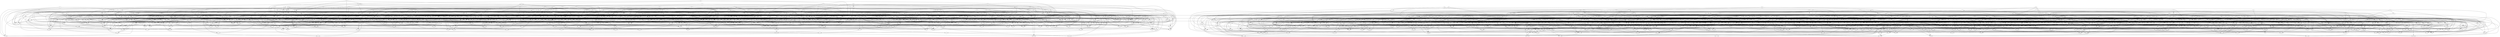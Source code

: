digraph RGL__DirectedAdjacencyGraph {
    stv [
        fontsize = 8,
        label = stv
    ]

    fjt [
        fontsize = 8,
        label = fjt
    ]

    tjt [
        fontsize = 8,
        label = tjt
    ]

    xdx [
        fontsize = 8,
        label = xdx
    ]

    dgq [
        fontsize = 8,
        label = dgq
    ]

    vmd [
        fontsize = 8,
        label = vmd
    ]

    nbk [
        fontsize = 8,
        label = nbk
    ]

    vgc [
        fontsize = 8,
        label = vgc
    ]

    jxk [
        fontsize = 8,
        label = jxk
    ]

    jzd [
        fontsize = 8,
        label = jzd
    ]

    gmt [
        fontsize = 8,
        label = gmt
    ]

    vjn [
        fontsize = 8,
        label = vjn
    ]

    cdz [
        fontsize = 8,
        label = cdz
    ]

    mkf [
        fontsize = 8,
        label = mkf
    ]

    jbv [
        fontsize = 8,
        label = jbv
    ]

    qrq [
        fontsize = 8,
        label = qrq
    ]

    lts [
        fontsize = 8,
        label = lts
    ]

    bpd [
        fontsize = 8,
        label = bpd
    ]

    mlk [
        fontsize = 8,
        label = mlk
    ]

    tvq [
        fontsize = 8,
        label = tvq
    ]

    gzz [
        fontsize = 8,
        label = gzz
    ]

    pxt [
        fontsize = 8,
        label = pxt
    ]

    cpm [
        fontsize = 8,
        label = cpm
    ]

    ffm [
        fontsize = 8,
        label = ffm
    ]

    qjt [
        fontsize = 8,
        label = qjt
    ]

    dnr [
        fontsize = 8,
        label = dnr
    ]

    vnl [
        fontsize = 8,
        label = vnl
    ]

    fgg [
        fontsize = 8,
        label = fgg
    ]

    ddh [
        fontsize = 8,
        label = ddh
    ]

    kfq [
        fontsize = 8,
        label = kfq
    ]

    mjp [
        fontsize = 8,
        label = mjp
    ]

    lkl [
        fontsize = 8,
        label = lkl
    ]

    gnl [
        fontsize = 8,
        label = gnl
    ]

    cdh [
        fontsize = 8,
        label = cdh
    ]

    cqt [
        fontsize = 8,
        label = cqt
    ]

    zmx [
        fontsize = 8,
        label = zmx
    ]

    chh [
        fontsize = 8,
        label = chh
    ]

    sjx [
        fontsize = 8,
        label = sjx
    ]

    tzq [
        fontsize = 8,
        label = tzq
    ]

    gql [
        fontsize = 8,
        label = gql
    ]

    prh [
        fontsize = 8,
        label = prh
    ]

    qmc [
        fontsize = 8,
        label = qmc
    ]

    szv [
        fontsize = 8,
        label = szv
    ]

    vzr [
        fontsize = 8,
        label = vzr
    ]

    qch [
        fontsize = 8,
        label = qch
    ]

    tql [
        fontsize = 8,
        label = tql
    ]

    krp [
        fontsize = 8,
        label = krp
    ]

    vbt [
        fontsize = 8,
        label = vbt
    ]

    mtx [
        fontsize = 8,
        label = mtx
    ]

    zmr [
        fontsize = 8,
        label = zmr
    ]

    hpk [
        fontsize = 8,
        label = hpk
    ]

    qxf [
        fontsize = 8,
        label = qxf
    ]

    cpj [
        fontsize = 8,
        label = cpj
    ]

    dzs [
        fontsize = 8,
        label = dzs
    ]

    trm [
        fontsize = 8,
        label = trm
    ]

    sgj [
        fontsize = 8,
        label = sgj
    ]

    vth [
        fontsize = 8,
        label = vth
    ]

    lsm [
        fontsize = 8,
        label = lsm
    ]

    qhk [
        fontsize = 8,
        label = qhk
    ]

    qpq [
        fontsize = 8,
        label = qpq
    ]

    cjz [
        fontsize = 8,
        label = cjz
    ]

    hrl [
        fontsize = 8,
        label = hrl
    ]

    gjh [
        fontsize = 8,
        label = gjh
    ]

    fqh [
        fontsize = 8,
        label = fqh
    ]

    gtg [
        fontsize = 8,
        label = gtg
    ]

    vqf [
        fontsize = 8,
        label = vqf
    ]

    ttl [
        fontsize = 8,
        label = ttl
    ]

    jvt [
        fontsize = 8,
        label = jvt
    ]

    gsx [
        fontsize = 8,
        label = gsx
    ]

    hrv [
        fontsize = 8,
        label = hrv
    ]

    hdd [
        fontsize = 8,
        label = hdd
    ]

    pjf [
        fontsize = 8,
        label = pjf
    ]

    mql [
        fontsize = 8,
        label = mql
    ]

    cxk [
        fontsize = 8,
        label = cxk
    ]

    glk [
        fontsize = 8,
        label = glk
    ]

    mnt [
        fontsize = 8,
        label = mnt
    ]

    lxd [
        fontsize = 8,
        label = lxd
    ]

    xpl [
        fontsize = 8,
        label = xpl
    ]

    cbb [
        fontsize = 8,
        label = cbb
    ]

    vds [
        fontsize = 8,
        label = vds
    ]

    lgj [
        fontsize = 8,
        label = lgj
    ]

    jbj [
        fontsize = 8,
        label = jbj
    ]

    jsd [
        fontsize = 8,
        label = jsd
    ]

    jbk [
        fontsize = 8,
        label = jbk
    ]

    jbt [
        fontsize = 8,
        label = jbt
    ]

    jrs [
        fontsize = 8,
        label = jrs
    ]

    hhv [
        fontsize = 8,
        label = hhv
    ]

    ttg [
        fontsize = 8,
        label = ttg
    ]

    tkg [
        fontsize = 8,
        label = tkg
    ]

    bcz [
        fontsize = 8,
        label = bcz
    ]

    gkc [
        fontsize = 8,
        label = gkc
    ]

    scj [
        fontsize = 8,
        label = scj
    ]

    xhl [
        fontsize = 8,
        label = xhl
    ]

    xrx [
        fontsize = 8,
        label = xrx
    ]

    pdp [
        fontsize = 8,
        label = pdp
    ]

    lvn [
        fontsize = 8,
        label = lvn
    ]

    nns [
        fontsize = 8,
        label = nns
    ]

    zhm [
        fontsize = 8,
        label = zhm
    ]

    kkq [
        fontsize = 8,
        label = kkq
    ]

    hpf [
        fontsize = 8,
        label = hpf
    ]

    bnv [
        fontsize = 8,
        label = bnv
    ]

    jvz [
        fontsize = 8,
        label = jvz
    ]

    tmk [
        fontsize = 8,
        label = tmk
    ]

    zrk [
        fontsize = 8,
        label = zrk
    ]

    zch [
        fontsize = 8,
        label = zch
    ]

    tzj [
        fontsize = 8,
        label = tzj
    ]

    tbj [
        fontsize = 8,
        label = tbj
    ]

    crx [
        fontsize = 8,
        label = crx
    ]

    tdl [
        fontsize = 8,
        label = tdl
    ]

    hxx [
        fontsize = 8,
        label = hxx
    ]

    mst [
        fontsize = 8,
        label = mst
    ]

    sqj [
        fontsize = 8,
        label = sqj
    ]

    rkz [
        fontsize = 8,
        label = rkz
    ]

    pth [
        fontsize = 8,
        label = pth
    ]

    ptn [
        fontsize = 8,
        label = ptn
    ]

    fbd [
        fontsize = 8,
        label = fbd
    ]

    hhd [
        fontsize = 8,
        label = hhd
    ]

    npg [
        fontsize = 8,
        label = npg
    ]

    mdc [
        fontsize = 8,
        label = mdc
    ]

    zdc [
        fontsize = 8,
        label = zdc
    ]

    frb [
        fontsize = 8,
        label = frb
    ]

    lbd [
        fontsize = 8,
        label = lbd
    ]

    cnk [
        fontsize = 8,
        label = cnk
    ]

    xkj [
        fontsize = 8,
        label = xkj
    ]

    cmq [
        fontsize = 8,
        label = cmq
    ]

    tqh [
        fontsize = 8,
        label = tqh
    ]

    hjg [
        fontsize = 8,
        label = hjg
    ]

    gvs [
        fontsize = 8,
        label = gvs
    ]

    chf [
        fontsize = 8,
        label = chf
    ]

    gxg [
        fontsize = 8,
        label = gxg
    ]

    hcq [
        fontsize = 8,
        label = hcq
    ]

    vmr [
        fontsize = 8,
        label = vmr
    ]

    mlm [
        fontsize = 8,
        label = mlm
    ]

    ckd [
        fontsize = 8,
        label = ckd
    ]

    bkg [
        fontsize = 8,
        label = bkg
    ]

    stk [
        fontsize = 8,
        label = stk
    ]

    jhq [
        fontsize = 8,
        label = jhq
    ]

    dft [
        fontsize = 8,
        label = dft
    ]

    lpg [
        fontsize = 8,
        label = lpg
    ]

    gts [
        fontsize = 8,
        label = gts
    ]

    mqq [
        fontsize = 8,
        label = mqq
    ]

    jzv [
        fontsize = 8,
        label = jzv
    ]

    hzh [
        fontsize = 8,
        label = hzh
    ]

    jdp [
        fontsize = 8,
        label = jdp
    ]

    dpq [
        fontsize = 8,
        label = dpq
    ]

    xxv [
        fontsize = 8,
        label = xxv
    ]

    vzs [
        fontsize = 8,
        label = vzs
    ]

    rbd [
        fontsize = 8,
        label = rbd
    ]

    kbb [
        fontsize = 8,
        label = kbb
    ]

    pdv [
        fontsize = 8,
        label = pdv
    ]

    ldn [
        fontsize = 8,
        label = ldn
    ]

    tlv [
        fontsize = 8,
        label = tlv
    ]

    zct [
        fontsize = 8,
        label = zct
    ]

    tjq [
        fontsize = 8,
        label = tjq
    ]

    qtx [
        fontsize = 8,
        label = qtx
    ]

    fgx [
        fontsize = 8,
        label = fgx
    ]

    cjm [
        fontsize = 8,
        label = cjm
    ]

    lkr [
        fontsize = 8,
        label = lkr
    ]

    rhq [
        fontsize = 8,
        label = rhq
    ]

    pbj [
        fontsize = 8,
        label = pbj
    ]

    jdq [
        fontsize = 8,
        label = jdq
    ]

    dts [
        fontsize = 8,
        label = dts
    ]

    dkn [
        fontsize = 8,
        label = dkn
    ]

    jnm [
        fontsize = 8,
        label = jnm
    ]

    khc [
        fontsize = 8,
        label = khc
    ]

    qcl [
        fontsize = 8,
        label = qcl
    ]

    hmp [
        fontsize = 8,
        label = hmp
    ]

    fgc [
        fontsize = 8,
        label = fgc
    ]

    jps [
        fontsize = 8,
        label = jps
    ]

    nnh [
        fontsize = 8,
        label = nnh
    ]

    mpg [
        fontsize = 8,
        label = mpg
    ]

    lhv [
        fontsize = 8,
        label = lhv
    ]

    kbd [
        fontsize = 8,
        label = kbd
    ]

    rhg [
        fontsize = 8,
        label = rhg
    ]

    rcm [
        fontsize = 8,
        label = rcm
    ]

    vdv [
        fontsize = 8,
        label = vdv
    ]

    czd [
        fontsize = 8,
        label = czd
    ]

    sgz [
        fontsize = 8,
        label = sgz
    ]

    vlm [
        fontsize = 8,
        label = vlm
    ]

    nfq [
        fontsize = 8,
        label = nfq
    ]

    npq [
        fontsize = 8,
        label = npq
    ]

    zqz [
        fontsize = 8,
        label = zqz
    ]

    sjz [
        fontsize = 8,
        label = sjz
    ]

    dhz [
        fontsize = 8,
        label = dhz
    ]

    tpd [
        fontsize = 8,
        label = tpd
    ]

    nxk [
        fontsize = 8,
        label = nxk
    ]

    knk [
        fontsize = 8,
        label = knk
    ]

    nqf [
        fontsize = 8,
        label = nqf
    ]

    njq [
        fontsize = 8,
        label = njq
    ]

    xtg [
        fontsize = 8,
        label = xtg
    ]

    gmb [
        fontsize = 8,
        label = gmb
    ]

    nzb [
        fontsize = 8,
        label = nzb
    ]

    rqb [
        fontsize = 8,
        label = rqb
    ]

    mgs [
        fontsize = 8,
        label = mgs
    ]

    vls [
        fontsize = 8,
        label = vls
    ]

    ldq [
        fontsize = 8,
        label = ldq
    ]

    ngh [
        fontsize = 8,
        label = ngh
    ]

    dlb [
        fontsize = 8,
        label = dlb
    ]

    nvr [
        fontsize = 8,
        label = nvr
    ]

    zzt [
        fontsize = 8,
        label = zzt
    ]

    qfq [
        fontsize = 8,
        label = qfq
    ]

    frh [
        fontsize = 8,
        label = frh
    ]

    fcz [
        fontsize = 8,
        label = fcz
    ]

    zqg [
        fontsize = 8,
        label = zqg
    ]

    vdn [
        fontsize = 8,
        label = vdn
    ]

    ffh [
        fontsize = 8,
        label = ffh
    ]

    znp [
        fontsize = 8,
        label = znp
    ]

    czr [
        fontsize = 8,
        label = czr
    ]

    vnc [
        fontsize = 8,
        label = vnc
    ]

    zzd [
        fontsize = 8,
        label = zzd
    ]

    jjr [
        fontsize = 8,
        label = jjr
    ]

    zqf [
        fontsize = 8,
        label = zqf
    ]

    spn [
        fontsize = 8,
        label = spn
    ]

    cbc [
        fontsize = 8,
        label = cbc
    ]

    cjl [
        fontsize = 8,
        label = cjl
    ]

    sfm [
        fontsize = 8,
        label = sfm
    ]

    xxk [
        fontsize = 8,
        label = xxk
    ]

    jzc [
        fontsize = 8,
        label = jzc
    ]

    lrz [
        fontsize = 8,
        label = lrz
    ]

    qkk [
        fontsize = 8,
        label = qkk
    ]

    dmf [
        fontsize = 8,
        label = dmf
    ]

    czt [
        fontsize = 8,
        label = czt
    ]

    pgm [
        fontsize = 8,
        label = pgm
    ]

    zps [
        fontsize = 8,
        label = zps
    ]

    ndv [
        fontsize = 8,
        label = ndv
    ]

    fqs [
        fontsize = 8,
        label = fqs
    ]

    vfg [
        fontsize = 8,
        label = vfg
    ]

    clp [
        fontsize = 8,
        label = clp
    ]

    mcc [
        fontsize = 8,
        label = mcc
    ]

    nxg [
        fontsize = 8,
        label = nxg
    ]

    qdp [
        fontsize = 8,
        label = qdp
    ]

    xls [
        fontsize = 8,
        label = xls
    ]

    bpp [
        fontsize = 8,
        label = bpp
    ]

    hng [
        fontsize = 8,
        label = hng
    ]

    fzx [
        fontsize = 8,
        label = fzx
    ]

    qmg [
        fontsize = 8,
        label = qmg
    ]

    rmx [
        fontsize = 8,
        label = rmx
    ]

    glp [
        fontsize = 8,
        label = glp
    ]

    bzr [
        fontsize = 8,
        label = bzr
    ]

    lrh [
        fontsize = 8,
        label = lrh
    ]

    rgk [
        fontsize = 8,
        label = rgk
    ]

    thc [
        fontsize = 8,
        label = thc
    ]

    czf [
        fontsize = 8,
        label = czf
    ]

    nqq [
        fontsize = 8,
        label = nqq
    ]

    jhl [
        fontsize = 8,
        label = jhl
    ]

    jtt [
        fontsize = 8,
        label = jtt
    ]

    gtj [
        fontsize = 8,
        label = gtj
    ]

    jlf [
        fontsize = 8,
        label = jlf
    ]

    jfc [
        fontsize = 8,
        label = jfc
    ]

    gvb [
        fontsize = 8,
        label = gvb
    ]

    gvn [
        fontsize = 8,
        label = gvn
    ]

    tbd [
        fontsize = 8,
        label = tbd
    ]

    zxq [
        fontsize = 8,
        label = zxq
    ]

    vmb [
        fontsize = 8,
        label = vmb
    ]

    tgp [
        fontsize = 8,
        label = tgp
    ]

    jvp [
        fontsize = 8,
        label = jvp
    ]

    llv [
        fontsize = 8,
        label = llv
    ]

    clv [
        fontsize = 8,
        label = clv
    ]

    njx [
        fontsize = 8,
        label = njx
    ]

    bfh [
        fontsize = 8,
        label = bfh
    ]

    xdm [
        fontsize = 8,
        label = xdm
    ]

    cbt [
        fontsize = 8,
        label = cbt
    ]

    ttj [
        fontsize = 8,
        label = ttj
    ]

    ftv [
        fontsize = 8,
        label = ftv
    ]

    srs [
        fontsize = 8,
        label = srs
    ]

    tvh [
        fontsize = 8,
        label = tvh
    ]

    gds [
        fontsize = 8,
        label = gds
    ]

    cbl [
        fontsize = 8,
        label = cbl
    ]

    zxv [
        fontsize = 8,
        label = zxv
    ]

    hxr [
        fontsize = 8,
        label = hxr
    ]

    zcq [
        fontsize = 8,
        label = zcq
    ]

    lcv [
        fontsize = 8,
        label = lcv
    ]

    ztk [
        fontsize = 8,
        label = ztk
    ]

    dlc [
        fontsize = 8,
        label = dlc
    ]

    tcz [
        fontsize = 8,
        label = tcz
    ]

    tdb [
        fontsize = 8,
        label = tdb
    ]

    fhk [
        fontsize = 8,
        label = fhk
    ]

    bvt [
        fontsize = 8,
        label = bvt
    ]

    gbj [
        fontsize = 8,
        label = gbj
    ]

    tdf [
        fontsize = 8,
        label = tdf
    ]

    cdc [
        fontsize = 8,
        label = cdc
    ]

    gbt [
        fontsize = 8,
        label = gbt
    ]

    xfz [
        fontsize = 8,
        label = xfz
    ]

    lzn [
        fontsize = 8,
        label = lzn
    ]

    ddd [
        fontsize = 8,
        label = ddd
    ]

    rkm [
        fontsize = 8,
        label = rkm
    ]

    fbx [
        fontsize = 8,
        label = fbx
    ]

    ffs [
        fontsize = 8,
        label = ffs
    ]

    ghj [
        fontsize = 8,
        label = ghj
    ]

    xcc [
        fontsize = 8,
        label = xcc
    ]

    mhr [
        fontsize = 8,
        label = mhr
    ]

    lpb [
        fontsize = 8,
        label = lpb
    ]

    pkn [
        fontsize = 8,
        label = pkn
    ]

    nls [
        fontsize = 8,
        label = nls
    ]

    lql [
        fontsize = 8,
        label = lql
    ]

    xgv [
        fontsize = 8,
        label = xgv
    ]

    pkt [
        fontsize = 8,
        label = pkt
    ]

    ckx [
        fontsize = 8,
        label = ckx
    ]

    css [
        fontsize = 8,
        label = css
    ]

    nnp [
        fontsize = 8,
        label = nnp
    ]

    gcf [
        fontsize = 8,
        label = gcf
    ]

    vhn [
        fontsize = 8,
        label = vhn
    ]

    ksf [
        fontsize = 8,
        label = ksf
    ]

    nbv [
        fontsize = 8,
        label = nbv
    ]

    jxm [
        fontsize = 8,
        label = jxm
    ]

    gcj [
        fontsize = 8,
        label = gcj
    ]

    rjn [
        fontsize = 8,
        label = rjn
    ]

    vtk [
        fontsize = 8,
        label = vtk
    ]

    fhn [
        fontsize = 8,
        label = fhn
    ]

    cmp [
        fontsize = 8,
        label = cmp
    ]

    dbc [
        fontsize = 8,
        label = dbc
    ]

    gmh [
        fontsize = 8,
        label = gmh
    ]

    gpj [
        fontsize = 8,
        label = gpj
    ]

    pkz [
        fontsize = 8,
        label = pkz
    ]

    sfj [
        fontsize = 8,
        label = sfj
    ]

    drj [
        fontsize = 8,
        label = drj
    ]

    srl [
        fontsize = 8,
        label = srl
    ]

    dlm [
        fontsize = 8,
        label = dlm
    ]

    rmc [
        fontsize = 8,
        label = rmc
    ]

    gqp [
        fontsize = 8,
        label = gqp
    ]

    stm [
        fontsize = 8,
        label = stm
    ]

    cbz [
        fontsize = 8,
        label = cbz
    ]

    ggn [
        fontsize = 8,
        label = ggn
    ]

    zbv [
        fontsize = 8,
        label = zbv
    ]

    tmb [
        fontsize = 8,
        label = tmb
    ]

    nmn [
        fontsize = 8,
        label = nmn
    ]

    vvc [
        fontsize = 8,
        label = vvc
    ]

    gvj [
        fontsize = 8,
        label = gvj
    ]

    fgv [
        fontsize = 8,
        label = fgv
    ]

    qkh [
        fontsize = 8,
        label = qkh
    ]

    lfl [
        fontsize = 8,
        label = lfl
    ]

    cvd [
        fontsize = 8,
        label = cvd
    ]

    qvm [
        fontsize = 8,
        label = qvm
    ]

    rkr [
        fontsize = 8,
        label = rkr
    ]

    pbl [
        fontsize = 8,
        label = pbl
    ]

    ctm [
        fontsize = 8,
        label = ctm
    ]

    tcv [
        fontsize = 8,
        label = tcv
    ]

    ttv [
        fontsize = 8,
        label = ttv
    ]

    kkl [
        fontsize = 8,
        label = kkl
    ]

    tfp [
        fontsize = 8,
        label = tfp
    ]

    fnd [
        fontsize = 8,
        label = fnd
    ]

    lvb [
        fontsize = 8,
        label = lvb
    ]

    pjh [
        fontsize = 8,
        label = pjh
    ]

    djn [
        fontsize = 8,
        label = djn
    ]

    kpl [
        fontsize = 8,
        label = kpl
    ]

    bqr [
        fontsize = 8,
        label = bqr
    ]

    fvg [
        fontsize = 8,
        label = fvg
    ]

    ggk [
        fontsize = 8,
        label = ggk
    ]

    vfc [
        fontsize = 8,
        label = vfc
    ]

    mmk [
        fontsize = 8,
        label = mmk
    ]

    gkr [
        fontsize = 8,
        label = gkr
    ]

    fsl [
        fontsize = 8,
        label = fsl
    ]

    kps [
        fontsize = 8,
        label = kps
    ]

    zgl [
        fontsize = 8,
        label = zgl
    ]

    msb [
        fontsize = 8,
        label = msb
    ]

    xcl [
        fontsize = 8,
        label = xcl
    ]

    btf [
        fontsize = 8,
        label = btf
    ]

    rtc [
        fontsize = 8,
        label = rtc
    ]

    btp [
        fontsize = 8,
        label = btp
    ]

    lgs [
        fontsize = 8,
        label = lgs
    ]

    fnf [
        fontsize = 8,
        label = fnf
    ]

    lxx [
        fontsize = 8,
        label = lxx
    ]

    nsp [
        fontsize = 8,
        label = nsp
    ]

    clm [
        fontsize = 8,
        label = clm
    ]

    gkz [
        fontsize = 8,
        label = gkz
    ]

    trn [
        fontsize = 8,
        label = trn
    ]

    qxm [
        fontsize = 8,
        label = qxm
    ]

    vht [
        fontsize = 8,
        label = vht
    ]

    kcz [
        fontsize = 8,
        label = kcz
    ]

    hqq [
        fontsize = 8,
        label = hqq
    ]

    zfk [
        fontsize = 8,
        label = zfk
    ]

    cds [
        fontsize = 8,
        label = cds
    ]

    bxf [
        fontsize = 8,
        label = bxf
    ]

    qgz [
        fontsize = 8,
        label = qgz
    ]

    kvt [
        fontsize = 8,
        label = kvt
    ]

    rvm [
        fontsize = 8,
        label = rvm
    ]

    rvk [
        fontsize = 8,
        label = rvk
    ]

    hpq [
        fontsize = 8,
        label = hpq
    ]

    cbp [
        fontsize = 8,
        label = cbp
    ]

    gtm [
        fontsize = 8,
        label = gtm
    ]

    szr [
        fontsize = 8,
        label = szr
    ]

    jlm [
        fontsize = 8,
        label = jlm
    ]

    rff [
        fontsize = 8,
        label = rff
    ]

    trt [
        fontsize = 8,
        label = trt
    ]

    pjn [
        fontsize = 8,
        label = pjn
    ]

    vhk [
        fontsize = 8,
        label = vhk
    ]

    zkh [
        fontsize = 8,
        label = zkh
    ]

    nmv [
        fontsize = 8,
        label = nmv
    ]

    jgn [
        fontsize = 8,
        label = jgn
    ]

    jvh [
        fontsize = 8,
        label = jvh
    ]

    jvv [
        fontsize = 8,
        label = jvv
    ]

    jlg [
        fontsize = 8,
        label = jlg
    ]

    mpm [
        fontsize = 8,
        label = mpm
    ]

    xpn [
        fontsize = 8,
        label = xpn
    ]

    phq [
        fontsize = 8,
        label = phq
    ]

    nbj [
        fontsize = 8,
        label = nbj
    ]

    ncl [
        fontsize = 8,
        label = ncl
    ]

    fql [
        fontsize = 8,
        label = fql
    ]

    xdf [
        fontsize = 8,
        label = xdf
    ]

    cjn [
        fontsize = 8,
        label = cjn
    ]

    jns [
        fontsize = 8,
        label = jns
    ]

    kgf [
        fontsize = 8,
        label = kgf
    ]

    nqr [
        fontsize = 8,
        label = nqr
    ]

    zbf [
        fontsize = 8,
        label = zbf
    ]

    xnx [
        fontsize = 8,
        label = xnx
    ]

    hkd [
        fontsize = 8,
        label = hkd
    ]

    sht [
        fontsize = 8,
        label = sht
    ]

    nlx [
        fontsize = 8,
        label = nlx
    ]

    mjz [
        fontsize = 8,
        label = mjz
    ]

    bqh [
        fontsize = 8,
        label = bqh
    ]

    skk [
        fontsize = 8,
        label = skk
    ]

    vvl [
        fontsize = 8,
        label = vvl
    ]

    vmx [
        fontsize = 8,
        label = vmx
    ]

    mng [
        fontsize = 8,
        label = mng
    ]

    fxs [
        fontsize = 8,
        label = fxs
    ]

    mts [
        fontsize = 8,
        label = mts
    ]

    fnk [
        fontsize = 8,
        label = fnk
    ]

    hgg [
        fontsize = 8,
        label = hgg
    ]

    bpb [
        fontsize = 8,
        label = bpb
    ]

    jhd [
        fontsize = 8,
        label = jhd
    ]

    cbf [
        fontsize = 8,
        label = cbf
    ]

    xvh [
        fontsize = 8,
        label = xvh
    ]

    jvr [
        fontsize = 8,
        label = jvr
    ]

    ngk [
        fontsize = 8,
        label = ngk
    ]

    mzf [
        fontsize = 8,
        label = mzf
    ]

    dqm [
        fontsize = 8,
        label = dqm
    ]

    zjm [
        fontsize = 8,
        label = zjm
    ]

    qrg [
        fontsize = 8,
        label = qrg
    ]

    slk [
        fontsize = 8,
        label = slk
    ]

    bzt [
        fontsize = 8,
        label = bzt
    ]

    rvv [
        fontsize = 8,
        label = rvv
    ]

    cxn [
        fontsize = 8,
        label = cxn
    ]

    gdr [
        fontsize = 8,
        label = gdr
    ]

    ckp [
        fontsize = 8,
        label = ckp
    ]

    csd [
        fontsize = 8,
        label = csd
    ]

    bfx [
        fontsize = 8,
        label = bfx
    ]

    xpq [
        fontsize = 8,
        label = xpq
    ]

    zhg [
        fontsize = 8,
        label = zhg
    ]

    rqm [
        fontsize = 8,
        label = rqm
    ]

    bpz [
        fontsize = 8,
        label = bpz
    ]

    fsn [
        fontsize = 8,
        label = fsn
    ]

    mpr [
        fontsize = 8,
        label = mpr
    ]

    nll [
        fontsize = 8,
        label = nll
    ]

    mjg [
        fontsize = 8,
        label = mjg
    ]

    qfj [
        fontsize = 8,
        label = qfj
    ]

    fxx [
        fontsize = 8,
        label = fxx
    ]

    tlg [
        fontsize = 8,
        label = tlg
    ]

    vjp [
        fontsize = 8,
        label = vjp
    ]

    cnd [
        fontsize = 8,
        label = cnd
    ]

    hzz [
        fontsize = 8,
        label = hzz
    ]

    xnb [
        fontsize = 8,
        label = xnb
    ]

    bvz [
        fontsize = 8,
        label = bvz
    ]

    hsm [
        fontsize = 8,
        label = hsm
    ]

    zjj [
        fontsize = 8,
        label = zjj
    ]

    hnf [
        fontsize = 8,
        label = hnf
    ]

    txb [
        fontsize = 8,
        label = txb
    ]

    btz [
        fontsize = 8,
        label = btz
    ]

    dhv [
        fontsize = 8,
        label = dhv
    ]

    mvh [
        fontsize = 8,
        label = mvh
    ]

    jcm [
        fontsize = 8,
        label = jcm
    ]

    smc [
        fontsize = 8,
        label = smc
    ]

    smj [
        fontsize = 8,
        label = smj
    ]

    hlc [
        fontsize = 8,
        label = hlc
    ]

    fth [
        fontsize = 8,
        label = fth
    ]

    bhv [
        fontsize = 8,
        label = bhv
    ]

    srh [
        fontsize = 8,
        label = srh
    ]

    dvt [
        fontsize = 8,
        label = dvt
    ]

    lcj [
        fontsize = 8,
        label = lcj
    ]

    gct [
        fontsize = 8,
        label = gct
    ]

    kcb [
        fontsize = 8,
        label = kcb
    ]

    dbg [
        fontsize = 8,
        label = dbg
    ]

    nbd [
        fontsize = 8,
        label = nbd
    ]

    jgs [
        fontsize = 8,
        label = jgs
    ]

    hqk [
        fontsize = 8,
        label = hqk
    ]

    glj [
        fontsize = 8,
        label = glj
    ]

    kbz [
        fontsize = 8,
        label = kbz
    ]

    tcr [
        fontsize = 8,
        label = tcr
    ]

    qrc [
        fontsize = 8,
        label = qrc
    ]

    vqh [
        fontsize = 8,
        label = vqh
    ]

    rpb [
        fontsize = 8,
        label = rpb
    ]

    sll [
        fontsize = 8,
        label = sll
    ]

    xzf [
        fontsize = 8,
        label = xzf
    ]

    dtb [
        fontsize = 8,
        label = dtb
    ]

    qhm [
        fontsize = 8,
        label = qhm
    ]

    ftl [
        fontsize = 8,
        label = ftl
    ]

    ldp [
        fontsize = 8,
        label = ldp
    ]

    qsx [
        fontsize = 8,
        label = qsx
    ]

    vzh [
        fontsize = 8,
        label = vzh
    ]

    lrx [
        fontsize = 8,
        label = lrx
    ]

    lbn [
        fontsize = 8,
        label = lbn
    ]

    txz [
        fontsize = 8,
        label = txz
    ]

    dvk [
        fontsize = 8,
        label = dvk
    ]

    kvr [
        fontsize = 8,
        label = kvr
    ]

    zhb [
        fontsize = 8,
        label = zhb
    ]

    tvs [
        fontsize = 8,
        label = tvs
    ]

    lsd [
        fontsize = 8,
        label = lsd
    ]

    xxl [
        fontsize = 8,
        label = xxl
    ]

    zss [
        fontsize = 8,
        label = zss
    ]

    rxr [
        fontsize = 8,
        label = rxr
    ]

    fqm [
        fontsize = 8,
        label = fqm
    ]

    cxb [
        fontsize = 8,
        label = cxb
    ]

    dgn [
        fontsize = 8,
        label = dgn
    ]

    hsh [
        fontsize = 8,
        label = hsh
    ]

    fmm [
        fontsize = 8,
        label = fmm
    ]

    dlr [
        fontsize = 8,
        label = dlr
    ]

    srt [
        fontsize = 8,
        label = srt
    ]

    gsr [
        fontsize = 8,
        label = gsr
    ]

    ghq [
        fontsize = 8,
        label = ghq
    ]

    zbc [
        fontsize = 8,
        label = zbc
    ]

    qzr [
        fontsize = 8,
        label = qzr
    ]

    gfg [
        fontsize = 8,
        label = gfg
    ]

    pxm [
        fontsize = 8,
        label = pxm
    ]

    tqv [
        fontsize = 8,
        label = tqv
    ]

    rxg [
        fontsize = 8,
        label = rxg
    ]

    xnr [
        fontsize = 8,
        label = xnr
    ]

    xzx [
        fontsize = 8,
        label = xzx
    ]

    mtc [
        fontsize = 8,
        label = mtc
    ]

    pmf [
        fontsize = 8,
        label = pmf
    ]

    cps [
        fontsize = 8,
        label = cps
    ]

    fjf [
        fontsize = 8,
        label = fjf
    ]

    qgr [
        fontsize = 8,
        label = qgr
    ]

    dhf [
        fontsize = 8,
        label = dhf
    ]

    cvt [
        fontsize = 8,
        label = cvt
    ]

    sdl [
        fontsize = 8,
        label = sdl
    ]

    dln [
        fontsize = 8,
        label = dln
    ]

    gnb [
        fontsize = 8,
        label = gnb
    ]

    pzl [
        fontsize = 8,
        label = pzl
    ]

    ltp [
        fontsize = 8,
        label = ltp
    ]

    cgl [
        fontsize = 8,
        label = cgl
    ]

    kml [
        fontsize = 8,
        label = kml
    ]

    gtc [
        fontsize = 8,
        label = gtc
    ]

    gzq [
        fontsize = 8,
        label = gzq
    ]

    hhl [
        fontsize = 8,
        label = hhl
    ]

    plx [
        fontsize = 8,
        label = plx
    ]

    gkn [
        fontsize = 8,
        label = gkn
    ]

    bgx [
        fontsize = 8,
        label = bgx
    ]

    zrj [
        fontsize = 8,
        label = zrj
    ]

    crm [
        fontsize = 8,
        label = crm
    ]

    xpx [
        fontsize = 8,
        label = xpx
    ]

    lxc [
        fontsize = 8,
        label = lxc
    ]

    znj [
        fontsize = 8,
        label = znj
    ]

    bsj [
        fontsize = 8,
        label = bsj
    ]

    pbz [
        fontsize = 8,
        label = pbz
    ]

    zmj [
        fontsize = 8,
        label = zmj
    ]

    zlj [
        fontsize = 8,
        label = zlj
    ]

    hhp [
        fontsize = 8,
        label = hhp
    ]

    dsx [
        fontsize = 8,
        label = dsx
    ]

    tlj [
        fontsize = 8,
        label = tlj
    ]

    shq [
        fontsize = 8,
        label = shq
    ]

    fvt [
        fontsize = 8,
        label = fvt
    ]

    fxk [
        fontsize = 8,
        label = fxk
    ]

    zcd [
        fontsize = 8,
        label = zcd
    ]

    gzn [
        fontsize = 8,
        label = gzn
    ]

    prk [
        fontsize = 8,
        label = prk
    ]

    mvf [
        fontsize = 8,
        label = mvf
    ]

    kcx [
        fontsize = 8,
        label = kcx
    ]

    zds [
        fontsize = 8,
        label = zds
    ]

    ght [
        fontsize = 8,
        label = ght
    ]

    qqx [
        fontsize = 8,
        label = qqx
    ]

    tnp [
        fontsize = 8,
        label = tnp
    ]

    tpn [
        fontsize = 8,
        label = tpn
    ]

    nkb [
        fontsize = 8,
        label = nkb
    ]

    zkd [
        fontsize = 8,
        label = zkd
    ]

    qnp [
        fontsize = 8,
        label = qnp
    ]

    dpg [
        fontsize = 8,
        label = dpg
    ]

    gln [
        fontsize = 8,
        label = gln
    ]

    vkr [
        fontsize = 8,
        label = vkr
    ]

    tlm [
        fontsize = 8,
        label = tlm
    ]

    xkt [
        fontsize = 8,
        label = xkt
    ]

    hrm [
        fontsize = 8,
        label = hrm
    ]

    lmz [
        fontsize = 8,
        label = lmz
    ]

    pbk [
        fontsize = 8,
        label = pbk
    ]

    njt [
        fontsize = 8,
        label = njt
    ]

    fdx [
        fontsize = 8,
        label = fdx
    ]

    bfv [
        fontsize = 8,
        label = bfv
    ]

    csg [
        fontsize = 8,
        label = csg
    ]

    gcm [
        fontsize = 8,
        label = gcm
    ]

    hdp [
        fontsize = 8,
        label = hdp
    ]

    smg [
        fontsize = 8,
        label = smg
    ]

    szq [
        fontsize = 8,
        label = szq
    ]

    gxt [
        fontsize = 8,
        label = gxt
    ]

    hgs [
        fontsize = 8,
        label = hgs
    ]

    qvp [
        fontsize = 8,
        label = qvp
    ]

    rpd [
        fontsize = 8,
        label = rpd
    ]

    czv [
        fontsize = 8,
        label = czv
    ]

    mkb [
        fontsize = 8,
        label = mkb
    ]

    zrh [
        fontsize = 8,
        label = zrh
    ]

    zpl [
        fontsize = 8,
        label = zpl
    ]

    vhl [
        fontsize = 8,
        label = vhl
    ]

    rmk [
        fontsize = 8,
        label = rmk
    ]

    xjh [
        fontsize = 8,
        label = xjh
    ]

    ldm [
        fontsize = 8,
        label = ldm
    ]

    bmp [
        fontsize = 8,
        label = bmp
    ]

    pnb [
        fontsize = 8,
        label = pnb
    ]

    xmz [
        fontsize = 8,
        label = xmz
    ]

    hbl [
        fontsize = 8,
        label = hbl
    ]

    tmx [
        fontsize = 8,
        label = tmx
    ]

    ncb [
        fontsize = 8,
        label = ncb
    ]

    jgd [
        fontsize = 8,
        label = jgd
    ]

    njc [
        fontsize = 8,
        label = njc
    ]

    xsg [
        fontsize = 8,
        label = xsg
    ]

    dzl [
        fontsize = 8,
        label = dzl
    ]

    zdb [
        fontsize = 8,
        label = zdb
    ]

    xfh [
        fontsize = 8,
        label = xfh
    ]

    xhp [
        fontsize = 8,
        label = xhp
    ]

    pll [
        fontsize = 8,
        label = pll
    ]

    vnm [
        fontsize = 8,
        label = vnm
    ]

    ccj [
        fontsize = 8,
        label = ccj
    ]

    rtx [
        fontsize = 8,
        label = rtx
    ]

    ftj [
        fontsize = 8,
        label = ftj
    ]

    thk [
        fontsize = 8,
        label = thk
    ]

    gqr [
        fontsize = 8,
        label = gqr
    ]

    zst [
        fontsize = 8,
        label = zst
    ]

    ppd [
        fontsize = 8,
        label = ppd
    ]

    jqx [
        fontsize = 8,
        label = jqx
    ]

    rzt [
        fontsize = 8,
        label = rzt
    ]

    bmz [
        fontsize = 8,
        label = bmz
    ]

    bmd [
        fontsize = 8,
        label = bmd
    ]

    xkz [
        fontsize = 8,
        label = xkz
    ]

    rhh [
        fontsize = 8,
        label = rhh
    ]

    frc [
        fontsize = 8,
        label = frc
    ]

    ddg [
        fontsize = 8,
        label = ddg
    ]

    hmr [
        fontsize = 8,
        label = hmr
    ]

    rjs [
        fontsize = 8,
        label = rjs
    ]

    kbf [
        fontsize = 8,
        label = kbf
    ]

    gns [
        fontsize = 8,
        label = gns
    ]

    xhq [
        fontsize = 8,
        label = xhq
    ]

    thg [
        fontsize = 8,
        label = thg
    ]

    sqv [
        fontsize = 8,
        label = sqv
    ]

    rrs [
        fontsize = 8,
        label = rrs
    ]

    tln [
        fontsize = 8,
        label = tln
    ]

    hnz [
        fontsize = 8,
        label = hnz
    ]

    zvg [
        fontsize = 8,
        label = zvg
    ]

    cvk [
        fontsize = 8,
        label = cvk
    ]

    qbm [
        fontsize = 8,
        label = qbm
    ]

    ttq [
        fontsize = 8,
        label = ttq
    ]

    lgz [
        fontsize = 8,
        label = lgz
    ]

    sxc [
        fontsize = 8,
        label = sxc
    ]

    vvs [
        fontsize = 8,
        label = vvs
    ]

    vhr [
        fontsize = 8,
        label = vhr
    ]

    shc [
        fontsize = 8,
        label = shc
    ]

    snf [
        fontsize = 8,
        label = snf
    ]

    mkm [
        fontsize = 8,
        label = mkm
    ]

    fhx [
        fontsize = 8,
        label = fhx
    ]

    png [
        fontsize = 8,
        label = png
    ]

    lbg [
        fontsize = 8,
        label = lbg
    ]

    vkn [
        fontsize = 8,
        label = vkn
    ]

    pqj [
        fontsize = 8,
        label = pqj
    ]

    mvk [
        fontsize = 8,
        label = mvk
    ]

    ptm [
        fontsize = 8,
        label = ptm
    ]

    qzd [
        fontsize = 8,
        label = qzd
    ]

    lst [
        fontsize = 8,
        label = lst
    ]

    gjn [
        fontsize = 8,
        label = gjn
    ]

    nlh [
        fontsize = 8,
        label = nlh
    ]

    tcs [
        fontsize = 8,
        label = tcs
    ]

    crb [
        fontsize = 8,
        label = crb
    ]

    crz [
        fontsize = 8,
        label = crz
    ]

    bgf [
        fontsize = 8,
        label = bgf
    ]

    xvb [
        fontsize = 8,
        label = xvb
    ]

    xrd [
        fontsize = 8,
        label = xrd
    ]

    vxc [
        fontsize = 8,
        label = vxc
    ]

    htf [
        fontsize = 8,
        label = htf
    ]

    pgn [
        fontsize = 8,
        label = pgn
    ]

    fhs [
        fontsize = 8,
        label = fhs
    ]

    ksn [
        fontsize = 8,
        label = ksn
    ]

    mxj [
        fontsize = 8,
        label = mxj
    ]

    kvj [
        fontsize = 8,
        label = kvj
    ]

    stb [
        fontsize = 8,
        label = stb
    ]

    zdq [
        fontsize = 8,
        label = zdq
    ]

    hfs [
        fontsize = 8,
        label = hfs
    ]

    vvx [
        fontsize = 8,
        label = vvx
    ]

    jbl [
        fontsize = 8,
        label = jbl
    ]

    crq [
        fontsize = 8,
        label = crq
    ]

    mrz [
        fontsize = 8,
        label = mrz
    ]

    bph [
        fontsize = 8,
        label = bph
    ]

    dgz [
        fontsize = 8,
        label = dgz
    ]

    djc [
        fontsize = 8,
        label = djc
    ]

    mnd [
        fontsize = 8,
        label = mnd
    ]

    sbm [
        fontsize = 8,
        label = sbm
    ]

    jkn [
        fontsize = 8,
        label = jkn
    ]

    tbg [
        fontsize = 8,
        label = tbg
    ]

    vll [
        fontsize = 8,
        label = vll
    ]

    nbh [
        fontsize = 8,
        label = nbh
    ]

    tlq [
        fontsize = 8,
        label = tlq
    ]

    mbq [
        fontsize = 8,
        label = mbq
    ]

    sld [
        fontsize = 8,
        label = sld
    ]

    klc [
        fontsize = 8,
        label = klc
    ]

    fjh [
        fontsize = 8,
        label = fjh
    ]

    zvv [
        fontsize = 8,
        label = zvv
    ]

    jcz [
        fontsize = 8,
        label = jcz
    ]

    kqd [
        fontsize = 8,
        label = kqd
    ]

    tvx [
        fontsize = 8,
        label = tvx
    ]

    sfc [
        fontsize = 8,
        label = sfc
    ]

    bbc [
        fontsize = 8,
        label = bbc
    ]

    bht [
        fontsize = 8,
        label = bht
    ]

    cqg [
        fontsize = 8,
        label = cqg
    ]

    ltb [
        fontsize = 8,
        label = ltb
    ]

    dnt [
        fontsize = 8,
        label = dnt
    ]

    vfx [
        fontsize = 8,
        label = vfx
    ]

    kdr [
        fontsize = 8,
        label = kdr
    ]

    lgn [
        fontsize = 8,
        label = lgn
    ]

    qsd [
        fontsize = 8,
        label = qsd
    ]

    jlt [
        fontsize = 8,
        label = jlt
    ]

    rct [
        fontsize = 8,
        label = rct
    ]

    pvm [
        fontsize = 8,
        label = pvm
    ]

    flg [
        fontsize = 8,
        label = flg
    ]

    lrq [
        fontsize = 8,
        label = lrq
    ]

    vdx [
        fontsize = 8,
        label = vdx
    ]

    grl [
        fontsize = 8,
        label = grl
    ]

    pps [
        fontsize = 8,
        label = pps
    ]

    grs [
        fontsize = 8,
        label = grs
    ]

    lzm [
        fontsize = 8,
        label = lzm
    ]

    fck [
        fontsize = 8,
        label = fck
    ]

    dlq [
        fontsize = 8,
        label = dlq
    ]

    tbh [
        fontsize = 8,
        label = tbh
    ]

    mhk [
        fontsize = 8,
        label = mhk
    ]

    lbx [
        fontsize = 8,
        label = lbx
    ]

    jvk [
        fontsize = 8,
        label = jvk
    ]

    jrd [
        fontsize = 8,
        label = jrd
    ]

    fsm [
        fontsize = 8,
        label = fsm
    ]

    lnm [
        fontsize = 8,
        label = lnm
    ]

    hrk [
        fontsize = 8,
        label = hrk
    ]

    gvx [
        fontsize = 8,
        label = gvx
    ]

    ngj [
        fontsize = 8,
        label = ngj
    ]

    fnl [
        fontsize = 8,
        label = fnl
    ]

    tgd [
        fontsize = 8,
        label = tgd
    ]

    rgt [
        fontsize = 8,
        label = rgt
    ]

    pjj [
        fontsize = 8,
        label = pjj
    ]

    zvz [
        fontsize = 8,
        label = zvz
    ]

    xfg [
        fontsize = 8,
        label = xfg
    ]

    xkn [
        fontsize = 8,
        label = xkn
    ]

    hnp [
        fontsize = 8,
        label = hnp
    ]

    zzv [
        fontsize = 8,
        label = zzv
    ]

    mgr [
        fontsize = 8,
        label = mgr
    ]

    zfd [
        fontsize = 8,
        label = zfd
    ]

    tmj [
        fontsize = 8,
        label = tmj
    ]

    jrh [
        fontsize = 8,
        label = jrh
    ]

    pvn [
        fontsize = 8,
        label = pvn
    ]

    lbh [
        fontsize = 8,
        label = lbh
    ]

    qpg [
        fontsize = 8,
        label = qpg
    ]

    zlc [
        fontsize = 8,
        label = zlc
    ]

    gpm [
        fontsize = 8,
        label = gpm
    ]

    bkv [
        fontsize = 8,
        label = bkv
    ]

    lzp [
        fontsize = 8,
        label = lzp
    ]

    fxv [
        fontsize = 8,
        label = fxv
    ]

    zcf [
        fontsize = 8,
        label = zcf
    ]

    xfb [
        fontsize = 8,
        label = xfb
    ]

    xdb [
        fontsize = 8,
        label = xdb
    ]

    vmq [
        fontsize = 8,
        label = vmq
    ]

    rtb [
        fontsize = 8,
        label = rtb
    ]

    ccl [
        fontsize = 8,
        label = ccl
    ]

    znf [
        fontsize = 8,
        label = znf
    ]

    mbp [
        fontsize = 8,
        label = mbp
    ]

    vjd [
        fontsize = 8,
        label = vjd
    ]

    rdz [
        fontsize = 8,
        label = rdz
    ]

    gst [
        fontsize = 8,
        label = gst
    ]

    dbn [
        fontsize = 8,
        label = dbn
    ]

    tbz [
        fontsize = 8,
        label = tbz
    ]

    vrd [
        fontsize = 8,
        label = vrd
    ]

    zvc [
        fontsize = 8,
        label = zvc
    ]

    nsc [
        fontsize = 8,
        label = nsc
    ]

    mcq [
        fontsize = 8,
        label = mcq
    ]

    jhj [
        fontsize = 8,
        label = jhj
    ]

    sqd [
        fontsize = 8,
        label = sqd
    ]

    vhf [
        fontsize = 8,
        label = vhf
    ]

    hdx [
        fontsize = 8,
        label = hdx
    ]

    frj [
        fontsize = 8,
        label = frj
    ]

    rrj [
        fontsize = 8,
        label = rrj
    ]

    rzx [
        fontsize = 8,
        label = rzx
    ]

    tqp [
        fontsize = 8,
        label = tqp
    ]

    xjs [
        fontsize = 8,
        label = xjs
    ]

    hcx [
        fontsize = 8,
        label = hcx
    ]

    gch [
        fontsize = 8,
        label = gch
    ]

    tdq [
        fontsize = 8,
        label = tdq
    ]

    gmj [
        fontsize = 8,
        label = gmj
    ]

    dck [
        fontsize = 8,
        label = dck
    ]

    cks [
        fontsize = 8,
        label = cks
    ]

    nlg [
        fontsize = 8,
        label = nlg
    ]

    zsd [
        fontsize = 8,
        label = zsd
    ]

    gbn [
        fontsize = 8,
        label = gbn
    ]

    rxj [
        fontsize = 8,
        label = rxj
    ]

    bkh [
        fontsize = 8,
        label = bkh
    ]

    ldr [
        fontsize = 8,
        label = ldr
    ]

    rvs [
        fontsize = 8,
        label = rvs
    ]

    cxp [
        fontsize = 8,
        label = cxp
    ]

    bqn [
        fontsize = 8,
        label = bqn
    ]

    xmt [
        fontsize = 8,
        label = xmt
    ]

    bsm [
        fontsize = 8,
        label = bsm
    ]

    blp [
        fontsize = 8,
        label = blp
    ]

    lll [
        fontsize = 8,
        label = lll
    ]

    bjb [
        fontsize = 8,
        label = bjb
    ]

    nqc [
        fontsize = 8,
        label = nqc
    ]

    vxq [
        fontsize = 8,
        label = vxq
    ]

    tjg [
        fontsize = 8,
        label = tjg
    ]

    qrl [
        fontsize = 8,
        label = qrl
    ]

    mdr [
        fontsize = 8,
        label = mdr
    ]

    dnl [
        fontsize = 8,
        label = dnl
    ]

    gnk [
        fontsize = 8,
        label = gnk
    ]

    rtp [
        fontsize = 8,
        label = rtp
    ]

    jbh [
        fontsize = 8,
        label = jbh
    ]

    rvp [
        fontsize = 8,
        label = rvp
    ]

    ddk [
        fontsize = 8,
        label = ddk
    ]

    rvd [
        fontsize = 8,
        label = rvd
    ]

    jlc [
        fontsize = 8,
        label = jlc
    ]

    srd [
        fontsize = 8,
        label = srd
    ]

    bjx [
        fontsize = 8,
        label = bjx
    ]

    tpx [
        fontsize = 8,
        label = tpx
    ]

    vdh [
        fontsize = 8,
        label = vdh
    ]

    kbj [
        fontsize = 8,
        label = kbj
    ]

    tpt [
        fontsize = 8,
        label = tpt
    ]

    gnj [
        fontsize = 8,
        label = gnj
    ]

    cpq [
        fontsize = 8,
        label = cpq
    ]

    mvb [
        fontsize = 8,
        label = mvb
    ]

    jxn [
        fontsize = 8,
        label = jxn
    ]

    njb [
        fontsize = 8,
        label = njb
    ]

    dbb [
        fontsize = 8,
        label = dbb
    ]

    hrx [
        fontsize = 8,
        label = hrx
    ]

    xmm [
        fontsize = 8,
        label = xmm
    ]

    bmg [
        fontsize = 8,
        label = bmg
    ]

    zpz [
        fontsize = 8,
        label = zpz
    ]

    qfk [
        fontsize = 8,
        label = qfk
    ]

    dlk [
        fontsize = 8,
        label = dlk
    ]

    fpf [
        fontsize = 8,
        label = fpf
    ]

    qvj [
        fontsize = 8,
        label = qvj
    ]

    cnx [
        fontsize = 8,
        label = cnx
    ]

    jhg [
        fontsize = 8,
        label = jhg
    ]

    fhf [
        fontsize = 8,
        label = fhf
    ]

    ncf [
        fontsize = 8,
        label = ncf
    ]

    bvp [
        fontsize = 8,
        label = bvp
    ]

    hth [
        fontsize = 8,
        label = hth
    ]

    skz [
        fontsize = 8,
        label = skz
    ]

    dcd [
        fontsize = 8,
        label = dcd
    ]

    qks [
        fontsize = 8,
        label = qks
    ]

    zhx [
        fontsize = 8,
        label = zhx
    ]

    jtx [
        fontsize = 8,
        label = jtx
    ]

    qxd [
        fontsize = 8,
        label = qxd
    ]

    vdb [
        fontsize = 8,
        label = vdb
    ]

    hpg [
        fontsize = 8,
        label = hpg
    ]

    psk [
        fontsize = 8,
        label = psk
    ]

    bkc [
        fontsize = 8,
        label = bkc
    ]

    zzx [
        fontsize = 8,
        label = zzx
    ]

    mlj [
        fontsize = 8,
        label = mlj
    ]

    txn [
        fontsize = 8,
        label = txn
    ]

    fcr [
        fontsize = 8,
        label = fcr
    ]

    xqn [
        fontsize = 8,
        label = xqn
    ]

    nbf [
        fontsize = 8,
        label = nbf
    ]

    zbl [
        fontsize = 8,
        label = zbl
    ]

    hsb [
        fontsize = 8,
        label = hsb
    ]

    hrb [
        fontsize = 8,
        label = hrb
    ]

    gfr [
        fontsize = 8,
        label = gfr
    ]

    lks [
        fontsize = 8,
        label = lks
    ]

    zbt [
        fontsize = 8,
        label = zbt
    ]

    lhl [
        fontsize = 8,
        label = lhl
    ]

    rxx [
        fontsize = 8,
        label = rxx
    ]

    mxz [
        fontsize = 8,
        label = mxz
    ]

    bkk [
        fontsize = 8,
        label = bkk
    ]

    zhk [
        fontsize = 8,
        label = zhk
    ]

    bvx [
        fontsize = 8,
        label = bvx
    ]

    tkm [
        fontsize = 8,
        label = tkm
    ]

    psp [
        fontsize = 8,
        label = psp
    ]

    rkd [
        fontsize = 8,
        label = rkd
    ]

    gnm [
        fontsize = 8,
        label = gnm
    ]

    xgh [
        fontsize = 8,
        label = xgh
    ]

    gcr [
        fontsize = 8,
        label = gcr
    ]

    rmv [
        fontsize = 8,
        label = rmv
    ]

    sqz [
        fontsize = 8,
        label = sqz
    ]

    hcn [
        fontsize = 8,
        label = hcn
    ]

    fqq [
        fontsize = 8,
        label = fqq
    ]

    pkk [
        fontsize = 8,
        label = pkk
    ]

    zjf [
        fontsize = 8,
        label = zjf
    ]

    hzq [
        fontsize = 8,
        label = hzq
    ]

    ffk [
        fontsize = 8,
        label = ffk
    ]

    rxm [
        fontsize = 8,
        label = rxm
    ]

    dbz [
        fontsize = 8,
        label = dbz
    ]

    hqv [
        fontsize = 8,
        label = hqv
    ]

    ndx [
        fontsize = 8,
        label = ndx
    ]

    gpl [
        fontsize = 8,
        label = gpl
    ]

    pnx [
        fontsize = 8,
        label = pnx
    ]

    vkl [
        fontsize = 8,
        label = vkl
    ]

    rkc [
        fontsize = 8,
        label = rkc
    ]

    gxz [
        fontsize = 8,
        label = gxz
    ]

    rng [
        fontsize = 8,
        label = rng
    ]

    ssn [
        fontsize = 8,
        label = ssn
    ]

    rnx [
        fontsize = 8,
        label = rnx
    ]

    ljz [
        fontsize = 8,
        label = ljz
    ]

    dgc [
        fontsize = 8,
        label = dgc
    ]

    rcd [
        fontsize = 8,
        label = rcd
    ]

    pft [
        fontsize = 8,
        label = pft
    ]

    fsb [
        fontsize = 8,
        label = fsb
    ]

    rcx [
        fontsize = 8,
        label = rcx
    ]

    qqr [
        fontsize = 8,
        label = qqr
    ]

    gxl [
        fontsize = 8,
        label = gxl
    ]

    dfk [
        fontsize = 8,
        label = dfk
    ]

    sdc [
        fontsize = 8,
        label = sdc
    ]

    hkl [
        fontsize = 8,
        label = hkl
    ]

    lqq [
        fontsize = 8,
        label = lqq
    ]

    sxr [
        fontsize = 8,
        label = sxr
    ]

    rlt [
        fontsize = 8,
        label = rlt
    ]

    zzb [
        fontsize = 8,
        label = zzb
    ]

    xbf [
        fontsize = 8,
        label = xbf
    ]

    djj [
        fontsize = 8,
        label = djj
    ]

    jxt [
        fontsize = 8,
        label = jxt
    ]

    pgj [
        fontsize = 8,
        label = pgj
    ]

    kcc [
        fontsize = 8,
        label = kcc
    ]

    jkv [
        fontsize = 8,
        label = jkv
    ]

    nvk [
        fontsize = 8,
        label = nvk
    ]

    sgg [
        fontsize = 8,
        label = sgg
    ]

    dpd [
        fontsize = 8,
        label = dpd
    ]

    kxz [
        fontsize = 8,
        label = kxz
    ]

    bfp [
        fontsize = 8,
        label = bfp
    ]

    bdt [
        fontsize = 8,
        label = bdt
    ]

    kgl [
        fontsize = 8,
        label = kgl
    ]

    pqv [
        fontsize = 8,
        label = pqv
    ]

    bzz [
        fontsize = 8,
        label = bzz
    ]

    vrb [
        fontsize = 8,
        label = vrb
    ]

    rfc [
        fontsize = 8,
        label = rfc
    ]

    mdm [
        fontsize = 8,
        label = mdm
    ]

    kqk [
        fontsize = 8,
        label = kqk
    ]

    lqc [
        fontsize = 8,
        label = lqc
    ]

    kbk [
        fontsize = 8,
        label = kbk
    ]

    tzc [
        fontsize = 8,
        label = tzc
    ]

    vkt [
        fontsize = 8,
        label = vkt
    ]

    gpr [
        fontsize = 8,
        label = gpr
    ]

    hxl [
        fontsize = 8,
        label = hxl
    ]

    nfj [
        fontsize = 8,
        label = nfj
    ]

    qvd [
        fontsize = 8,
        label = qvd
    ]

    tcm [
        fontsize = 8,
        label = tcm
    ]

    smk [
        fontsize = 8,
        label = smk
    ]

    gdv [
        fontsize = 8,
        label = gdv
    ]

    txx [
        fontsize = 8,
        label = txx
    ]

    rpj [
        fontsize = 8,
        label = rpj
    ]

    lfj [
        fontsize = 8,
        label = lfj
    ]

    fzq [
        fontsize = 8,
        label = fzq
    ]

    mxk [
        fontsize = 8,
        label = mxk
    ]

    lxv [
        fontsize = 8,
        label = lxv
    ]

    frm [
        fontsize = 8,
        label = frm
    ]

    sjp [
        fontsize = 8,
        label = sjp
    ]

    ggt [
        fontsize = 8,
        label = ggt
    ]

    gpf [
        fontsize = 8,
        label = gpf
    ]

    sms [
        fontsize = 8,
        label = sms
    ]

    tmh [
        fontsize = 8,
        label = tmh
    ]

    ctf [
        fontsize = 8,
        label = ctf
    ]

    dcx [
        fontsize = 8,
        label = dcx
    ]

    rgx [
        fontsize = 8,
        label = rgx
    ]

    vqc [
        fontsize = 8,
        label = vqc
    ]

    hbz [
        fontsize = 8,
        label = hbz
    ]

    rlc [
        fontsize = 8,
        label = rlc
    ]

    vvr [
        fontsize = 8,
        label = vvr
    ]

    nvd [
        fontsize = 8,
        label = nvd
    ]

    vnv [
        fontsize = 8,
        label = vnv
    ]

    mrb [
        fontsize = 8,
        label = mrb
    ]

    gtx [
        fontsize = 8,
        label = gtx
    ]

    vgq [
        fontsize = 8,
        label = vgq
    ]

    fzg [
        fontsize = 8,
        label = fzg
    ]

    thz [
        fontsize = 8,
        label = thz
    ]

    lsb [
        fontsize = 8,
        label = lsb
    ]

    clx [
        fontsize = 8,
        label = clx
    ]

    vtb [
        fontsize = 8,
        label = vtb
    ]

    lsz [
        fontsize = 8,
        label = lsz
    ]

    lrk [
        fontsize = 8,
        label = lrk
    ]

    llj [
        fontsize = 8,
        label = llj
    ]

    dbl [
        fontsize = 8,
        label = dbl
    ]

    jgq [
        fontsize = 8,
        label = jgq
    ]

    lcb [
        fontsize = 8,
        label = lcb
    ]

    tsb [
        fontsize = 8,
        label = tsb
    ]

    tpm [
        fontsize = 8,
        label = tpm
    ]

    vsl [
        fontsize = 8,
        label = vsl
    ]

    csz [
        fontsize = 8,
        label = csz
    ]

    ftt [
        fontsize = 8,
        label = ftt
    ]

    qdm [
        fontsize = 8,
        label = qdm
    ]

    vmz [
        fontsize = 8,
        label = vmz
    ]

    bnq [
        fontsize = 8,
        label = bnq
    ]

    vxh [
        fontsize = 8,
        label = vxh
    ]

    sjl [
        fontsize = 8,
        label = sjl
    ]

    hhz [
        fontsize = 8,
        label = hhz
    ]

    lxn [
        fontsize = 8,
        label = lxn
    ]

    rfb [
        fontsize = 8,
        label = rfb
    ]

    qbs [
        fontsize = 8,
        label = qbs
    ]

    qlh [
        fontsize = 8,
        label = qlh
    ]

    xms [
        fontsize = 8,
        label = xms
    ]

    qsb [
        fontsize = 8,
        label = qsb
    ]

    vmh [
        fontsize = 8,
        label = vmh
    ]

    pjx [
        fontsize = 8,
        label = pjx
    ]

    smt [
        fontsize = 8,
        label = smt
    ]

    hlv [
        fontsize = 8,
        label = hlv
    ]

    qgp [
        fontsize = 8,
        label = qgp
    ]

    rbk [
        fontsize = 8,
        label = rbk
    ]

    fjl [
        fontsize = 8,
        label = fjl
    ]

    bnd [
        fontsize = 8,
        label = bnd
    ]

    lfr [
        fontsize = 8,
        label = lfr
    ]

    ggr [
        fontsize = 8,
        label = ggr
    ]

    jht [
        fontsize = 8,
        label = jht
    ]

    zfs [
        fontsize = 8,
        label = zfs
    ]

    bck [
        fontsize = 8,
        label = bck
    ]

    tvp [
        fontsize = 8,
        label = tvp
    ]

    vkc [
        fontsize = 8,
        label = vkc
    ]

    pmn [
        fontsize = 8,
        label = pmn
    ]

    bql [
        fontsize = 8,
        label = bql
    ]

    zpd [
        fontsize = 8,
        label = zpd
    ]

    dst [
        fontsize = 8,
        label = dst
    ]

    drn [
        fontsize = 8,
        label = drn
    ]

    ssb [
        fontsize = 8,
        label = ssb
    ]

    mjs [
        fontsize = 8,
        label = mjs
    ]

    sbb [
        fontsize = 8,
        label = sbb
    ]

    bbz [
        fontsize = 8,
        label = bbz
    ]

    prp [
        fontsize = 8,
        label = prp
    ]

    cvs [
        fontsize = 8,
        label = cvs
    ]

    srn [
        fontsize = 8,
        label = srn
    ]

    bgm [
        fontsize = 8,
        label = bgm
    ]

    rbn [
        fontsize = 8,
        label = rbn
    ]

    llm [
        fontsize = 8,
        label = llm
    ]

    vdk [
        fontsize = 8,
        label = vdk
    ]

    gqg [
        fontsize = 8,
        label = gqg
    ]

    dsp [
        fontsize = 8,
        label = dsp
    ]

    tcj [
        fontsize = 8,
        label = tcj
    ]

    ntk [
        fontsize = 8,
        label = ntk
    ]

    cfx [
        fontsize = 8,
        label = cfx
    ]

    vdc [
        fontsize = 8,
        label = vdc
    ]

    llg [
        fontsize = 8,
        label = llg
    ]

    nhc [
        fontsize = 8,
        label = nhc
    ]

    lkc [
        fontsize = 8,
        label = lkc
    ]

    rbt [
        fontsize = 8,
        label = rbt
    ]

    cbg [
        fontsize = 8,
        label = cbg
    ]

    kpc [
        fontsize = 8,
        label = kpc
    ]

    vjh [
        fontsize = 8,
        label = vjh
    ]

    zcj [
        fontsize = 8,
        label = zcj
    ]

    hjz [
        fontsize = 8,
        label = hjz
    ]

    rsc [
        fontsize = 8,
        label = rsc
    ]

    vcl [
        fontsize = 8,
        label = vcl
    ]

    qxt [
        fontsize = 8,
        label = qxt
    ]

    mkc [
        fontsize = 8,
        label = mkc
    ]

    sbg [
        fontsize = 8,
        label = sbg
    ]

    bsk [
        fontsize = 8,
        label = bsk
    ]

    qjk [
        fontsize = 8,
        label = qjk
    ]

    kdb [
        fontsize = 8,
        label = kdb
    ]

    sfg [
        fontsize = 8,
        label = sfg
    ]

    cms [
        fontsize = 8,
        label = cms
    ]

    ktm [
        fontsize = 8,
        label = ktm
    ]

    pnd [
        fontsize = 8,
        label = pnd
    ]

    lzd [
        fontsize = 8,
        label = lzd
    ]

    phk [
        fontsize = 8,
        label = phk
    ]

    jvb [
        fontsize = 8,
        label = jvb
    ]

    lvx [
        fontsize = 8,
        label = lvx
    ]

    krr [
        fontsize = 8,
        label = krr
    ]

    rtr [
        fontsize = 8,
        label = rtr
    ]

    sjc [
        fontsize = 8,
        label = sjc
    ]

    dmg [
        fontsize = 8,
        label = dmg
    ]

    nbr [
        fontsize = 8,
        label = nbr
    ]

    thj [
        fontsize = 8,
        label = thj
    ]

    lvt [
        fontsize = 8,
        label = lvt
    ]

    fqc [
        fontsize = 8,
        label = fqc
    ]

    tvt [
        fontsize = 8,
        label = tvt
    ]

    cnb [
        fontsize = 8,
        label = cnb
    ]

    smx [
        fontsize = 8,
        label = smx
    ]

    ldh [
        fontsize = 8,
        label = ldh
    ]

    qsf [
        fontsize = 8,
        label = qsf
    ]

    mxh [
        fontsize = 8,
        label = mxh
    ]

    glm [
        fontsize = 8,
        label = glm
    ]

    scq [
        fontsize = 8,
        label = scq
    ]

    vbn [
        fontsize = 8,
        label = vbn
    ]

    zsm [
        fontsize = 8,
        label = zsm
    ]

    glf [
        fontsize = 8,
        label = glf
    ]

    mcm [
        fontsize = 8,
        label = mcm
    ]

    bdb [
        fontsize = 8,
        label = bdb
    ]

    rnr [
        fontsize = 8,
        label = rnr
    ]

    vbc [
        fontsize = 8,
        label = vbc
    ]

    jnv [
        fontsize = 8,
        label = jnv
    ]

    jth [
        fontsize = 8,
        label = jth
    ]

    bqz [
        fontsize = 8,
        label = bqz
    ]

    sxt [
        fontsize = 8,
        label = sxt
    ]

    psm [
        fontsize = 8,
        label = psm
    ]

    xkx [
        fontsize = 8,
        label = xkx
    ]

    lqn [
        fontsize = 8,
        label = lqn
    ]

    ztj [
        fontsize = 8,
        label = ztj
    ]

    fvd [
        fontsize = 8,
        label = fvd
    ]

    kcr [
        fontsize = 8,
        label = kcr
    ]

    ksc [
        fontsize = 8,
        label = ksc
    ]

    kpv [
        fontsize = 8,
        label = kpv
    ]

    kmp [
        fontsize = 8,
        label = kmp
    ]

    pln [
        fontsize = 8,
        label = pln
    ]

    bjv [
        fontsize = 8,
        label = bjv
    ]

    pbp [
        fontsize = 8,
        label = pbp
    ]

    hvp [
        fontsize = 8,
        label = hvp
    ]

    sqg [
        fontsize = 8,
        label = sqg
    ]

    plz [
        fontsize = 8,
        label = plz
    ]

    fml [
        fontsize = 8,
        label = fml
    ]

    mdb [
        fontsize = 8,
        label = mdb
    ]

    hvs [
        fontsize = 8,
        label = hvs
    ]

    kfm [
        fontsize = 8,
        label = kfm
    ]

    dpn [
        fontsize = 8,
        label = dpn
    ]

    rzc [
        fontsize = 8,
        label = rzc
    ]

    rcg [
        fontsize = 8,
        label = rcg
    ]

    kgr [
        fontsize = 8,
        label = kgr
    ]

    ztb [
        fontsize = 8,
        label = ztb
    ]

    kzc [
        fontsize = 8,
        label = kzc
    ]

    fgr [
        fontsize = 8,
        label = fgr
    ]

    vhc [
        fontsize = 8,
        label = vhc
    ]

    hmz [
        fontsize = 8,
        label = hmz
    ]

    mfp [
        fontsize = 8,
        label = mfp
    ]

    ttc [
        fontsize = 8,
        label = ttc
    ]

    fgl [
        fontsize = 8,
        label = fgl
    ]

    kzr [
        fontsize = 8,
        label = kzr
    ]

    ndq [
        fontsize = 8,
        label = ndq
    ]

    zcx [
        fontsize = 8,
        label = zcx
    ]

    bmh [
        fontsize = 8,
        label = bmh
    ]

    xzh [
        fontsize = 8,
        label = xzh
    ]

    tmz [
        fontsize = 8,
        label = tmz
    ]

    jhb [
        fontsize = 8,
        label = jhb
    ]

    smz [
        fontsize = 8,
        label = smz
    ]

    jmq [
        fontsize = 8,
        label = jmq
    ]

    vsq [
        fontsize = 8,
        label = vsq
    ]

    qxc [
        fontsize = 8,
        label = qxc
    ]

    hsr [
        fontsize = 8,
        label = hsr
    ]

    zsb [
        fontsize = 8,
        label = zsb
    ]

    brf [
        fontsize = 8,
        label = brf
    ]

    jzm [
        fontsize = 8,
        label = jzm
    ]

    qkq [
        fontsize = 8,
        label = qkq
    ]

    tch [
        fontsize = 8,
        label = tch
    ]

    znb [
        fontsize = 8,
        label = znb
    ]

    xtx [
        fontsize = 8,
        label = xtx
    ]

    vjq [
        fontsize = 8,
        label = vjq
    ]

    nmf [
        fontsize = 8,
        label = nmf
    ]

    kts [
        fontsize = 8,
        label = kts
    ]

    kql [
        fontsize = 8,
        label = kql
    ]

    dtm [
        fontsize = 8,
        label = dtm
    ]

    qqv [
        fontsize = 8,
        label = qqv
    ]

    grg [
        fontsize = 8,
        label = grg
    ]

    cdn [
        fontsize = 8,
        label = cdn
    ]

    qpj [
        fontsize = 8,
        label = qpj
    ]

    szs [
        fontsize = 8,
        label = szs
    ]

    rmp [
        fontsize = 8,
        label = rmp
    ]

    dxn [
        fontsize = 8,
        label = dxn
    ]

    xmr [
        fontsize = 8,
        label = xmr
    ]

    jhc [
        fontsize = 8,
        label = jhc
    ]

    rrn [
        fontsize = 8,
        label = rrn
    ]

    zkj [
        fontsize = 8,
        label = zkj
    ]

    pbv [
        fontsize = 8,
        label = pbv
    ]

    mcl [
        fontsize = 8,
        label = mcl
    ]

    mtq [
        fontsize = 8,
        label = mtq
    ]

    gkg [
        fontsize = 8,
        label = gkg
    ]

    hkp [
        fontsize = 8,
        label = hkp
    ]

    gbh [
        fontsize = 8,
        label = gbh
    ]

    nfp [
        fontsize = 8,
        label = nfp
    ]

    dfh [
        fontsize = 8,
        label = dfh
    ]

    dzd [
        fontsize = 8,
        label = dzd
    ]

    jjb [
        fontsize = 8,
        label = jjb
    ]

    klp [
        fontsize = 8,
        label = klp
    ]

    snx [
        fontsize = 8,
        label = snx
    ]

    tdg [
        fontsize = 8,
        label = tdg
    ]

    cmf [
        fontsize = 8,
        label = cmf
    ]

    msr [
        fontsize = 8,
        label = msr
    ]

    bxj [
        fontsize = 8,
        label = bxj
    ]

    nml [
        fontsize = 8,
        label = nml
    ]

    jtq [
        fontsize = 8,
        label = jtq
    ]

    gnp [
        fontsize = 8,
        label = gnp
    ]

    qds [
        fontsize = 8,
        label = qds
    ]

    nbx [
        fontsize = 8,
        label = nbx
    ]

    zvj [
        fontsize = 8,
        label = zvj
    ]

    jck [
        fontsize = 8,
        label = jck
    ]

    xph [
        fontsize = 8,
        label = xph
    ]

    tmt [
        fontsize = 8,
        label = tmt
    ]

    zsx [
        fontsize = 8,
        label = zsx
    ]

    gzc [
        fontsize = 8,
        label = gzc
    ]

    vxk [
        fontsize = 8,
        label = vxk
    ]

    vxl [
        fontsize = 8,
        label = vxl
    ]

    dxg [
        fontsize = 8,
        label = dxg
    ]

    kdt [
        fontsize = 8,
        label = kdt
    ]

    dzv [
        fontsize = 8,
        label = dzv
    ]

    bkn [
        fontsize = 8,
        label = bkn
    ]

    bzs [
        fontsize = 8,
        label = bzs
    ]

    lck [
        fontsize = 8,
        label = lck
    ]

    fhq [
        fontsize = 8,
        label = fhq
    ]

    djq [
        fontsize = 8,
        label = djq
    ]

    xrr [
        fontsize = 8,
        label = xrr
    ]

    nzp [
        fontsize = 8,
        label = nzp
    ]

    cng [
        fontsize = 8,
        label = cng
    ]

    qnf [
        fontsize = 8,
        label = qnf
    ]

    cmk [
        fontsize = 8,
        label = cmk
    ]

    pnz [
        fontsize = 8,
        label = pnz
    ]

    pmr [
        fontsize = 8,
        label = pmr
    ]

    btr [
        fontsize = 8,
        label = btr
    ]

    lxl [
        fontsize = 8,
        label = lxl
    ]

    nxs [
        fontsize = 8,
        label = nxs
    ]

    xxh [
        fontsize = 8,
        label = xxh
    ]

    szb [
        fontsize = 8,
        label = szb
    ]

    nzc [
        fontsize = 8,
        label = nzc
    ]

    brn [
        fontsize = 8,
        label = brn
    ]

    mfb [
        fontsize = 8,
        label = mfb
    ]

    nsq [
        fontsize = 8,
        label = nsq
    ]

    htj [
        fontsize = 8,
        label = htj
    ]

    cbn [
        fontsize = 8,
        label = cbn
    ]

    xhk [
        fontsize = 8,
        label = xhk
    ]

    ldb [
        fontsize = 8,
        label = ldb
    ]

    bvg [
        fontsize = 8,
        label = bvg
    ]

    fsv [
        fontsize = 8,
        label = fsv
    ]

    skb [
        fontsize = 8,
        label = skb
    ]

    gvt [
        fontsize = 8,
        label = gvt
    ]

    bvl [
        fontsize = 8,
        label = bvl
    ]

    dxj [
        fontsize = 8,
        label = dxj
    ]

    nhm [
        fontsize = 8,
        label = nhm
    ]

    ppc [
        fontsize = 8,
        label = ppc
    ]

    vtf [
        fontsize = 8,
        label = vtf
    ]

    zpp [
        fontsize = 8,
        label = zpp
    ]

    dvc [
        fontsize = 8,
        label = dvc
    ]

    kjd [
        fontsize = 8,
        label = kjd
    ]

    vtq [
        fontsize = 8,
        label = vtq
    ]

    ghl [
        fontsize = 8,
        label = ghl
    ]

    fhl [
        fontsize = 8,
        label = fhl
    ]

    zqq [
        fontsize = 8,
        label = zqq
    ]

    ghh [
        fontsize = 8,
        label = ghh
    ]

    vpd [
        fontsize = 8,
        label = vpd
    ]

    xhf [
        fontsize = 8,
        label = xhf
    ]

    fht [
        fontsize = 8,
        label = fht
    ]

    rdm [
        fontsize = 8,
        label = rdm
    ]

    pxz [
        fontsize = 8,
        label = pxz
    ]

    vmj [
        fontsize = 8,
        label = vmj
    ]

    ltn [
        fontsize = 8,
        label = ltn
    ]

    mkz [
        fontsize = 8,
        label = mkz
    ]

    cpv [
        fontsize = 8,
        label = cpv
    ]

    kcm [
        fontsize = 8,
        label = kcm
    ]

    btn [
        fontsize = 8,
        label = btn
    ]

    dzq [
        fontsize = 8,
        label = dzq
    ]

    pxk [
        fontsize = 8,
        label = pxk
    ]

    qcf [
        fontsize = 8,
        label = qcf
    ]

    rtz [
        fontsize = 8,
        label = rtz
    ]

    vqd [
        fontsize = 8,
        label = vqd
    ]

    xgk [
        fontsize = 8,
        label = xgk
    ]

    krc [
        fontsize = 8,
        label = krc
    ]

    ddf [
        fontsize = 8,
        label = ddf
    ]

    bst [
        fontsize = 8,
        label = bst
    ]

    crg [
        fontsize = 8,
        label = crg
    ]

    fvj [
        fontsize = 8,
        label = fvj
    ]

    vdg [
        fontsize = 8,
        label = vdg
    ]

    nsb [
        fontsize = 8,
        label = nsb
    ]

    hhq [
        fontsize = 8,
        label = hhq
    ]

    nxj [
        fontsize = 8,
        label = nxj
    ]

    bjg [
        fontsize = 8,
        label = bjg
    ]

    nss [
        fontsize = 8,
        label = nss
    ]

    crt [
        fontsize = 8,
        label = crt
    ]

    fsh [
        fontsize = 8,
        label = fsh
    ]

    jrc [
        fontsize = 8,
        label = jrc
    ]

    msd [
        fontsize = 8,
        label = msd
    ]

    nnv [
        fontsize = 8,
        label = nnv
    ]

    bmr [
        fontsize = 8,
        label = bmr
    ]

    fjs [
        fontsize = 8,
        label = fjs
    ]

    pfp [
        fontsize = 8,
        label = pfp
    ]

    pmm [
        fontsize = 8,
        label = pmm
    ]

    qkr [
        fontsize = 8,
        label = qkr
    ]

    mss [
        fontsize = 8,
        label = mss
    ]

    fds [
        fontsize = 8,
        label = fds
    ]

    fnr [
        fontsize = 8,
        label = fnr
    ]

    hxz [
        fontsize = 8,
        label = hxz
    ]

    lvl [
        fontsize = 8,
        label = lvl
    ]

    hzj [
        fontsize = 8,
        label = hzj
    ]

    zpf [
        fontsize = 8,
        label = zpf
    ]

    nmx [
        fontsize = 8,
        label = nmx
    ]

    msj [
        fontsize = 8,
        label = msj
    ]

    zdz [
        fontsize = 8,
        label = zdz
    ]

    hxf [
        fontsize = 8,
        label = hxf
    ]

    phm [
        fontsize = 8,
        label = phm
    ]

    hhf [
        fontsize = 8,
        label = hhf
    ]

    fhr [
        fontsize = 8,
        label = fhr
    ]

    sqs [
        fontsize = 8,
        label = sqs
    ]

    pfb [
        fontsize = 8,
        label = pfb
    ]

    rbv [
        fontsize = 8,
        label = rbv
    ]

    kks [
        fontsize = 8,
        label = kks
    ]

    kxd [
        fontsize = 8,
        label = kxd
    ]

    bcp [
        fontsize = 8,
        label = bcp
    ]

    pqx [
        fontsize = 8,
        label = pqx
    ]

    bzf [
        fontsize = 8,
        label = bzf
    ]

    sfb [
        fontsize = 8,
        label = sfb
    ]

    lfn [
        fontsize = 8,
        label = lfn
    ]

    bdf [
        fontsize = 8,
        label = bdf
    ]

    krf [
        fontsize = 8,
        label = krf
    ]

    vmg [
        fontsize = 8,
        label = vmg
    ]

    zxp [
        fontsize = 8,
        label = zxp
    ]

    jzq [
        fontsize = 8,
        label = jzq
    ]

    xdh [
        fontsize = 8,
        label = xdh
    ]

    qpb [
        fontsize = 8,
        label = qpb
    ]

    ttx [
        fontsize = 8,
        label = ttx
    ]

    svg [
        fontsize = 8,
        label = svg
    ]

    tnq [
        fontsize = 8,
        label = tnq
    ]

    qrs [
        fontsize = 8,
        label = qrs
    ]

    lpf [
        fontsize = 8,
        label = lpf
    ]

    gzd [
        fontsize = 8,
        label = gzd
    ]

    tpk [
        fontsize = 8,
        label = tpk
    ]

    lcl [
        fontsize = 8,
        label = lcl
    ]

    bnx [
        fontsize = 8,
        label = bnx
    ]

    sqt [
        fontsize = 8,
        label = sqt
    ]

    bbd [
        fontsize = 8,
        label = bbd
    ]

    kbs [
        fontsize = 8,
        label = kbs
    ]

    qfn [
        fontsize = 8,
        label = qfn
    ]

    gkx [
        fontsize = 8,
        label = gkx
    ]

    dxf [
        fontsize = 8,
        label = dxf
    ]

    zmd [
        fontsize = 8,
        label = zmd
    ]

    kbp [
        fontsize = 8,
        label = kbp
    ]

    fgh [
        fontsize = 8,
        label = fgh
    ]

    fsc [
        fontsize = 8,
        label = fsc
    ]

    mzg [
        fontsize = 8,
        label = mzg
    ]

    llx [
        fontsize = 8,
        label = llx
    ]

    nlm [
        fontsize = 8,
        label = nlm
    ]

    pgs [
        fontsize = 8,
        label = pgs
    ]

    lfx [
        fontsize = 8,
        label = lfx
    ]

    kkz [
        fontsize = 8,
        label = kkz
    ]

    fpl [
        fontsize = 8,
        label = fpl
    ]

    xhh [
        fontsize = 8,
        label = xhh
    ]

    hkf [
        fontsize = 8,
        label = hkf
    ]

    rjz [
        fontsize = 8,
        label = rjz
    ]

    vlb [
        fontsize = 8,
        label = vlb
    ]

    jcj [
        fontsize = 8,
        label = jcj
    ]

    bgt [
        fontsize = 8,
        label = bgt
    ]

    clt [
        fontsize = 8,
        label = clt
    ]

    skl [
        fontsize = 8,
        label = skl
    ]

    zkf [
        fontsize = 8,
        label = zkf
    ]

    tdt [
        fontsize = 8,
        label = tdt
    ]

    tsp [
        fontsize = 8,
        label = tsp
    ]

    xbt [
        fontsize = 8,
        label = xbt
    ]

    chn [
        fontsize = 8,
        label = chn
    ]

    kpx [
        fontsize = 8,
        label = kpx
    ]

    gsv [
        fontsize = 8,
        label = gsv
    ]

    fqj [
        fontsize = 8,
        label = fqj
    ]

    txq [
        fontsize = 8,
        label = txq
    ]

    ttd [
        fontsize = 8,
        label = ttd
    ]

    qsr [
        fontsize = 8,
        label = qsr
    ]

    rch [
        fontsize = 8,
        label = rch
    ]

    gsf [
        fontsize = 8,
        label = gsf
    ]

    jjp [
        fontsize = 8,
        label = jjp
    ]

    cxv [
        fontsize = 8,
        label = cxv
    ]

    nzr [
        fontsize = 8,
        label = nzr
    ]

    bjf [
        fontsize = 8,
        label = bjf
    ]

    njg [
        fontsize = 8,
        label = njg
    ]

    vrr [
        fontsize = 8,
        label = vrr
    ]

    pzd [
        fontsize = 8,
        label = pzd
    ]

    tvc [
        fontsize = 8,
        label = tvc
    ]

    dzg [
        fontsize = 8,
        label = dzg
    ]

    bfl [
        fontsize = 8,
        label = bfl
    ]

    mcf [
        fontsize = 8,
        label = mcf
    ]

    sqq [
        fontsize = 8,
        label = sqq
    ]

    lpj [
        fontsize = 8,
        label = lpj
    ]

    thx [
        fontsize = 8,
        label = thx
    ]

    vdl [
        fontsize = 8,
        label = vdl
    ]

    fgs [
        fontsize = 8,
        label = fgs
    ]

    fdz [
        fontsize = 8,
        label = fdz
    ]

    kbx [
        fontsize = 8,
        label = kbx
    ]

    kln [
        fontsize = 8,
        label = kln
    ]

    nbg [
        fontsize = 8,
        label = nbg
    ]

    krg [
        fontsize = 8,
        label = krg
    ]

    tmm [
        fontsize = 8,
        label = tmm
    ]

    rgz [
        fontsize = 8,
        label = rgz
    ]

    lzl [
        fontsize = 8,
        label = lzl
    ]

    sfd [
        fontsize = 8,
        label = sfd
    ]

    nzh [
        fontsize = 8,
        label = nzh
    ]

    nnx [
        fontsize = 8,
        label = nnx
    ]

    vmt [
        fontsize = 8,
        label = vmt
    ]

    mqd [
        fontsize = 8,
        label = mqd
    ]

    mlf [
        fontsize = 8,
        label = mlf
    ]

    vhx [
        fontsize = 8,
        label = vhx
    ]

    dhc [
        fontsize = 8,
        label = dhc
    ]

    vnt [
        fontsize = 8,
        label = vnt
    ]

    dlv [
        fontsize = 8,
        label = dlv
    ]

    rjl [
        fontsize = 8,
        label = rjl
    ]

    jmp [
        fontsize = 8,
        label = jmp
    ]

    nrz [
        fontsize = 8,
        label = nrz
    ]

    zvn [
        fontsize = 8,
        label = zvn
    ]

    qmv [
        fontsize = 8,
        label = qmv
    ]

    bch [
        fontsize = 8,
        label = bch
    ]

    gft [
        fontsize = 8,
        label = gft
    ]

    cpk [
        fontsize = 8,
        label = cpk
    ]

    prs [
        fontsize = 8,
        label = prs
    ]

    thm [
        fontsize = 8,
        label = thm
    ]

    ntv [
        fontsize = 8,
        label = ntv
    ]

    krx [
        fontsize = 8,
        label = krx
    ]

    fvl [
        fontsize = 8,
        label = fvl
    ]

    gkh [
        fontsize = 8,
        label = gkh
    ]

    mzn [
        fontsize = 8,
        label = mzn
    ]

    dgx [
        fontsize = 8,
        label = dgx
    ]

    bks [
        fontsize = 8,
        label = bks
    ]

    nzx [
        fontsize = 8,
        label = nzx
    ]

    ggg [
        fontsize = 8,
        label = ggg
    ]

    qss [
        fontsize = 8,
        label = qss
    ]

    tbf [
        fontsize = 8,
        label = tbf
    ]

    shk [
        fontsize = 8,
        label = shk
    ]

    stc [
        fontsize = 8,
        label = stc
    ]

    sdf [
        fontsize = 8,
        label = sdf
    ]

    sql [
        fontsize = 8,
        label = sql
    ]

    lbq [
        fontsize = 8,
        label = lbq
    ]

    ntt [
        fontsize = 8,
        label = ntt
    ]

    qgb [
        fontsize = 8,
        label = qgb
    ]

    nxn [
        fontsize = 8,
        label = nxn
    ]

    hsn [
        fontsize = 8,
        label = hsn
    ]

    gjq [
        fontsize = 8,
        label = gjq
    ]

    njn [
        fontsize = 8,
        label = njn
    ]

    pkd [
        fontsize = 8,
        label = pkd
    ]

    jzt [
        fontsize = 8,
        label = jzt
    ]

    pfc [
        fontsize = 8,
        label = pfc
    ]

    zdn [
        fontsize = 8,
        label = zdn
    ]

    dbp [
        fontsize = 8,
        label = dbp
    ]

    cpd [
        fontsize = 8,
        label = cpd
    ]

    jgh [
        fontsize = 8,
        label = jgh
    ]

    mmm [
        fontsize = 8,
        label = mmm
    ]

    xbb [
        fontsize = 8,
        label = xbb
    ]

    gdq [
        fontsize = 8,
        label = gdq
    ]

    bjd [
        fontsize = 8,
        label = bjd
    ]

    gjl [
        fontsize = 8,
        label = gjl
    ]

    dcp [
        fontsize = 8,
        label = dcp
    ]

    jcl [
        fontsize = 8,
        label = jcl
    ]

    ppg [
        fontsize = 8,
        label = ppg
    ]

    nbm [
        fontsize = 8,
        label = nbm
    ]

    xgx [
        fontsize = 8,
        label = xgx
    ]

    rjf [
        fontsize = 8,
        label = rjf
    ]

    dpj [
        fontsize = 8,
        label = dpj
    ]

    tht [
        fontsize = 8,
        label = tht
    ]

    pgk [
        fontsize = 8,
        label = pgk
    ]

    rzb [
        fontsize = 8,
        label = rzb
    ]

    tsx [
        fontsize = 8,
        label = tsx
    ]

    xbr [
        fontsize = 8,
        label = xbr
    ]

    cln [
        fontsize = 8,
        label = cln
    ]

    lqg [
        fontsize = 8,
        label = lqg
    ]

    cgr [
        fontsize = 8,
        label = cgr
    ]

    bmx [
        fontsize = 8,
        label = bmx
    ]

    mxp [
        fontsize = 8,
        label = mxp
    ]

    sxp [
        fontsize = 8,
        label = sxp
    ]

    trg [
        fontsize = 8,
        label = trg
    ]

    mjj [
        fontsize = 8,
        label = mjj
    ]

    txp [
        fontsize = 8,
        label = txp
    ]

    zpk [
        fontsize = 8,
        label = zpk
    ]

    dfb [
        fontsize = 8,
        label = dfb
    ]

    ntd [
        fontsize = 8,
        label = ntd
    ]

    flk [
        fontsize = 8,
        label = flk
    ]

    xfs [
        fontsize = 8,
        label = xfs
    ]

    tsk [
        fontsize = 8,
        label = tsk
    ]

    gxf [
        fontsize = 8,
        label = gxf
    ]

    xgp [
        fontsize = 8,
        label = xgp
    ]

    mkh [
        fontsize = 8,
        label = mkh
    ]

    lhh [
        fontsize = 8,
        label = lhh
    ]

    thn [
        fontsize = 8,
        label = thn
    ]

    nqh [
        fontsize = 8,
        label = nqh
    ]

    mhh [
        fontsize = 8,
        label = mhh
    ]

    fdp [
        fontsize = 8,
        label = fdp
    ]

    vnx [
        fontsize = 8,
        label = vnx
    ]

    dss [
        fontsize = 8,
        label = dss
    ]

    pbg [
        fontsize = 8,
        label = pbg
    ]

    vcj [
        fontsize = 8,
        label = vcj
    ]

    hlb [
        fontsize = 8,
        label = hlb
    ]

    gcc [
        fontsize = 8,
        label = gcc
    ]

    rzl [
        fontsize = 8,
        label = rzl
    ]

    tjc [
        fontsize = 8,
        label = tjc
    ]

    lcp [
        fontsize = 8,
        label = lcp
    ]

    lqb [
        fontsize = 8,
        label = lqb
    ]

    qmt [
        fontsize = 8,
        label = qmt
    ]

    glh [
        fontsize = 8,
        label = glh
    ]

    trp [
        fontsize = 8,
        label = trp
    ]

    zxs [
        fontsize = 8,
        label = zxs
    ]

    nvn [
        fontsize = 8,
        label = nvn
    ]

    jhf [
        fontsize = 8,
        label = jhf
    ]

    rkf [
        fontsize = 8,
        label = rkf
    ]

    nmb [
        fontsize = 8,
        label = nmb
    ]

    fkf [
        fontsize = 8,
        label = fkf
    ]

    zmn [
        fontsize = 8,
        label = zmn
    ]

    psh [
        fontsize = 8,
        label = psh
    ]

    rrz [
        fontsize = 8,
        label = rrz
    ]

    zjp [
        fontsize = 8,
        label = zjp
    ]

    nsv [
        fontsize = 8,
        label = nsv
    ]

    gxd [
        fontsize = 8,
        label = gxd
    ]

    rfr [
        fontsize = 8,
        label = rfr
    ]

    jfs [
        fontsize = 8,
        label = jfs
    ]

    jsh [
        fontsize = 8,
        label = jsh
    ]

    rhl [
        fontsize = 8,
        label = rhl
    ]

    dpm [
        fontsize = 8,
        label = dpm
    ]

    rkt [
        fontsize = 8,
        label = rkt
    ]

    qtv [
        fontsize = 8,
        label = qtv
    ]

    rll [
        fontsize = 8,
        label = rll
    ]

    cqk [
        fontsize = 8,
        label = cqk
    ]

    grt [
        fontsize = 8,
        label = grt
    ]

    lpt [
        fontsize = 8,
        label = lpt
    ]

    ccr [
        fontsize = 8,
        label = ccr
    ]

    dzx [
        fontsize = 8,
        label = dzx
    ]

    fmd [
        fontsize = 8,
        label = fmd
    ]

    knh [
        fontsize = 8,
        label = knh
    ]

    cgj [
        fontsize = 8,
        label = cgj
    ]

    dfn [
        fontsize = 8,
        label = dfn
    ]

    zzs [
        fontsize = 8,
        label = zzs
    ]

    mgv [
        fontsize = 8,
        label = mgv
    ]

    qpk [
        fontsize = 8,
        label = qpk
    ]

    fsj [
        fontsize = 8,
        label = fsj
    ]

    brp [
        fontsize = 8,
        label = brp
    ]

    rrt [
        fontsize = 8,
        label = rrt
    ]

    jxh [
        fontsize = 8,
        label = jxh
    ]

    gzj [
        fontsize = 8,
        label = gzj
    ]

    pmd [
        fontsize = 8,
        label = pmd
    ]

    hgf [
        fontsize = 8,
        label = hgf
    ]

    gsm [
        fontsize = 8,
        label = gsm
    ]

    vdt [
        fontsize = 8,
        label = vdt
    ]

    dct [
        fontsize = 8,
        label = dct
    ]

    tfx [
        fontsize = 8,
        label = tfx
    ]

    stv -> fjt [
        fontsize = 8
    ]

    stv -> tjt [
        fontsize = 8
    ]

    stv -> xdx [
        fontsize = 8
    ]

    xdx -> lkc [
        fontsize = 8
    ]

    dgq -> vmd [
        fontsize = 8
    ]

    dgq -> nbk [
        fontsize = 8
    ]

    dgq -> vgc [
        fontsize = 8
    ]

    dgq -> jxk [
        fontsize = 8
    ]

    vmd -> zlj [
        fontsize = 8
    ]

    vmd -> ntk [
        fontsize = 8
    ]

    nbk -> bmx [
        fontsize = 8
    ]

    nbk -> kpc [
        fontsize = 8
    ]

    nbk -> tcv [
        fontsize = 8
    ]

    vgc -> dpd [
        fontsize = 8
    ]

    vgc -> shc [
        fontsize = 8
    ]

    vgc -> bnq [
        fontsize = 8
    ]

    jxk -> zzb [
        fontsize = 8
    ]

    jxk -> qvm [
        fontsize = 8
    ]

    jxk -> qrs [
        fontsize = 8
    ]

    jxk -> vtf [
        fontsize = 8
    ]

    jzd -> gmt [
        fontsize = 8
    ]

    jzd -> vjn [
        fontsize = 8
    ]

    jzd -> cdz [
        fontsize = 8
    ]

    jzd -> mkf [
        fontsize = 8
    ]

    gmt -> xrx [
        fontsize = 8
    ]

    vjn -> zzv [
        fontsize = 8
    ]

    cdz -> sqd [
        fontsize = 8
    ]

    cdz -> glf [
        fontsize = 8
    ]

    jbv -> qrq [
        fontsize = 8
    ]

    lts -> bpd [
        fontsize = 8
    ]

    lts -> mlk [
        fontsize = 8
    ]

    lts -> tvq [
        fontsize = 8
    ]

    tvq -> qmg [
        fontsize = 8
    ]

    tvq -> mlk [
        fontsize = 8
    ]

    tvq -> pll [
        fontsize = 8
    ]

    gzz -> pxt [
        fontsize = 8
    ]

    gzz -> cpm [
        fontsize = 8
    ]

    gzz -> ffm [
        fontsize = 8
    ]

    cpm -> pdp [
        fontsize = 8
    ]

    ffm -> vdl [
        fontsize = 8
    ]

    ffm -> tzc [
        fontsize = 8
    ]

    ffm -> mvh [
        fontsize = 8
    ]

    qjt -> dnr [
        fontsize = 8
    ]

    qjt -> vnl [
        fontsize = 8
    ]

    qjt -> fgg [
        fontsize = 8
    ]

    dnr -> zhk [
        fontsize = 8
    ]

    ddh -> kfq [
        fontsize = 8
    ]

    ddh -> mjp [
        fontsize = 8
    ]

    mjp -> szv [
        fontsize = 8
    ]

    lkl -> gnl [
        fontsize = 8
    ]

    cdh -> cqt [
        fontsize = 8
    ]

    zmx -> chh [
        fontsize = 8
    ]

    zmx -> sjx [
        fontsize = 8
    ]

    zmx -> tzq [
        fontsize = 8
    ]

    sjx -> xrx [
        fontsize = 8
    ]

    tzq -> msb [
        fontsize = 8
    ]

    tzq -> fjl [
        fontsize = 8
    ]

    gql -> prh [
        fontsize = 8
    ]

    gql -> qmc [
        fontsize = 8
    ]

    prh -> smc [
        fontsize = 8
    ]

    prh -> ltn [
        fontsize = 8
    ]

    vzr -> qch [
        fontsize = 8
    ]

    vzr -> tql [
        fontsize = 8
    ]

    krp -> vbt [
        fontsize = 8
    ]

    mtx -> zmr [
        fontsize = 8
    ]

    mtx -> hpk [
        fontsize = 8
    ]

    mtx -> qxf [
        fontsize = 8
    ]

    qxf -> mcc [
        fontsize = 8
    ]

    cpj -> dzs [
        fontsize = 8
    ]

    cpj -> trm [
        fontsize = 8
    ]

    cpj -> sgj [
        fontsize = 8
    ]

    dzs -> htj [
        fontsize = 8
    ]

    dzs -> jmp [
        fontsize = 8
    ]

    trm -> bnv [
        fontsize = 8
    ]

    trm -> fth [
        fontsize = 8
    ]

    sgj -> kbs [
        fontsize = 8
    ]

    sgj -> gnj [
        fontsize = 8
    ]

    vth -> lsm [
        fontsize = 8
    ]

    vth -> qhk [
        fontsize = 8
    ]

    vth -> qpq [
        fontsize = 8
    ]

    lsm -> crb [
        fontsize = 8
    ]

    lsm -> sfg [
        fontsize = 8
    ]

    qhk -> xbf [
        fontsize = 8
    ]

    qhk -> xxk [
        fontsize = 8
    ]

    qpq -> fgl [
        fontsize = 8
    ]

    qpq -> lks [
        fontsize = 8
    ]

    qpq -> gsr [
        fontsize = 8
    ]

    cjz -> hrl [
        fontsize = 8
    ]

    cjz -> gjh [
        fontsize = 8
    ]

    cjz -> fqh [
        fontsize = 8
    ]

    cjz -> gtg [
        fontsize = 8
    ]

    gjh -> bfx [
        fontsize = 8
    ]

    gjh -> tlj [
        fontsize = 8
    ]

    fqh -> ght [
        fontsize = 8
    ]

    fqh -> tlg [
        fontsize = 8
    ]

    fqh -> hhq [
        fontsize = 8
    ]

    gtg -> kkl [
        fontsize = 8
    ]

    vqf -> ttl [
        fontsize = 8
    ]

    vqf -> jvt [
        fontsize = 8
    ]

    gsx -> hrv [
        fontsize = 8
    ]

    gsx -> hdd [
        fontsize = 8
    ]

    gsx -> pjf [
        fontsize = 8
    ]

    hdd -> zzt [
        fontsize = 8
    ]

    hdd -> fzg [
        fontsize = 8
    ]

    pjf -> rtx [
        fontsize = 8
    ]

    mql -> cxk [
        fontsize = 8
    ]

    cxk -> cxb [
        fontsize = 8
    ]

    cxk -> zhg [
        fontsize = 8
    ]

    glk -> mnt [
        fontsize = 8
    ]

    glk -> lxd [
        fontsize = 8
    ]

    glk -> xpl [
        fontsize = 8
    ]

    mnt -> bbc [
        fontsize = 8
    ]

    mnt -> kvj [
        fontsize = 8
    ]

    mnt -> bph [
        fontsize = 8
    ]

    lxd -> tlv [
        fontsize = 8
    ]

    cbb -> mlk [
        fontsize = 8
    ]

    cbb -> vds [
        fontsize = 8
    ]

    cbb -> lgj [
        fontsize = 8
    ]

    cbb -> jbj [
        fontsize = 8
    ]

    jbj -> csd [
        fontsize = 8
    ]

    jbj -> lgj [
        fontsize = 8
    ]

    jsd -> jbk [
        fontsize = 8
    ]

    jsd -> jbt [
        fontsize = 8
    ]

    jsd -> jrs [
        fontsize = 8
    ]

    jbt -> gqg [
        fontsize = 8
    ]

    jrs -> mcl [
        fontsize = 8
    ]

    jrs -> tgd [
        fontsize = 8
    ]

    jrs -> cnx [
        fontsize = 8
    ]

    hhv -> ttg [
        fontsize = 8
    ]

    hhv -> tkg [
        fontsize = 8
    ]

    hhv -> mlk [
        fontsize = 8
    ]

    ttg -> dbc [
        fontsize = 8
    ]

    ttg -> mjp [
        fontsize = 8
    ]

    bcz -> gkc [
        fontsize = 8
    ]

    bcz -> scj [
        fontsize = 8
    ]

    bcz -> xhl [
        fontsize = 8
    ]

    scj -> gpf [
        fontsize = 8
    ]

    scj -> njq [
        fontsize = 8
    ]

    pdp -> vkl [
        fontsize = 8
    ]

    pdp -> nqf [
        fontsize = 8
    ]

    lvn -> nns [
        fontsize = 8
    ]

    lvn -> zhm [
        fontsize = 8
    ]

    lvn -> kkq [
        fontsize = 8
    ]

    lvn -> hpf [
        fontsize = 8
    ]

    nns -> qxm [
        fontsize = 8
    ]

    kkq -> qfj [
        fontsize = 8
    ]

    kkq -> bsj [
        fontsize = 8
    ]

    hpf -> vll [
        fontsize = 8
    ]

    hpf -> lkc [
        fontsize = 8
    ]

    bnv -> mnt [
        fontsize = 8
    ]

    bnv -> jvz [
        fontsize = 8
    ]

    tmk -> zrk [
        fontsize = 8
    ]

    tmk -> zch [
        fontsize = 8
    ]

    tmk -> tzj [
        fontsize = 8
    ]

    tmk -> tbj [
        fontsize = 8
    ]

    zrk -> lvx [
        fontsize = 8
    ]

    zrk -> zbc [
        fontsize = 8
    ]

    zch -> kql [
        fontsize = 8
    ]

    zch -> dtm [
        fontsize = 8
    ]

    zch -> cxk [
        fontsize = 8
    ]

    zch -> gds [
        fontsize = 8
    ]

    tzj -> jmq [
        fontsize = 8
    ]

    tzj -> jbh [
        fontsize = 8
    ]

    tbj -> dlk [
        fontsize = 8
    ]

    tbj -> fpf [
        fontsize = 8
    ]

    crx -> tdl [
        fontsize = 8
    ]

    crx -> hxx [
        fontsize = 8
    ]

    crx -> mst [
        fontsize = 8
    ]

    crx -> sqj [
        fontsize = 8
    ]

    tdl -> lqn [
        fontsize = 8
    ]

    hxx -> jgs [
        fontsize = 8
    ]

    mst -> kcb [
        fontsize = 8
    ]

    rkz -> pth [
        fontsize = 8
    ]

    rkz -> ptn [
        fontsize = 8
    ]

    rkz -> fbd [
        fontsize = 8
    ]

    rkz -> krp [
        fontsize = 8
    ]

    pth -> pzl [
        fontsize = 8
    ]

    pth -> ldp [
        fontsize = 8
    ]

    pth -> gvx [
        fontsize = 8
    ]

    fbd -> rcx [
        fontsize = 8
    ]

    hhd -> npg [
        fontsize = 8
    ]

    hhd -> mdc [
        fontsize = 8
    ]

    mdc -> gkx [
        fontsize = 8
    ]

    zdc -> frb [
        fontsize = 8
    ]

    zdc -> lbd [
        fontsize = 8
    ]

    zdc -> cnk [
        fontsize = 8
    ]

    zdc -> xkj [
        fontsize = 8
    ]

    zdc -> cmq [
        fontsize = 8
    ]

    lbd -> ncf [
        fontsize = 8
    ]

    lbd -> jlc [
        fontsize = 8
    ]

    cnk -> shq [
        fontsize = 8
    ]

    cnk -> jhg [
        fontsize = 8
    ]

    xkj -> nfq [
        fontsize = 8
    ]

    xkj -> fjs [
        fontsize = 8
    ]

    xkj -> lxd [
        fontsize = 8
    ]

    cmq -> fbx [
        fontsize = 8
    ]

    tqh -> hjg [
        fontsize = 8
    ]

    gvs -> chf [
        fontsize = 8
    ]

    gvs -> gxg [
        fontsize = 8
    ]

    hcq -> jvz [
        fontsize = 8
    ]

    hcq -> vmr [
        fontsize = 8
    ]

    hcq -> gkc [
        fontsize = 8
    ]

    vmr -> lfr [
        fontsize = 8
    ]

    vmr -> ggr [
        fontsize = 8
    ]

    mlm -> ckd [
        fontsize = 8
    ]

    bkg -> stk [
        fontsize = 8
    ]

    bkg -> cqt [
        fontsize = 8
    ]

    bkg -> ckd [
        fontsize = 8
    ]

    bkg -> jhq [
        fontsize = 8
    ]

    bkg -> dft [
        fontsize = 8
    ]

    stk -> jqx [
        fontsize = 8
    ]

    jhq -> zxp [
        fontsize = 8
    ]

    jhq -> mst [
        fontsize = 8
    ]

    jhq -> jzq [
        fontsize = 8
    ]

    dft -> mzf [
        fontsize = 8
    ]

    lpg -> gts [
        fontsize = 8
    ]

    lpg -> mqq [
        fontsize = 8
    ]

    lpg -> jzv [
        fontsize = 8
    ]

    gts -> rfb [
        fontsize = 8
    ]

    mqq -> hpf [
        fontsize = 8
    ]

    hzh -> jdp [
        fontsize = 8
    ]

    hzh -> dpq [
        fontsize = 8
    ]

    hzh -> xxv [
        fontsize = 8
    ]

    hzh -> vzs [
        fontsize = 8
    ]

    jdp -> fnl [
        fontsize = 8
    ]

    jdp -> mqq [
        fontsize = 8
    ]

    jdp -> xpn [
        fontsize = 8
    ]

    jdp -> fbx [
        fontsize = 8
    ]

    xxv -> dnl [
        fontsize = 8
    ]

    xxv -> rdm [
        fontsize = 8
    ]

    xxv -> dvk [
        fontsize = 8
    ]

    vzs -> txb [
        fontsize = 8
    ]

    rbd -> kbb [
        fontsize = 8
    ]

    rbd -> pdv [
        fontsize = 8
    ]

    rbd -> ldn [
        fontsize = 8
    ]

    rbd -> tlv [
        fontsize = 8
    ]

    kbb -> tlj [
        fontsize = 8
    ]

    kbb -> kbk [
        fontsize = 8
    ]

    kbb -> tzc [
        fontsize = 8
    ]

    kbb -> xvb [
        fontsize = 8
    ]

    ldn -> fqs [
        fontsize = 8
    ]

    ldn -> hrx [
        fontsize = 8
    ]

    zct -> tjq [
        fontsize = 8
    ]

    zct -> qtx [
        fontsize = 8
    ]

    zct -> fgx [
        fontsize = 8
    ]

    tjq -> sgz [
        fontsize = 8
    ]

    tjq -> tlj [
        fontsize = 8
    ]

    tjq -> dhz [
        fontsize = 8
    ]

    qtx -> kfq [
        fontsize = 8
    ]

    fgx -> rkc [
        fontsize = 8
    ]

    cjm -> lkr [
        fontsize = 8
    ]

    lkr -> kbs [
        fontsize = 8
    ]

    lkr -> vhx [
        fontsize = 8
    ]

    rhq -> pbj [
        fontsize = 8
    ]

    jdq -> dts [
        fontsize = 8
    ]

    jdq -> dkn [
        fontsize = 8
    ]

    jdq -> jnm [
        fontsize = 8
    ]

    jdq -> khc [
        fontsize = 8
    ]

    dkn -> bmg [
        fontsize = 8
    ]

    dkn -> lzn [
        fontsize = 8
    ]

    khc -> qmg [
        fontsize = 8
    ]

    khc -> nlg [
        fontsize = 8
    ]

    khc -> zsd [
        fontsize = 8
    ]

    qcl -> hmp [
        fontsize = 8
    ]

    fgc -> jps [
        fontsize = 8
    ]

    fgc -> nnh [
        fontsize = 8
    ]

    fgc -> mpg [
        fontsize = 8
    ]

    fgc -> hjg [
        fontsize = 8
    ]

    nnh -> zss [
        fontsize = 8
    ]

    nnh -> gzq [
        fontsize = 8
    ]

    nnh -> vjn [
        fontsize = 8
    ]

    mpg -> zss [
        fontsize = 8
    ]

    mpg -> cdh [
        fontsize = 8
    ]

    lhv -> kbd [
        fontsize = 8
    ]

    lhv -> rhg [
        fontsize = 8
    ]

    lhv -> rcm [
        fontsize = 8
    ]

    lhv -> vdv [
        fontsize = 8
    ]

    kbd -> gvs [
        fontsize = 8
    ]

    kbd -> dpd [
        fontsize = 8
    ]

    kbd -> dqm [
        fontsize = 8
    ]

    kbd -> dln [
        fontsize = 8
    ]

    rcm -> gpl [
        fontsize = 8
    ]

    rcm -> xzf [
        fontsize = 8
    ]

    rcm -> bgf [
        fontsize = 8
    ]

    rcm -> qvd [
        fontsize = 8
    ]

    vdv -> jns [
        fontsize = 8
    ]

    czd -> sgz [
        fontsize = 8
    ]

    czd -> vlm [
        fontsize = 8
    ]

    czd -> nfq [
        fontsize = 8
    ]

    czd -> npq [
        fontsize = 8
    ]

    vlm -> szv [
        fontsize = 8
    ]

    vlm -> mxj [
        fontsize = 8
    ]

    npq -> htj [
        fontsize = 8
    ]

    npq -> xsg [
        fontsize = 8
    ]

    npq -> bfx [
        fontsize = 8
    ]

    zqz -> sjz [
        fontsize = 8
    ]

    zqz -> dhz [
        fontsize = 8
    ]

    zqz -> tpd [
        fontsize = 8
    ]

    zqz -> nxk [
        fontsize = 8
    ]

    sjz -> kbj [
        fontsize = 8
    ]

    sjz -> tlg [
        fontsize = 8
    ]

    tpd -> dvt [
        fontsize = 8
    ]

    tpd -> grl [
        fontsize = 8
    ]

    nxk -> jvh [
        fontsize = 8
    ]

    nxk -> pjn [
        fontsize = 8
    ]

    nxk -> gfr [
        fontsize = 8
    ]

    knk -> nqf [
        fontsize = 8
    ]

    knk -> njq [
        fontsize = 8
    ]

    knk -> xtg [
        fontsize = 8
    ]

    njq -> fgg [
        fontsize = 8
    ]

    njq -> rxm [
        fontsize = 8
    ]

    xtg -> nbj [
        fontsize = 8
    ]

    xtg -> ndv [
        fontsize = 8
    ]

    gmb -> nzb [
        fontsize = 8
    ]

    gmb -> rqb [
        fontsize = 8
    ]

    gmb -> vnl [
        fontsize = 8
    ]

    gmb -> mgs [
        fontsize = 8
    ]

    nzb -> dts [
        fontsize = 8
    ]

    nzb -> jkv [
        fontsize = 8
    ]

    mgs -> vll [
        fontsize = 8
    ]

    vls -> mgs [
        fontsize = 8
    ]

    vls -> ldq [
        fontsize = 8
    ]

    ldq -> cfx [
        fontsize = 8
    ]

    ldq -> ttg [
        fontsize = 8
    ]

    ldq -> zdb [
        fontsize = 8
    ]

    ngh -> dlb [
        fontsize = 8
    ]

    nvr -> zzt [
        fontsize = 8
    ]

    nvr -> qfq [
        fontsize = 8
    ]

    nvr -> gvs [
        fontsize = 8
    ]

    nvr -> frh [
        fontsize = 8
    ]

    frh -> gtx [
        fontsize = 8
    ]

    fcz -> zqg [
        fontsize = 8
    ]

    fcz -> vdn [
        fontsize = 8
    ]

    fcz -> ffh [
        fontsize = 8
    ]

    zqg -> tcj [
        fontsize = 8
    ]

    zqg -> lvb [
        fontsize = 8
    ]

    zqg -> tgp [
        fontsize = 8
    ]

    vdn -> rgt [
        fontsize = 8
    ]

    vdn -> czr [
        fontsize = 8
    ]

    vdn -> pjj [
        fontsize = 8
    ]

    ffh -> zrk [
        fontsize = 8
    ]

    ffh -> klc [
        fontsize = 8
    ]

    ffh -> pkn [
        fontsize = 8
    ]

    znp -> czr [
        fontsize = 8
    ]

    znp -> vnc [
        fontsize = 8
    ]

    czr -> vmh [
        fontsize = 8
    ]

    czr -> qrc [
        fontsize = 8
    ]

    vnc -> cnb [
        fontsize = 8
    ]

    vnc -> rvk [
        fontsize = 8
    ]

    zzd -> jjr [
        fontsize = 8
    ]

    zzd -> zqf [
        fontsize = 8
    ]

    zzd -> spn [
        fontsize = 8
    ]

    zzd -> cbc [
        fontsize = 8
    ]

    zzd -> cjl [
        fontsize = 8
    ]

    jjr -> tlm [
        fontsize = 8
    ]

    jjr -> rvp [
        fontsize = 8
    ]

    zqf -> cdh [
        fontsize = 8
    ]

    zqf -> hng [
        fontsize = 8
    ]

    spn -> cjl [
        fontsize = 8
    ]

    cbc -> cqt [
        fontsize = 8
    ]

    sfm -> xxk [
        fontsize = 8
    ]

    sfm -> pjf [
        fontsize = 8
    ]

    sfm -> jzc [
        fontsize = 8
    ]

    sfm -> lrz [
        fontsize = 8
    ]

    lrz -> tmz [
        fontsize = 8
    ]

    lrz -> hxr [
        fontsize = 8
    ]

    lrz -> mcq [
        fontsize = 8
    ]

    lrz -> rkd [
        fontsize = 8
    ]

    lrz -> bzt [
        fontsize = 8
    ]

    qkk -> mlm [
        fontsize = 8
    ]

    qkk -> dmf [
        fontsize = 8
    ]

    dmf -> vbt [
        fontsize = 8
    ]

    dmf -> bnq [
        fontsize = 8
    ]

    czt -> tkg [
        fontsize = 8
    ]

    czt -> pgm [
        fontsize = 8
    ]

    zps -> ndv [
        fontsize = 8
    ]

    zps -> fqs [
        fontsize = 8
    ]

    fqs -> vvx [
        fontsize = 8
    ]

    vfg -> clp [
        fontsize = 8
    ]

    vfg -> mcc [
        fontsize = 8
    ]

    clp -> ltb [
        fontsize = 8
    ]

    clp -> gmt [
        fontsize = 8
    ]

    nxg -> qdp [
        fontsize = 8
    ]

    nxg -> fqs [
        fontsize = 8
    ]

    qdp -> kps [
        fontsize = 8
    ]

    qdp -> zsd [
        fontsize = 8
    ]

    xls -> qcl [
        fontsize = 8
    ]

    xls -> bpp [
        fontsize = 8
    ]

    hng -> nvd [
        fontsize = 8
    ]

    fzx -> qfq [
        fontsize = 8
    ]

    qmg -> rmx [
        fontsize = 8
    ]

    rmx -> crq [
        fontsize = 8
    ]

    glp -> bzr [
        fontsize = 8
    ]

    glp -> lrh [
        fontsize = 8
    ]

    glp -> rgk [
        fontsize = 8
    ]

    lrh -> sms [
        fontsize = 8
    ]

    rgk -> smj [
        fontsize = 8
    ]

    thc -> czf [
        fontsize = 8
    ]

    thc -> nqq [
        fontsize = 8
    ]

    thc -> jhl [
        fontsize = 8
    ]

    czf -> vfx [
        fontsize = 8
    ]

    jtt -> gtj [
        fontsize = 8
    ]

    jtt -> jlf [
        fontsize = 8
    ]

    jtt -> jfc [
        fontsize = 8
    ]

    jlf -> kcc [
        fontsize = 8
    ]

    jfc -> ddk [
        fontsize = 8
    ]

    jfc -> mtc [
        fontsize = 8
    ]

    gvb -> jvt [
        fontsize = 8
    ]

    gvb -> gvn [
        fontsize = 8
    ]

    gvb -> tbd [
        fontsize = 8
    ]

    gvn -> bgx [
        fontsize = 8
    ]

    gvn -> rvk [
        fontsize = 8
    ]

    gvn -> rgt [
        fontsize = 8
    ]

    tbd -> kql [
        fontsize = 8
    ]

    tbd -> sqq [
        fontsize = 8
    ]

    zxq -> vmb [
        fontsize = 8
    ]

    zxq -> tgp [
        fontsize = 8
    ]

    zxq -> hpk [
        fontsize = 8
    ]

    zxq -> jvp [
        fontsize = 8
    ]

    zxq -> llv [
        fontsize = 8
    ]

    tgp -> phk [
        fontsize = 8
    ]

    tgp -> bsm [
        fontsize = 8
    ]

    tgp -> rhg [
        fontsize = 8
    ]

    llv -> cbg [
        fontsize = 8
    ]

    clv -> cpj [
        fontsize = 8
    ]

    clv -> njx [
        fontsize = 8
    ]

    clv -> qjt [
        fontsize = 8
    ]

    clv -> bfh [
        fontsize = 8
    ]

    njx -> fqq [
        fontsize = 8
    ]

    njx -> bdb [
        fontsize = 8
    ]

    njx -> rmk [
        fontsize = 8
    ]

    bfh -> cxn [
        fontsize = 8
    ]

    xdm -> prh [
        fontsize = 8
    ]

    xdm -> cbt [
        fontsize = 8
    ]

    xdm -> ttj [
        fontsize = 8
    ]

    cbt -> kpl [
        fontsize = 8
    ]

    cbt -> vmb [
        fontsize = 8
    ]

    cbt -> lxc [
        fontsize = 8
    ]

    cbt -> zzv [
        fontsize = 8
    ]

    ftv -> srs [
        fontsize = 8
    ]

    ftv -> tvh [
        fontsize = 8
    ]

    ftv -> jfc [
        fontsize = 8
    ]

    ftv -> gds [
        fontsize = 8
    ]

    srs -> prh [
        fontsize = 8
    ]

    srs -> vdv [
        fontsize = 8
    ]

    srs -> qsx [
        fontsize = 8
    ]

    srs -> nzp [
        fontsize = 8
    ]

    gds -> rbn [
        fontsize = 8
    ]

    cbl -> zxv [
        fontsize = 8
    ]

    cbl -> hxr [
        fontsize = 8
    ]

    zcq -> lcv [
        fontsize = 8
    ]

    ztk -> dlc [
        fontsize = 8
    ]

    ztk -> tcz [
        fontsize = 8
    ]

    ztk -> tdb [
        fontsize = 8
    ]

    ztk -> fhk [
        fontsize = 8
    ]

    dlc -> cvd [
        fontsize = 8
    ]

    dlc -> glm [
        fontsize = 8
    ]

    dlc -> tcr [
        fontsize = 8
    ]

    dlc -> scq [
        fontsize = 8
    ]

    tcz -> lxc [
        fontsize = 8
    ]

    tdb -> fnf [
        fontsize = 8
    ]

    fhk -> nxs [
        fontsize = 8
    ]

    fhk -> dxn [
        fontsize = 8
    ]

    fhk -> ztj [
        fontsize = 8
    ]

    bvt -> gbj [
        fontsize = 8
    ]

    bvt -> tdf [
        fontsize = 8
    ]

    bvt -> cdc [
        fontsize = 8
    ]

    bvt -> gbt [
        fontsize = 8
    ]

    gbj -> djc [
        fontsize = 8
    ]

    gbj -> ggr [
        fontsize = 8
    ]

    cdc -> ptm [
        fontsize = 8
    ]

    cdc -> qzd [
        fontsize = 8
    ]

    gbt -> czv [
        fontsize = 8
    ]

    gbt -> bvz [
        fontsize = 8
    ]

    gbt -> zvv [
        fontsize = 8
    ]

    xfz -> lzn [
        fontsize = 8
    ]

    xfz -> ddd [
        fontsize = 8
    ]

    xfz -> rkm [
        fontsize = 8
    ]

    xfz -> fbx [
        fontsize = 8
    ]

    ddd -> tgd [
        fontsize = 8
    ]

    rkm -> jnv [
        fontsize = 8
    ]

    rkm -> zrh [
        fontsize = 8
    ]

    rkm -> gfr [
        fontsize = 8
    ]

    ffs -> ghj [
        fontsize = 8
    ]

    ffs -> xcc [
        fontsize = 8
    ]

    ffs -> mhr [
        fontsize = 8
    ]

    ffs -> lpb [
        fontsize = 8
    ]

    ghj -> nlm [
        fontsize = 8
    ]

    ghj -> pft [
        fontsize = 8
    ]

    ghj -> sqj [
        fontsize = 8
    ]

    xcc -> vdv [
        fontsize = 8
    ]

    xcc -> rpb [
        fontsize = 8
    ]

    mhr -> nvd [
        fontsize = 8
    ]

    lpb -> bjb [
        fontsize = 8
    ]

    lpb -> dnt [
        fontsize = 8
    ]

    pkn -> pjf [
        fontsize = 8
    ]

    nls -> lql [
        fontsize = 8
    ]

    xgv -> pkt [
        fontsize = 8
    ]

    xgv -> ckx [
        fontsize = 8
    ]

    pkt -> jlc [
        fontsize = 8
    ]

    css -> nnp [
        fontsize = 8
    ]

    nnp -> tcr [
        fontsize = 8
    ]

    gcf -> vhn [
        fontsize = 8
    ]

    gcf -> ksf [
        fontsize = 8
    ]

    gcf -> nbv [
        fontsize = 8
    ]

    vhn -> fvd [
        fontsize = 8
    ]

    vhn -> vdh [
        fontsize = 8
    ]

    ksf -> pdp [
        fontsize = 8
    ]

    ksf -> fsb [
        fontsize = 8
    ]

    ksf -> lxx [
        fontsize = 8
    ]

    nbv -> lll [
        fontsize = 8
    ]

    nbv -> fdx [
        fontsize = 8
    ]

    jxm -> jhl [
        fontsize = 8
    ]

    jxm -> gcj [
        fontsize = 8
    ]

    rjn -> vtk [
        fontsize = 8
    ]

    rjn -> fhn [
        fontsize = 8
    ]

    rjn -> cmp [
        fontsize = 8
    ]

    vtk -> csd [
        fontsize = 8
    ]

    fhn -> hrk [
        fontsize = 8
    ]

    cmp -> hrk [
        fontsize = 8
    ]

    cmp -> ddg [
        fontsize = 8
    ]

    cmp -> jgq [
        fontsize = 8
    ]

    cmp -> tdf [
        fontsize = 8
    ]

    gmh -> gpj [
        fontsize = 8
    ]

    gmh -> pkz [
        fontsize = 8
    ]

    gmh -> sfj [
        fontsize = 8
    ]

    gmh -> drj [
        fontsize = 8
    ]

    gmh -> srl [
        fontsize = 8
    ]

    gpj -> vll [
        fontsize = 8
    ]

    gpj -> cvs [
        fontsize = 8
    ]

    pkz -> mdb [
        fontsize = 8
    ]

    pkz -> hvs [
        fontsize = 8
    ]

    drj -> zkj [
        fontsize = 8
    ]

    drj -> vnl [
        fontsize = 8
    ]

    srl -> vtk [
        fontsize = 8
    ]

    srl -> hdx [
        fontsize = 8
    ]

    srl -> zct [
        fontsize = 8
    ]

    dlm -> fqs [
        fontsize = 8
    ]

    dlm -> rmc [
        fontsize = 8
    ]

    dlm -> dhz [
        fontsize = 8
    ]

    dlm -> gqp [
        fontsize = 8
    ]

    rmc -> skz [
        fontsize = 8
    ]

    rmc -> dcd [
        fontsize = 8
    ]

    rmc -> xdx [
        fontsize = 8
    ]

    gqp -> gdr [
        fontsize = 8
    ]

    gqp -> hqq [
        fontsize = 8
    ]

    gqp -> szv [
        fontsize = 8
    ]

    stm -> cbz [
        fontsize = 8
    ]

    stm -> ggn [
        fontsize = 8
    ]

    stm -> xgv [
        fontsize = 8
    ]

    stm -> zbv [
        fontsize = 8
    ]

    cbz -> xpl [
        fontsize = 8
    ]

    cbz -> pdp [
        fontsize = 8
    ]

    cbz -> qch [
        fontsize = 8
    ]

    ggn -> nzr [
        fontsize = 8
    ]

    ggn -> jvv [
        fontsize = 8
    ]

    zbv -> btn [
        fontsize = 8
    ]

    zbv -> jrd [
        fontsize = 8
    ]

    zbv -> tvs [
        fontsize = 8
    ]

    tmb -> nmn [
        fontsize = 8
    ]

    tmb -> vvc [
        fontsize = 8
    ]

    tmb -> gpj [
        fontsize = 8
    ]

    tmb -> gvj [
        fontsize = 8
    ]

    nmn -> jqx [
        fontsize = 8
    ]

    nmn -> qvd [
        fontsize = 8
    ]

    vvc -> nmv [
        fontsize = 8
    ]

    vvc -> jgn [
        fontsize = 8
    ]

    gvj -> lmz [
        fontsize = 8
    ]

    fgv -> qkh [
        fontsize = 8
    ]

    fgv -> lfl [
        fontsize = 8
    ]

    fgv -> cvd [
        fontsize = 8
    ]

    fgv -> qvm [
        fontsize = 8
    ]

    rkr -> pbl [
        fontsize = 8
    ]

    rkr -> ctm [
        fontsize = 8
    ]

    rkr -> tcv [
        fontsize = 8
    ]

    rkr -> ttv [
        fontsize = 8
    ]

    pbl -> sbm [
        fontsize = 8
    ]

    ctm -> cqg [
        fontsize = 8
    ]

    ctm -> gnp [
        fontsize = 8
    ]

    ctm -> jxm [
        fontsize = 8
    ]

    tcv -> mzf [
        fontsize = 8
    ]

    tcv -> ngh [
        fontsize = 8
    ]

    tcv -> sms [
        fontsize = 8
    ]

    ttv -> fhs [
        fontsize = 8
    ]

    ttv -> smz [
        fontsize = 8
    ]

    ttv -> fgr [
        fontsize = 8
    ]

    kkl -> tfp [
        fontsize = 8
    ]

    fnd -> lvb [
        fontsize = 8
    ]

    fnd -> ttl [
        fontsize = 8
    ]

    fnd -> pjh [
        fontsize = 8
    ]

    fnd -> djn [
        fontsize = 8
    ]

    fnd -> qxf [
        fontsize = 8
    ]

    fnd -> kpl [
        fontsize = 8
    ]

    lvb -> rtx [
        fontsize = 8
    ]

    pjh -> kcc [
        fontsize = 8
    ]

    bqr -> fvg [
        fontsize = 8
    ]

    bqr -> ggk [
        fontsize = 8
    ]

    bqr -> vfc [
        fontsize = 8
    ]

    bqr -> lbd [
        fontsize = 8
    ]

    bqr -> mmk [
        fontsize = 8
    ]

    bqr -> gkr [
        fontsize = 8
    ]

    fvg -> fhf [
        fontsize = 8
    ]

    fvg -> tjq [
        fontsize = 8
    ]

    fvg -> zqz [
        fontsize = 8
    ]

    ggk -> hnz [
        fontsize = 8
    ]

    ggk -> pgm [
        fontsize = 8
    ]

    vfc -> mng [
        fontsize = 8
    ]

    vfc -> qvj [
        fontsize = 8
    ]

    mmk -> dsx [
        fontsize = 8
    ]

    mmk -> tfp [
        fontsize = 8
    ]

    gkr -> tpd [
        fontsize = 8
    ]

    gkr -> rmk [
        fontsize = 8
    ]

    gkr -> mdm [
        fontsize = 8
    ]

    fsl -> kps [
        fontsize = 8
    ]

    zgl -> msb [
        fontsize = 8
    ]

    msb -> klc [
        fontsize = 8
    ]

    xcl -> btf [
        fontsize = 8
    ]

    rtc -> btp [
        fontsize = 8
    ]

    rtc -> lgs [
        fontsize = 8
    ]

    btp -> lck [
        fontsize = 8
    ]

    fnf -> rzx [
        fontsize = 8
    ]

    fnf -> jns [
        fontsize = 8
    ]

    fnf -> tqp [
        fontsize = 8
    ]

    lxx -> nsp [
        fontsize = 8
    ]

    lxx -> clm [
        fontsize = 8
    ]

    nsp -> bhv [
        fontsize = 8
    ]

    clm -> kqk [
        fontsize = 8
    ]

    gkz -> trn [
        fontsize = 8
    ]

    trn -> gnl [
        fontsize = 8
    ]

    qxm -> srn [
        fontsize = 8
    ]

    qxm -> rqb [
        fontsize = 8
    ]

    vht -> kcz [
        fontsize = 8
    ]

    vht -> hqq [
        fontsize = 8
    ]

    vht -> zfk [
        fontsize = 8
    ]

    vht -> cds [
        fontsize = 8
    ]

    zfk -> rrj [
        fontsize = 8
    ]

    zfk -> rqb [
        fontsize = 8
    ]

    cds -> ttq [
        fontsize = 8
    ]

    cds -> srh [
        fontsize = 8
    ]

    bxf -> qgz [
        fontsize = 8
    ]

    bxf -> kvt [
        fontsize = 8
    ]

    bxf -> rvm [
        fontsize = 8
    ]

    bxf -> rvk [
        fontsize = 8
    ]

    qgz -> bnd [
        fontsize = 8
    ]

    qgz -> dhf [
        fontsize = 8
    ]

    kvt -> ttc [
        fontsize = 8
    ]

    rvm -> qgr [
        fontsize = 8
    ]

    rvm -> dhf [
        fontsize = 8
    ]

    rvk -> tcj [
        fontsize = 8
    ]

    hpq -> cbp [
        fontsize = 8
    ]

    hpq -> jzc [
        fontsize = 8
    ]

    cbp -> qfq [
        fontsize = 8
    ]

    gtm -> szr [
        fontsize = 8
    ]

    gtm -> xdx [
        fontsize = 8
    ]

    gtm -> gtg [
        fontsize = 8
    ]

    jlm -> mqq [
        fontsize = 8
    ]

    jlm -> rff [
        fontsize = 8
    ]

    jlm -> trt [
        fontsize = 8
    ]

    jlm -> pjn [
        fontsize = 8
    ]

    rff -> vll [
        fontsize = 8
    ]

    trt -> gjn [
        fontsize = 8
    ]

    trt -> pkt [
        fontsize = 8
    ]

    trt -> thx [
        fontsize = 8
    ]

    pjn -> gnj [
        fontsize = 8
    ]

    pjn -> fvd [
        fontsize = 8
    ]

    vhk -> zkh [
        fontsize = 8
    ]

    nmv -> bjx [
        fontsize = 8
    ]

    nmv -> htf [
        fontsize = 8
    ]

    jgn -> msb [
        fontsize = 8
    ]

    jvh -> jvv [
        fontsize = 8
    ]

    jvh -> ckx [
        fontsize = 8
    ]

    jlg -> mpm [
        fontsize = 8
    ]

    jlg -> xpn [
        fontsize = 8
    ]

    jlg -> phq [
        fontsize = 8
    ]

    jlg -> nbj [
        fontsize = 8
    ]

    mpm -> nqf [
        fontsize = 8
    ]

    mpm -> dhv [
        fontsize = 8
    ]

    mpm -> mvh [
        fontsize = 8
    ]

    xpn -> fxs [
        fontsize = 8
    ]

    phq -> gpf [
        fontsize = 8
    ]

    phq -> fsl [
        fontsize = 8
    ]

    nbj -> kcz [
        fontsize = 8
    ]

    nbj -> cps [
        fontsize = 8
    ]

    ncl -> ckx [
        fontsize = 8
    ]

    fql -> xdf [
        fontsize = 8
    ]

    fql -> cjn [
        fontsize = 8
    ]

    fql -> jns [
        fontsize = 8
    ]

    fql -> qgz [
        fontsize = 8
    ]

    fql -> cbp [
        fontsize = 8
    ]

    xdf -> jtq [
        fontsize = 8
    ]

    kgf -> nqr [
        fontsize = 8
    ]

    zbf -> xnx [
        fontsize = 8
    ]

    zbf -> hkd [
        fontsize = 8
    ]

    zbf -> xxk [
        fontsize = 8
    ]

    zbf -> sht [
        fontsize = 8
    ]

    xnx -> chf [
        fontsize = 8
    ]

    xnx -> rgk [
        fontsize = 8
    ]

    xnx -> qkk [
        fontsize = 8
    ]

    xnx -> mvb [
        fontsize = 8
    ]

    xnx -> bgx [
        fontsize = 8
    ]

    hkd -> sqt [
        fontsize = 8
    ]

    hkd -> kvt [
        fontsize = 8
    ]

    sht -> jvt [
        fontsize = 8
    ]

    nlx -> mjz [
        fontsize = 8
    ]

    mjz -> jhb [
        fontsize = 8
    ]

    bqh -> skk [
        fontsize = 8
    ]

    bqh -> jtt [
        fontsize = 8
    ]

    bqh -> vvl [
        fontsize = 8
    ]

    bqh -> nqq [
        fontsize = 8
    ]

    skk -> ncb [
        fontsize = 8
    ]

    vvl -> nsc [
        fontsize = 8
    ]

    vmx -> mng [
        fontsize = 8
    ]

    vmx -> fxs [
        fontsize = 8
    ]

    vmx -> mts [
        fontsize = 8
    ]

    vmx -> fnk [
        fontsize = 8
    ]

    mng -> zvv [
        fontsize = 8
    ]

    mng -> hhq [
        fontsize = 8
    ]

    mng -> rmx [
        fontsize = 8
    ]

    fnk -> gdr [
        fontsize = 8
    ]

    fnk -> pdp [
        fontsize = 8
    ]

    hgg -> bpb [
        fontsize = 8
    ]

    hgg -> jhd [
        fontsize = 8
    ]

    hgg -> mcc [
        fontsize = 8
    ]

    hgg -> hrv [
        fontsize = 8
    ]

    bpb -> sms [
        fontsize = 8
    ]

    cbf -> xvh [
        fontsize = 8
    ]

    cbf -> jvr [
        fontsize = 8
    ]

    xvh -> qhm [
        fontsize = 8
    ]

    xvh -> csd [
        fontsize = 8
    ]

    ngk -> mzf [
        fontsize = 8
    ]

    ngk -> vmd [
        fontsize = 8
    ]

    ngk -> dqm [
        fontsize = 8
    ]

    mzf -> vjq [
        fontsize = 8
    ]

    dqm -> qgr [
        fontsize = 8
    ]

    dqm -> cpq [
        fontsize = 8
    ]

    zjm -> qrg [
        fontsize = 8
    ]

    zjm -> slk [
        fontsize = 8
    ]

    zjm -> bzt [
        fontsize = 8
    ]

    zjm -> rvv [
        fontsize = 8
    ]

    qrg -> cvd [
        fontsize = 8
    ]

    qrg -> dlk [
        fontsize = 8
    ]

    slk -> hsm [
        fontsize = 8
    ]

    slk -> gxg [
        fontsize = 8
    ]

    bzt -> hsh [
        fontsize = 8
    ]

    bzt -> kcc [
        fontsize = 8
    ]

    rvv -> sjx [
        fontsize = 8
    ]

    cxn -> gdr [
        fontsize = 8
    ]

    ckp -> csd [
        fontsize = 8
    ]

    ckp -> vds [
        fontsize = 8
    ]

    ckp -> bfx [
        fontsize = 8
    ]

    bfx -> bgm [
        fontsize = 8
    ]

    bfx -> lfr [
        fontsize = 8
    ]

    xpq -> zch [
        fontsize = 8
    ]

    xpq -> zhg [
        fontsize = 8
    ]

    xpq -> rqm [
        fontsize = 8
    ]

    xpq -> bpz [
        fontsize = 8
    ]

    zhg -> xrx [
        fontsize = 8
    ]

    zhg -> bmd [
        fontsize = 8
    ]

    rqm -> jcm [
        fontsize = 8
    ]

    rqm -> nnh [
        fontsize = 8
    ]

    bpz -> ppd [
        fontsize = 8
    ]

    bpz -> xbf [
        fontsize = 8
    ]

    bpz -> ttc [
        fontsize = 8
    ]

    bpz -> zmr [
        fontsize = 8
    ]

    fsn -> css [
        fontsize = 8
    ]

    fsn -> mpr [
        fontsize = 8
    ]

    mpr -> lsm [
        fontsize = 8
    ]

    mpr -> pzl [
        fontsize = 8
    ]

    nll -> mjg [
        fontsize = 8
    ]

    nll -> qfj [
        fontsize = 8
    ]

    nll -> fxx [
        fontsize = 8
    ]

    nll -> kfq [
        fontsize = 8
    ]

    nll -> tlg [
        fontsize = 8
    ]

    mjg -> qbm [
        fontsize = 8
    ]

    mjg -> ttq [
        fontsize = 8
    ]

    mjg -> nsp [
        fontsize = 8
    ]

    mjg -> lgz [
        fontsize = 8
    ]

    fxx -> fhf [
        fontsize = 8
    ]

    fxx -> vnl [
        fontsize = 8
    ]

    fxx -> ncf [
        fontsize = 8
    ]

    fxx -> bvp [
        fontsize = 8
    ]

    fxx -> bpd [
        fontsize = 8
    ]

    fxx -> jhg [
        fontsize = 8
    ]

    vjp -> cnd [
        fontsize = 8
    ]

    cnd -> lkc [
        fontsize = 8
    ]

    hzz -> xnb [
        fontsize = 8
    ]

    hzz -> bvz [
        fontsize = 8
    ]

    xnb -> djq [
        fontsize = 8
    ]

    xnb -> fdx [
        fontsize = 8
    ]

    hsm -> fbd [
        fontsize = 8
    ]

    hsm -> gln [
        fontsize = 8
    ]

    zjj -> hnf [
        fontsize = 8
    ]

    hnf -> znj [
        fontsize = 8
    ]

    btz -> mdc [
        fontsize = 8
    ]

    dhv -> tpt [
        fontsize = 8
    ]

    jcm -> smc [
        fontsize = 8
    ]

    jcm -> hsm [
        fontsize = 8
    ]

    jcm -> thc [
        fontsize = 8
    ]

    smj -> hlc [
        fontsize = 8
    ]

    fth -> vjp [
        fontsize = 8
    ]

    fth -> bhv [
        fontsize = 8
    ]

    srh -> dvt [
        fontsize = 8
    ]

    lcj -> gct [
        fontsize = 8
    ]

    lcj -> kcb [
        fontsize = 8
    ]

    lcj -> jzc [
        fontsize = 8
    ]

    lcj -> dbg [
        fontsize = 8
    ]

    lcj -> nbd [
        fontsize = 8
    ]

    nbd -> mvk [
        fontsize = 8
    ]

    jgs -> mvk [
        fontsize = 8
    ]

    hqk -> glj [
        fontsize = 8
    ]

    hqk -> kbz [
        fontsize = 8
    ]

    hqk -> tcr [
        fontsize = 8
    ]

    hqk -> qrc [
        fontsize = 8
    ]

    hqk -> vqh [
        fontsize = 8
    ]

    glj -> pgj [
        fontsize = 8
    ]

    glj -> jxn [
        fontsize = 8
    ]

    glj -> vhc [
        fontsize = 8
    ]

    kbz -> btf [
        fontsize = 8
    ]

    tcr -> nfp [
        fontsize = 8
    ]

    qrc -> hxx [
        fontsize = 8
    ]

    vqh -> dtm [
        fontsize = 8
    ]

    sll -> xzf [
        fontsize = 8
    ]

    sll -> dtb [
        fontsize = 8
    ]

    ftl -> llv [
        fontsize = 8
    ]

    ftl -> ldp [
        fontsize = 8
    ]

    ftl -> qsx [
        fontsize = 8
    ]

    qsx -> mhk [
        fontsize = 8
    ]

    qsx -> mkh [
        fontsize = 8
    ]

    vzh -> pxt [
        fontsize = 8
    ]

    vzh -> lrx [
        fontsize = 8
    ]

    vzh -> lbn [
        fontsize = 8
    ]

    vzh -> txz [
        fontsize = 8
    ]

    vzh -> dvk [
        fontsize = 8
    ]

    lrx -> sgz [
        fontsize = 8
    ]

    lbn -> pps [
        fontsize = 8
    ]

    lbn -> hgs [
        fontsize = 8
    ]

    txz -> tnq [
        fontsize = 8
    ]

    txz -> nhm [
        fontsize = 8
    ]

    kvr -> nxg [
        fontsize = 8
    ]

    kvr -> zhb [
        fontsize = 8
    ]

    kvr -> tvs [
        fontsize = 8
    ]

    zhb -> xpn [
        fontsize = 8
    ]

    zhb -> jzt [
        fontsize = 8
    ]

    lsd -> xxl [
        fontsize = 8
    ]

    lsd -> zss [
        fontsize = 8
    ]

    lsd -> rxr [
        fontsize = 8
    ]

    lsd -> mql [
        fontsize = 8
    ]

    xxl -> pgn [
        fontsize = 8
    ]

    xxl -> fhs [
        fontsize = 8
    ]

    xxl -> ksn [
        fontsize = 8
    ]

    rxr -> zsm [
        fontsize = 8
    ]

    rxr -> glf [
        fontsize = 8
    ]

    fqm -> cxb [
        fontsize = 8
    ]

    fqm -> nmv [
        fontsize = 8
    ]

    fqm -> dgn [
        fontsize = 8
    ]

    fqm -> zmr [
        fontsize = 8
    ]

    fqm -> hsh [
        fontsize = 8
    ]

    dgn -> ldh [
        fontsize = 8
    ]

    dgn -> qrg [
        fontsize = 8
    ]

    dgn -> jfs [
        fontsize = 8
    ]

    dgn -> gvb [
        fontsize = 8
    ]

    fmm -> szr [
        fontsize = 8
    ]

    fmm -> rkm [
        fontsize = 8
    ]

    fmm -> frb [
        fontsize = 8
    ]

    dlr -> srt [
        fontsize = 8
    ]

    dlr -> gsr [
        fontsize = 8
    ]

    dlr -> ghq [
        fontsize = 8
    ]

    dlr -> zbc [
        fontsize = 8
    ]

    srt -> lfx [
        fontsize = 8
    ]

    ghq -> crm [
        fontsize = 8
    ]

    ghq -> nxs [
        fontsize = 8
    ]

    ghq -> klc [
        fontsize = 8
    ]

    zbc -> nqq [
        fontsize = 8
    ]

    qzr -> gfg [
        fontsize = 8
    ]

    qzr -> qtx [
        fontsize = 8
    ]

    qzr -> jnm [
        fontsize = 8
    ]

    qzr -> pxm [
        fontsize = 8
    ]

    qzr -> tqv [
        fontsize = 8
    ]

    qzr -> rxg [
        fontsize = 8
    ]

    gfg -> nls [
        fontsize = 8
    ]

    gfg -> mrz [
        fontsize = 8
    ]

    xnr -> xzx [
        fontsize = 8
    ]

    xnr -> mtc [
        fontsize = 8
    ]

    xnr -> cqt [
        fontsize = 8
    ]

    xzx -> hxx [
        fontsize = 8
    ]

    pmf -> gts [
        fontsize = 8
    ]

    pmf -> cps [
        fontsize = 8
    ]

    pmf -> kkl [
        fontsize = 8
    ]

    pmf -> fjf [
        fontsize = 8
    ]

    cps -> hqq [
        fontsize = 8
    ]

    fjf -> pgs [
        fontsize = 8
    ]

    fjf -> vdh [
        fontsize = 8
    ]

    dhf -> xqn [
        fontsize = 8
    ]

    cvt -> dpq [
        fontsize = 8
    ]

    cvt -> trt [
        fontsize = 8
    ]

    cvt -> sdl [
        fontsize = 8
    ]

    cvt -> xgv [
        fontsize = 8
    ]

    sdl -> zvz [
        fontsize = 8
    ]

    sdl -> qch [
        fontsize = 8
    ]

    dln -> ptn [
        fontsize = 8
    ]

    dln -> gnb [
        fontsize = 8
    ]

    dln -> jps [
        fontsize = 8
    ]

    pzl -> jxn [
        fontsize = 8
    ]

    pzl -> smc [
        fontsize = 8
    ]

    ltp -> qjt [
        fontsize = 8
    ]

    ltp -> bpd [
        fontsize = 8
    ]

    ltp -> cgl [
        fontsize = 8
    ]

    ltp -> pgm [
        fontsize = 8
    ]

    cgl -> crq [
        fontsize = 8
    ]

    kml -> gtc [
        fontsize = 8
    ]

    kml -> gzq [
        fontsize = 8
    ]

    kml -> hhl [
        fontsize = 8
    ]

    kml -> jhd [
        fontsize = 8
    ]

    gtc -> qrs [
        fontsize = 8
    ]

    gtc -> tcs [
        fontsize = 8
    ]

    gtc -> lpf [
        fontsize = 8
    ]

    gtc -> mvb [
        fontsize = 8
    ]

    hhl -> vqf [
        fontsize = 8
    ]

    plx -> gkn [
        fontsize = 8
    ]

    plx -> bgx [
        fontsize = 8
    ]

    plx -> zrj [
        fontsize = 8
    ]

    plx -> crm [
        fontsize = 8
    ]

    plx -> xpx [
        fontsize = 8
    ]

    lxc -> jns [
        fontsize = 8
    ]

    znj -> fsl [
        fontsize = 8
    ]

    pbz -> crm [
        fontsize = 8
    ]

    zmj -> btz [
        fontsize = 8
    ]

    zmj -> zlj [
        fontsize = 8
    ]

    zmj -> ctm [
        fontsize = 8
    ]

    zmj -> hhp [
        fontsize = 8
    ]

    zlj -> chh [
        fontsize = 8
    ]

    zlj -> gct [
        fontsize = 8
    ]

    hhp -> qnp [
        fontsize = 8
    ]

    dsx -> tlj [
        fontsize = 8
    ]

    shq -> fvt [
        fontsize = 8
    ]

    shq -> dvt [
        fontsize = 8
    ]

    fvt -> kcz [
        fontsize = 8
    ]

    fvt -> xfs [
        fontsize = 8
    ]

    fvt -> nlx [
        fontsize = 8
    ]

    fxk -> zcd [
        fontsize = 8
    ]

    fxk -> gzn [
        fontsize = 8
    ]

    fxk -> prk [
        fontsize = 8
    ]

    fxk -> mvf [
        fontsize = 8
    ]

    zcd -> zlc [
        fontsize = 8
    ]

    zcd -> xkz [
        fontsize = 8
    ]

    zcd -> pjf [
        fontsize = 8
    ]

    gzn -> mhk [
        fontsize = 8
    ]

    gzn -> lbx [
        fontsize = 8
    ]

    prk -> bgf [
        fontsize = 8
    ]

    prk -> pkk [
        fontsize = 8
    ]

    mvf -> gsr [
        fontsize = 8
    ]

    kcx -> zds [
        fontsize = 8
    ]

    kcx -> ght [
        fontsize = 8
    ]

    kcx -> qqx [
        fontsize = 8
    ]

    kcx -> tnp [
        fontsize = 8
    ]

    zds -> ldm [
        fontsize = 8
    ]

    ght -> kbj [
        fontsize = 8
    ]

    ght -> bvz [
        fontsize = 8
    ]

    qqx -> lrk [
        fontsize = 8
    ]

    tnp -> lvn [
        fontsize = 8
    ]

    tnp -> vlm [
        fontsize = 8
    ]

    tnp -> njc [
        fontsize = 8
    ]

    tpn -> nkb [
        fontsize = 8
    ]

    tpn -> vzr [
        fontsize = 8
    ]

    zkd -> qnp [
        fontsize = 8
    ]

    zkd -> cdh [
        fontsize = 8
    ]

    zkd -> jns [
        fontsize = 8
    ]

    qnp -> pbk [
        fontsize = 8
    ]

    dpg -> gln [
        fontsize = 8
    ]

    dpg -> kbz [
        fontsize = 8
    ]

    dpg -> zrj [
        fontsize = 8
    ]

    gln -> cqg [
        fontsize = 8
    ]

    gln -> xxk [
        fontsize = 8
    ]

    vkr -> tlm [
        fontsize = 8
    ]

    vkr -> xkt [
        fontsize = 8
    ]

    vkr -> zjm [
        fontsize = 8
    ]

    vkr -> hrm [
        fontsize = 8
    ]

    hrm -> ldp [
        fontsize = 8
    ]

    hrm -> bzr [
        fontsize = 8
    ]

    lmz -> jqx [
        fontsize = 8
    ]

    njt -> ddh [
        fontsize = 8
    ]

    njt -> fdx [
        fontsize = 8
    ]

    njt -> hzh [
        fontsize = 8
    ]

    njt -> bfv [
        fontsize = 8
    ]

    fdx -> lnm [
        fontsize = 8
    ]

    csg -> gcm [
        fontsize = 8
    ]

    csg -> vth [
        fontsize = 8
    ]

    hdp -> smg [
        fontsize = 8
    ]

    hdp -> szq [
        fontsize = 8
    ]

    hdp -> xdm [
        fontsize = 8
    ]

    hdp -> bzr [
        fontsize = 8
    ]

    smg -> btf [
        fontsize = 8
    ]

    smg -> sqz [
        fontsize = 8
    ]

    smg -> jhl [
        fontsize = 8
    ]

    szq -> ztj [
        fontsize = 8
    ]

    szq -> hpq [
        fontsize = 8
    ]

    gxt -> tlj [
        fontsize = 8
    ]

    gxt -> hgs [
        fontsize = 8
    ]

    qvp -> rpd [
        fontsize = 8
    ]

    qvp -> xkt [
        fontsize = 8
    ]

    czv -> njq [
        fontsize = 8
    ]

    mkb -> zrh [
        fontsize = 8
    ]

    mkb -> zpl [
        fontsize = 8
    ]

    mkb -> rmx [
        fontsize = 8
    ]

    mkb -> vhl [
        fontsize = 8
    ]

    mkb -> rmk [
        fontsize = 8
    ]

    zrh -> gbn [
        fontsize = 8
    ]

    rmk -> pgs [
        fontsize = 8
    ]

    xjh -> lbd [
        fontsize = 8
    ]

    xjh -> zps [
        fontsize = 8
    ]

    xjh -> ldm [
        fontsize = 8
    ]

    xjh -> vjp [
        fontsize = 8
    ]

    bmp -> pnb [
        fontsize = 8
    ]

    bmp -> hmp [
        fontsize = 8
    ]

    xmz -> hbl [
        fontsize = 8
    ]

    xmz -> tmx [
        fontsize = 8
    ]

    xmz -> ncb [
        fontsize = 8
    ]

    xmz -> jgd [
        fontsize = 8
    ]

    hbl -> mdc [
        fontsize = 8
    ]

    hbl -> kvt [
        fontsize = 8
    ]

    hbl -> jvp [
        fontsize = 8
    ]

    hbl -> rkd [
        fontsize = 8
    ]

    hbl -> rvm [
        fontsize = 8
    ]

    tmx -> frj [
        fontsize = 8
    ]

    tmx -> zbt [
        fontsize = 8
    ]

    tmx -> dlb [
        fontsize = 8
    ]

    tmx -> lbx [
        fontsize = 8
    ]

    ncb -> srd [
        fontsize = 8
    ]

    ncb -> gkn [
        fontsize = 8
    ]

    jgd -> lpf [
        fontsize = 8
    ]

    jgd -> rvs [
        fontsize = 8
    ]

    jgd -> mhr [
        fontsize = 8
    ]

    njc -> xsg [
        fontsize = 8
    ]

    njc -> dzl [
        fontsize = 8
    ]

    njc -> zdb [
        fontsize = 8
    ]

    xfh -> xhp [
        fontsize = 8
    ]

    xfh -> cmq [
        fontsize = 8
    ]

    xfh -> jrs [
        fontsize = 8
    ]

    xfh -> fgx [
        fontsize = 8
    ]

    xhp -> cjm [
        fontsize = 8
    ]

    xhp -> lql [
        fontsize = 8
    ]

    xhp -> bvz [
        fontsize = 8
    ]

    vnm -> cpm [
        fontsize = 8
    ]

    vnm -> znj [
        fontsize = 8
    ]

    vnm -> ccj [
        fontsize = 8
    ]

    vnm -> nqr [
        fontsize = 8
    ]

    ftj -> thk [
        fontsize = 8
    ]

    ftj -> gqr [
        fontsize = 8
    ]

    ftj -> npg [
        fontsize = 8
    ]

    ftj -> zst [
        fontsize = 8
    ]

    thk -> qkh [
        fontsize = 8
    ]

    thk -> vsl [
        fontsize = 8
    ]

    thk -> kcb [
        fontsize = 8
    ]

    gqr -> gmt [
        fontsize = 8
    ]

    gqr -> pft [
        fontsize = 8
    ]

    gqr -> gcm [
        fontsize = 8
    ]

    zst -> vhr [
        fontsize = 8
    ]

    zst -> shc [
        fontsize = 8
    ]

    zst -> snf [
        fontsize = 8
    ]

    ppd -> jqx [
        fontsize = 8
    ]

    ppd -> rzt [
        fontsize = 8
    ]

    ppd -> bmz [
        fontsize = 8
    ]

    rzt -> bmd [
        fontsize = 8
    ]

    rzt -> xkz [
        fontsize = 8
    ]

    bmz -> rcd [
        fontsize = 8
    ]

    bmz -> gds [
        fontsize = 8
    ]

    bmz -> pgn [
        fontsize = 8
    ]

    bmd -> hsh [
        fontsize = 8
    ]

    rhh -> frc [
        fontsize = 8
    ]

    rhh -> ddg [
        fontsize = 8
    ]

    rhh -> mtc [
        fontsize = 8
    ]

    rhh -> jbv [
        fontsize = 8
    ]

    frc -> jrd [
        fontsize = 8
    ]

    frc -> rrs [
        fontsize = 8
    ]

    hmr -> cmq [
        fontsize = 8
    ]

    hmr -> rjs [
        fontsize = 8
    ]

    hmr -> kkq [
        fontsize = 8
    ]

    rjs -> fsh [
        fontsize = 8
    ]

    kbf -> lpg [
        fontsize = 8
    ]

    kbf -> dvt [
        fontsize = 8
    ]

    kbf -> ffm [
        fontsize = 8
    ]

    kbf -> gns [
        fontsize = 8
    ]

    xhq -> gkz [
        fontsize = 8
    ]

    xhq -> tcr [
        fontsize = 8
    ]

    xhq -> thg [
        fontsize = 8
    ]

    thg -> hpk [
        fontsize = 8
    ]

    thg -> gxg [
        fontsize = 8
    ]

    thg -> vbt [
        fontsize = 8
    ]

    thg -> hng [
        fontsize = 8
    ]

    thg -> rbn [
        fontsize = 8
    ]

    thg -> znf [
        fontsize = 8
    ]

    thg -> zkd [
        fontsize = 8
    ]

    sqv -> rrs [
        fontsize = 8
    ]

    sqv -> nns [
        fontsize = 8
    ]

    sqv -> tln [
        fontsize = 8
    ]

    rrs -> hnz [
        fontsize = 8
    ]

    tln -> tnq [
        fontsize = 8
    ]

    zvg -> bfh [
        fontsize = 8
    ]

    zvg -> ncl [
        fontsize = 8
    ]

    zvg -> cvk [
        fontsize = 8
    ]

    cvk -> mxj [
        fontsize = 8
    ]

    cvk -> kvj [
        fontsize = 8
    ]

    cvk -> nlx [
        fontsize = 8
    ]

    lgz -> kqk [
        fontsize = 8
    ]

    sxc -> tvh [
        fontsize = 8
    ]

    sxc -> vvs [
        fontsize = 8
    ]

    vvs -> dnt [
        fontsize = 8
    ]

    vvs -> vfx [
        fontsize = 8
    ]

    vhr -> mvk [
        fontsize = 8
    ]

    shc -> nvd [
        fontsize = 8
    ]

    snf -> nmn [
        fontsize = 8
    ]

    snf -> chf [
        fontsize = 8
    ]

    mkm -> vqh [
        fontsize = 8
    ]

    mkm -> znp [
        fontsize = 8
    ]

    mkm -> zss [
        fontsize = 8
    ]

    mkm -> vmb [
        fontsize = 8
    ]

    mkm -> rhq [
        fontsize = 8
    ]

    fhx -> png [
        fontsize = 8
    ]

    fhx -> lbg [
        fontsize = 8
    ]

    png -> qsd [
        fontsize = 8
    ]

    png -> vkl [
        fontsize = 8
    ]

    png -> fjh [
        fontsize = 8
    ]

    lbg -> lgj [
        fontsize = 8
    ]

    lbg -> cfx [
        fontsize = 8
    ]

    lbg -> zvz [
        fontsize = 8
    ]

    vkn -> pqj [
        fontsize = 8
    ]

    vkn -> hsh [
        fontsize = 8
    ]

    vkn -> gzq [
        fontsize = 8
    ]

    pqj -> nbg [
        fontsize = 8
    ]

    pqj -> tcj [
        fontsize = 8
    ]

    pqj -> gkx [
        fontsize = 8
    ]

    ptm -> tfp [
        fontsize = 8
    ]

    ptm -> tlq [
        fontsize = 8
    ]

    qzd -> mxj [
        fontsize = 8
    ]

    lst -> gjn [
        fontsize = 8
    ]

    lst -> nlh [
        fontsize = 8
    ]

    gjn -> mcf [
        fontsize = 8
    ]

    gjn -> gnk [
        fontsize = 8
    ]

    tcs -> crb [
        fontsize = 8
    ]

    tcs -> crz [
        fontsize = 8
    ]

    crz -> mbp [
        fontsize = 8
    ]

    bgf -> hrv [
        fontsize = 8
    ]

    xvb -> xrd [
        fontsize = 8
    ]

    xvb -> btp [
        fontsize = 8
    ]

    xvb -> tln [
        fontsize = 8
    ]

    xrd -> cbz [
        fontsize = 8
    ]

    xrd -> pvn [
        fontsize = 8
    ]

    vxc -> zzt [
        fontsize = 8
    ]

    vxc -> htf [
        fontsize = 8
    ]

    fhs -> jxn [
        fontsize = 8
    ]

    ksn -> tmz [
        fontsize = 8
    ]

    ksn -> ldh [
        fontsize = 8
    ]

    stb -> zdq [
        fontsize = 8
    ]

    hfs -> vvx [
        fontsize = 8
    ]

    hfs -> jbl [
        fontsize = 8
    ]

    hfs -> rff [
        fontsize = 8
    ]

    mrz -> bph [
        fontsize = 8
    ]

    bph -> llg [
        fontsize = 8
    ]

    bph -> pll [
        fontsize = 8
    ]

    dgz -> nqr [
        fontsize = 8
    ]

    dgz -> djc [
        fontsize = 8
    ]

    dgz -> mnd [
        fontsize = 8
    ]

    dgz -> knk [
        fontsize = 8
    ]

    djc -> vdh [
        fontsize = 8
    ]

    mnd -> sjl [
        fontsize = 8
    ]

    mnd -> lsb [
        fontsize = 8
    ]

    sbm -> gnl [
        fontsize = 8
    ]

    jkn -> dpg [
        fontsize = 8
    ]

    jkn -> tbg [
        fontsize = 8
    ]

    jkn -> hrm [
        fontsize = 8
    ]

    tbg -> rgt [
        fontsize = 8
    ]

    nbh -> tlq [
        fontsize = 8
    ]

    nbh -> mbq [
        fontsize = 8
    ]

    nbh -> sld [
        fontsize = 8
    ]

    nbh -> qbm [
        fontsize = 8
    ]

    mbq -> vdb [
        fontsize = 8
    ]

    mbq -> hpg [
        fontsize = 8
    ]

    sld -> rdz [
        fontsize = 8
    ]

    sld -> gst [
        fontsize = 8
    ]

    fjh -> zvv [
        fontsize = 8
    ]

    zvv -> bgm [
        fontsize = 8
    ]

    jcz -> kqd [
        fontsize = 8
    ]

    jcz -> tdl [
        fontsize = 8
    ]

    kqd -> lqc [
        fontsize = 8
    ]

    tvx -> ttl [
        fontsize = 8
    ]

    tvx -> sfc [
        fontsize = 8
    ]

    bht -> cqg [
        fontsize = 8
    ]

    bht -> qkk [
        fontsize = 8
    ]

    bht -> ldp [
        fontsize = 8
    ]

    bht -> ltb [
        fontsize = 8
    ]

    cqg -> qvm [
        fontsize = 8
    ]

    dnt -> gtj [
        fontsize = 8
    ]

    kdr -> lgn [
        fontsize = 8
    ]

    kdr -> qsd [
        fontsize = 8
    ]

    kdr -> jlt [
        fontsize = 8
    ]

    lgn -> llx [
        fontsize = 8
    ]

    lgn -> txb [
        fontsize = 8
    ]

    qsd -> gdq [
        fontsize = 8
    ]

    jlt -> vmq [
        fontsize = 8
    ]

    rct -> pvm [
        fontsize = 8
    ]

    rct -> flg [
        fontsize = 8
    ]

    rct -> lrq [
        fontsize = 8
    ]

    rct -> bsj [
        fontsize = 8
    ]

    rct -> dhv [
        fontsize = 8
    ]

    pvm -> fhr [
        fontsize = 8
    ]

    pvm -> sgj [
        fontsize = 8
    ]

    flg -> gst [
        fontsize = 8
    ]

    lrq -> njq [
        fontsize = 8
    ]

    lrq -> dcd [
        fontsize = 8
    ]

    lrq -> stv [
        fontsize = 8
    ]

    vdx -> grl [
        fontsize = 8
    ]

    vdx -> pps [
        fontsize = 8
    ]

    vdx -> mts [
        fontsize = 8
    ]

    vdx -> grs [
        fontsize = 8
    ]

    grs -> ggr [
        fontsize = 8
    ]

    grs -> prp [
        fontsize = 8
    ]

    grs -> cvs [
        fontsize = 8
    ]

    grs -> srn [
        fontsize = 8
    ]

    grs -> fbx [
        fontsize = 8
    ]

    lzm -> fck [
        fontsize = 8
    ]

    lzm -> mxj [
        fontsize = 8
    ]

    lzm -> cpm [
        fontsize = 8
    ]

    lzm -> dlq [
        fontsize = 8
    ]

    lzm -> nls [
        fontsize = 8
    ]

    fck -> txq [
        fontsize = 8
    ]

    fck -> qfk [
        fontsize = 8
    ]

    fck -> zpl [
        fontsize = 8
    ]

    dlq -> fxs [
        fontsize = 8
    ]

    dlq -> sjl [
        fontsize = 8
    ]

    dlq -> jvb [
        fontsize = 8
    ]

    dlq -> qbs [
        fontsize = 8
    ]

    dlq -> dhz [
        fontsize = 8
    ]

    tbh -> xrx [
        fontsize = 8
    ]

    mhk -> jtq [
        fontsize = 8
    ]

    lbx -> kpl [
        fontsize = 8
    ]

    lbx -> nnp [
        fontsize = 8
    ]

    lbx -> dzd [
        fontsize = 8
    ]

    jvk -> bfv [
        fontsize = 8
    ]

    jvk -> jrd [
        fontsize = 8
    ]

    jvk -> kps [
        fontsize = 8
    ]

    jvk -> fsm [
        fontsize = 8
    ]

    jvk -> lnm [
        fontsize = 8
    ]

    jvk -> hrk [
        fontsize = 8
    ]

    fsm -> cxn [
        fontsize = 8
    ]

    lnm -> bvp [
        fontsize = 8
    ]

    lnm -> bsj [
        fontsize = 8
    ]

    gvx -> snx [
        fontsize = 8
    ]

    gvx -> dlv [
        fontsize = 8
    ]

    ngj -> fnl [
        fontsize = 8
    ]

    ngj -> zfk [
        fontsize = 8
    ]

    ngj -> qzr [
        fontsize = 8
    ]

    ngj -> tgd [
        fontsize = 8
    ]

    fnl -> vhn [
        fontsize = 8
    ]

    tgd -> jlc [
        fontsize = 8
    ]

    tgd -> jvv [
        fontsize = 8
    ]

    rgt -> pnx [
        fontsize = 8
    ]

    zvz -> tlj [
        fontsize = 8
    ]

    zvz -> nbv [
        fontsize = 8
    ]

    xfg -> xkn [
        fontsize = 8
    ]

    xfg -> cxb [
        fontsize = 8
    ]

    xkn -> cqt [
        fontsize = 8
    ]

    xkn -> cdh [
        fontsize = 8
    ]

    hnp -> vdv [
        fontsize = 8
    ]

    hnp -> cjn [
        fontsize = 8
    ]

    hnp -> zzv [
        fontsize = 8
    ]

    mgr -> zfd [
        fontsize = 8
    ]

    mgr -> qkk [
        fontsize = 8
    ]

    mgr -> tmj [
        fontsize = 8
    ]

    zfd -> rpd [
        fontsize = 8
    ]

    tmj -> lvb [
        fontsize = 8
    ]

    tmj -> nxs [
        fontsize = 8
    ]

    jrh -> dzs [
        fontsize = 8
    ]

    pvn -> ldm [
        fontsize = 8
    ]

    pvn -> dzl [
        fontsize = 8
    ]

    lbh -> qpg [
        fontsize = 8
    ]

    lbh -> zlc [
        fontsize = 8
    ]

    qpg -> jjb [
        fontsize = 8
    ]

    qpg -> jqx [
        fontsize = 8
    ]

    qpg -> rtx [
        fontsize = 8
    ]

    zlc -> xrx [
        fontsize = 8
    ]

    gpm -> bkv [
        fontsize = 8
    ]

    gpm -> fmm [
        fontsize = 8
    ]

    gpm -> lzp [
        fontsize = 8
    ]

    gpm -> cdc [
        fontsize = 8
    ]

    gpm -> fxv [
        fontsize = 8
    ]

    bkv -> xtg [
        fontsize = 8
    ]

    bkv -> dmg [
        fontsize = 8
    ]

    bkv -> bnv [
        fontsize = 8
    ]

    bkv -> cks [
        fontsize = 8
    ]

    lzp -> rsc [
        fontsize = 8
    ]

    fxv -> kpv [
        fontsize = 8
    ]

    fxv -> vls [
        fontsize = 8
    ]

    fxv -> kmp [
        fontsize = 8
    ]

    zcf -> xfb [
        fontsize = 8
    ]

    zcf -> xdb [
        fontsize = 8
    ]

    zcf -> mnd [
        fontsize = 8
    ]

    zcf -> czt [
        fontsize = 8
    ]

    zcf -> vmq [
        fontsize = 8
    ]

    xfb -> vdb [
        fontsize = 8
    ]

    xfb -> mdm [
        fontsize = 8
    ]

    xfb -> jlc [
        fontsize = 8
    ]

    xfb -> nlh [
        fontsize = 8
    ]

    xdb -> fsm [
        fontsize = 8
    ]

    xdb -> fvd [
        fontsize = 8
    ]

    xdb -> zrh [
        fontsize = 8
    ]

    vmq -> lll [
        fontsize = 8
    ]

    rtb -> vhl [
        fontsize = 8
    ]

    rtb -> ldn [
        fontsize = 8
    ]

    rtb -> nxk [
        fontsize = 8
    ]

    rtb -> gtm [
        fontsize = 8
    ]

    ccl -> znf [
        fontsize = 8
    ]

    ccl -> mbp [
        fontsize = 8
    ]

    ccl -> vjd [
        fontsize = 8
    ]

    znf -> cbc [
        fontsize = 8
    ]

    mbp -> mhr [
        fontsize = 8
    ]

    vjd -> gnl [
        fontsize = 8
    ]

    rdz -> hdx [
        fontsize = 8
    ]

    rdz -> tql [
        fontsize = 8
    ]

    gst -> jhg [
        fontsize = 8
    ]

    gst -> vkl [
        fontsize = 8
    ]

    dbn -> tbz [
        fontsize = 8
    ]

    dbn -> gvx [
        fontsize = 8
    ]

    dbn -> vrd [
        fontsize = 8
    ]

    dbn -> pkn [
        fontsize = 8
    ]

    tbz -> gzc [
        fontsize = 8
    ]

    tbz -> zsm [
        fontsize = 8
    ]

    tbz -> gsr [
        fontsize = 8
    ]

    vrd -> hmp [
        fontsize = 8
    ]

    vrd -> bxj [
        fontsize = 8
    ]

    vrd -> slk [
        fontsize = 8
    ]

    zvc -> nsc [
        fontsize = 8
    ]

    zvc -> mcq [
        fontsize = 8
    ]

    jhj -> jlf [
        fontsize = 8
    ]

    jhj -> sqd [
        fontsize = 8
    ]

    jhj -> lkl [
        fontsize = 8
    ]

    jhj -> jcm [
        fontsize = 8
    ]

    jhj -> vvl [
        fontsize = 8
    ]

    vhf -> pnb [
        fontsize = 8
    ]

    frj -> jjr [
        fontsize = 8
    ]

    frj -> qrg [
        fontsize = 8
    ]

    xjs -> hcx [
        fontsize = 8
    ]

    xjs -> shq [
        fontsize = 8
    ]

    xjs -> txb [
        fontsize = 8
    ]

    xjs -> gmb [
        fontsize = 8
    ]

    xjs -> gch [
        fontsize = 8
    ]

    hcx -> zbl [
        fontsize = 8
    ]

    hcx -> hgs [
        fontsize = 8
    ]

    tdq -> mhk [
        fontsize = 8
    ]

    tdq -> xfg [
        fontsize = 8
    ]

    tdq -> smc [
        fontsize = 8
    ]

    gmj -> dck [
        fontsize = 8
    ]

    gmj -> cks [
        fontsize = 8
    ]

    gmj -> gzz [
        fontsize = 8
    ]

    gmj -> pjn [
        fontsize = 8
    ]

    nlg -> tzc [
        fontsize = 8
    ]

    nlg -> fxs [
        fontsize = 8
    ]

    rxj -> tbg [
        fontsize = 8
    ]

    rxj -> ftv [
        fontsize = 8
    ]

    rxj -> dhf [
        fontsize = 8
    ]

    rxj -> bkh [
        fontsize = 8
    ]

    bkh -> vnv [
        fontsize = 8
    ]

    bkh -> zxv [
        fontsize = 8
    ]

    bkh -> pft [
        fontsize = 8
    ]

    bkh -> nsc [
        fontsize = 8
    ]

    ldr -> nsc [
        fontsize = 8
    ]

    ldr -> rvs [
        fontsize = 8
    ]

    ldr -> srt [
        fontsize = 8
    ]

    rvs -> spn [
        fontsize = 8
    ]

    rvs -> dzv [
        fontsize = 8
    ]

    rvs -> cbp [
        fontsize = 8
    ]

    rvs -> vhk [
        fontsize = 8
    ]

    cxp -> zdb [
        fontsize = 8
    ]

    bqn -> xmt [
        fontsize = 8
    ]

    bqn -> zgl [
        fontsize = 8
    ]

    bqn -> bsm [
        fontsize = 8
    ]

    bqn -> blp [
        fontsize = 8
    ]

    xmt -> rkd [
        fontsize = 8
    ]

    xmt -> bnd [
        fontsize = 8
    ]

    bsm -> tvh [
        fontsize = 8
    ]

    blp -> dqm [
        fontsize = 8
    ]

    blp -> mkf [
        fontsize = 8
    ]

    bjb -> gcj [
        fontsize = 8
    ]

    bjb -> mcc [
        fontsize = 8
    ]

    bjb -> lvb [
        fontsize = 8
    ]

    nqc -> vxq [
        fontsize = 8
    ]

    nqc -> tjg [
        fontsize = 8
    ]

    nqc -> xhp [
        fontsize = 8
    ]

    nqc -> sld [
        fontsize = 8
    ]

    vxq -> dnl [
        fontsize = 8
    ]

    vxq -> lgs [
        fontsize = 8
    ]

    vxq -> gnk [
        fontsize = 8
    ]

    vxq -> rtp [
        fontsize = 8
    ]

    tjg -> rjn [
        fontsize = 8
    ]

    tjg -> vxl [
        fontsize = 8
    ]

    tjg -> tpd [
        fontsize = 8
    ]

    qrl -> mdr [
        fontsize = 8
    ]

    qrl -> pbz [
        fontsize = 8
    ]

    qrl -> vvl [
        fontsize = 8
    ]

    dnl -> pjx [
        fontsize = 8
    ]

    dnl -> jzv [
        fontsize = 8
    ]

    gnk -> xhl [
        fontsize = 8
    ]

    rtp -> fqq [
        fontsize = 8
    ]

    jbh -> rvp [
        fontsize = 8
    ]

    rvp -> lks [
        fontsize = 8
    ]

    ddk -> nfp [
        fontsize = 8
    ]

    ddk -> htf [
        fontsize = 8
    ]

    ddk -> kkz [
        fontsize = 8
    ]

    ddk -> rcx [
        fontsize = 8
    ]

    rvd -> jlc [
        fontsize = 8
    ]

    rvd -> ndv [
        fontsize = 8
    ]

    srd -> jns [
        fontsize = 8
    ]

    bjx -> bsm [
        fontsize = 8
    ]

    bjx -> ltb [
        fontsize = 8
    ]

    tpx -> czv [
        fontsize = 8
    ]

    tpx -> szr [
        fontsize = 8
    ]

    tpx -> tfp [
        fontsize = 8
    ]

    vdh -> cxp [
        fontsize = 8
    ]

    kbj -> gbn [
        fontsize = 8
    ]

    tpt -> gnj [
        fontsize = 8
    ]

    gnj -> zhm [
        fontsize = 8
    ]

    cpq -> mvb [
        fontsize = 8
    ]

    cpq -> jxn [
        fontsize = 8
    ]

    njb -> dbb [
        fontsize = 8
    ]

    njb -> hrx [
        fontsize = 8
    ]

    njb -> pxm [
        fontsize = 8
    ]

    dbb -> tkg [
        fontsize = 8
    ]

    dbb -> llg [
        fontsize = 8
    ]

    hrx -> zsd [
        fontsize = 8
    ]

    hrx -> hzz [
        fontsize = 8
    ]

    hrx -> hxz [
        fontsize = 8
    ]

    xmm -> bmg [
        fontsize = 8
    ]

    xmm -> zpz [
        fontsize = 8
    ]

    xmm -> kkq [
        fontsize = 8
    ]

    xmm -> qfk [
        fontsize = 8
    ]

    xmm -> lgs [
        fontsize = 8
    ]

    qfk -> bgm [
        fontsize = 8
    ]

    qvj -> jbk [
        fontsize = 8
    ]

    qvj -> gst [
        fontsize = 8
    ]

    cnx -> pdv [
        fontsize = 8
    ]

    jhg -> tpd [
        fontsize = 8
    ]

    ncf -> xsg [
        fontsize = 8
    ]

    ncf -> dsp [
        fontsize = 8
    ]

    hth -> mqq [
        fontsize = 8
    ]

    hth -> cks [
        fontsize = 8
    ]

    hth -> gjh [
        fontsize = 8
    ]

    hth -> pvm [
        fontsize = 8
    ]

    skz -> bbc [
        fontsize = 8
    ]

    skz -> tzc [
        fontsize = 8
    ]

    dcd -> zpl [
        fontsize = 8
    ]

    dcd -> qxc [
        fontsize = 8
    ]

    qks -> bhv [
        fontsize = 8
    ]

    zhx -> zmr [
        fontsize = 8
    ]

    zhx -> jtx [
        fontsize = 8
    ]

    zhx -> qxd [
        fontsize = 8
    ]

    jtx -> krp [
        fontsize = 8
    ]

    jtx -> hrv [
        fontsize = 8
    ]

    qxd -> dzv [
        fontsize = 8
    ]

    qxd -> lfx [
        fontsize = 8
    ]

    qxd -> skl [
        fontsize = 8
    ]

    qxd -> hrv [
        fontsize = 8
    ]

    qxd -> dtm [
        fontsize = 8
    ]

    hpg -> nlx [
        fontsize = 8
    ]

    hpg -> djc [
        fontsize = 8
    ]

    hpg -> hcn [
        fontsize = 8
    ]

    hpg -> hrl [
        fontsize = 8
    ]

    psk -> bkc [
        fontsize = 8
    ]

    psk -> zzx [
        fontsize = 8
    ]

    zzx -> zjj [
        fontsize = 8
    ]

    zzx -> qtv [
        fontsize = 8
    ]

    mlj -> txn [
        fontsize = 8
    ]

    mlj -> fcr [
        fontsize = 8
    ]

    mlj -> rvv [
        fontsize = 8
    ]

    txn -> gcj [
        fontsize = 8
    ]

    fcr -> nfp [
        fontsize = 8
    ]

    xqn -> pjj [
        fontsize = 8
    ]

    xqn -> zdq [
        fontsize = 8
    ]

    nbf -> zbl [
        fontsize = 8
    ]

    nbf -> hsb [
        fontsize = 8
    ]

    hsb -> vdg [
        fontsize = 8
    ]

    hsb -> rfb [
        fontsize = 8
    ]

    hsb -> jhb [
        fontsize = 8
    ]

    hrb -> rrj [
        fontsize = 8
    ]

    hrb -> tkg [
        fontsize = 8
    ]

    hrb -> rff [
        fontsize = 8
    ]

    gfr -> pll [
        fontsize = 8
    ]

    zbt -> dlk [
        fontsize = 8
    ]

    zbt -> vhr [
        fontsize = 8
    ]

    lhl -> kqd [
        fontsize = 8
    ]

    lhl -> csg [
        fontsize = 8
    ]

    lhl -> rxx [
        fontsize = 8
    ]

    rxx -> cjl [
        fontsize = 8
    ]

    rxx -> lcj [
        fontsize = 8
    ]

    rxx -> qmv [
        fontsize = 8
    ]

    mxz -> pkn [
        fontsize = 8
    ]

    mxz -> nnh [
        fontsize = 8
    ]

    bkk -> zhk [
        fontsize = 8
    ]

    bkk -> bvx [
        fontsize = 8
    ]

    bkk -> qqx [
        fontsize = 8
    ]

    bkk -> tkm [
        fontsize = 8
    ]

    bkk -> psp [
        fontsize = 8
    ]

    zhk -> hnz [
        fontsize = 8
    ]

    bvx -> txz [
        fontsize = 8
    ]

    bvx -> vdk [
        fontsize = 8
    ]

    bvx -> ddh [
        fontsize = 8
    ]

    bvx -> hbz [
        fontsize = 8
    ]

    tkm -> pbv [
        fontsize = 8
    ]

    tkm -> tjt [
        fontsize = 8
    ]

    tkm -> vdg [
        fontsize = 8
    ]

    psp -> xms [
        fontsize = 8
    ]

    psp -> jbj [
        fontsize = 8
    ]

    psp -> fjt [
        fontsize = 8
    ]

    rkd -> vjd [
        fontsize = 8
    ]

    gnm -> pbl [
        fontsize = 8
    ]

    gnm -> bmz [
        fontsize = 8
    ]

    xgh -> bsj [
        fontsize = 8
    ]

    xgh -> gcr [
        fontsize = 8
    ]

    xgh -> hrb [
        fontsize = 8
    ]

    gcr -> ssb [
        fontsize = 8
    ]

    gcr -> qnf [
        fontsize = 8
    ]

    gcr -> cmk [
        fontsize = 8
    ]

    rmv -> rhq [
        fontsize = 8
    ]

    sqz -> lqn [
        fontsize = 8
    ]

    hcn -> bbc [
        fontsize = 8
    ]

    hcn -> fjt [
        fontsize = 8
    ]

    hcn -> fqq [
        fontsize = 8
    ]

    pkk -> lxl [
        fontsize = 8
    ]

    pkk -> qkh [
        fontsize = 8
    ]

    pkk -> mtx [
        fontsize = 8
    ]

    zjf -> hzq [
        fontsize = 8
    ]

    hzq -> krp [
        fontsize = 8
    ]

    hzq -> qss [
        fontsize = 8
    ]

    hzq -> jxm [
        fontsize = 8
    ]

    ffk -> dvk [
        fontsize = 8
    ]

    ffk -> rxm [
        fontsize = 8
    ]

    ffk -> vvx [
        fontsize = 8
    ]

    ffk -> kdr [
        fontsize = 8
    ]

    rxm -> ndv [
        fontsize = 8
    ]

    dbz -> vhk [
        fontsize = 8
    ]

    dbz -> hqv [
        fontsize = 8
    ]

    dbz -> djn [
        fontsize = 8
    ]

    dbz -> ndx [
        fontsize = 8
    ]

    dbz -> gpl [
        fontsize = 8
    ]

    dbz -> vqf [
        fontsize = 8
    ]

    dbz -> pnx [
        fontsize = 8
    ]

    hqv -> qpj [
        fontsize = 8
    ]

    hqv -> rpb [
        fontsize = 8
    ]

    ndx -> bpp [
        fontsize = 8
    ]

    gpl -> lqc [
        fontsize = 8
    ]

    gpl -> frh [
        fontsize = 8
    ]

    rkc -> srh [
        fontsize = 8
    ]

    gxz -> dpq [
        fontsize = 8
    ]

    gxz -> fhf [
        fontsize = 8
    ]

    gxz -> rng [
        fontsize = 8
    ]

    rng -> lcv [
        fontsize = 8
    ]

    rng -> rfb [
        fontsize = 8
    ]

    rng -> gpj [
        fontsize = 8
    ]

    ssn -> rnx [
        fontsize = 8
    ]

    ssn -> mmk [
        fontsize = 8
    ]

    ssn -> qtx [
        fontsize = 8
    ]

    ssn -> ljz [
        fontsize = 8
    ]

    ssn -> bkc [
        fontsize = 8
    ]

    ljz -> fxs [
        fontsize = 8
    ]

    ljz -> hxf [
        fontsize = 8
    ]

    dgc -> dbg [
        fontsize = 8
    ]

    dgc -> rcd [
        fontsize = 8
    ]

    rcd -> qpg [
        fontsize = 8
    ]

    rcd -> dxn [
        fontsize = 8
    ]

    pft -> dbg [
        fontsize = 8
    ]

    rcx -> cqt [
        fontsize = 8
    ]

    qqr -> qsx [
        fontsize = 8
    ]

    qqr -> jbh [
        fontsize = 8
    ]

    qqr -> gcm [
        fontsize = 8
    ]

    qqr -> sqj [
        fontsize = 8
    ]

    gxl -> dfk [
        fontsize = 8
    ]

    gxl -> sdc [
        fontsize = 8
    ]

    gxl -> vmq [
        fontsize = 8
    ]

    dfk -> lgz [
        fontsize = 8
    ]

    dfk -> cbz [
        fontsize = 8
    ]

    dfk -> nbv [
        fontsize = 8
    ]

    sdc -> dts [
        fontsize = 8
    ]

    sdc -> dzs [
        fontsize = 8
    ]

    hkl -> dts [
        fontsize = 8
    ]

    lqq -> cnx [
        fontsize = 8
    ]

    lqq -> kkl [
        fontsize = 8
    ]

    lqq -> sxr [
        fontsize = 8
    ]

    sxr -> bdb [
        fontsize = 8
    ]

    rlt -> czf [
        fontsize = 8
    ]

    rlt -> ptn [
        fontsize = 8
    ]

    rlt -> zzb [
        fontsize = 8
    ]

    rlt -> xbf [
        fontsize = 8
    ]

    zzb -> zmr [
        fontsize = 8
    ]

    xbf -> rzx [
        fontsize = 8
    ]

    djj -> jxt [
        fontsize = 8
    ]

    djj -> shc [
        fontsize = 8
    ]

    djj -> pgj [
        fontsize = 8
    ]

    kcc -> gkn [
        fontsize = 8
    ]

    jkv -> srh [
        fontsize = 8
    ]

    nvk -> dtb [
        fontsize = 8
    ]

    nvk -> hsh [
        fontsize = 8
    ]

    nvk -> sgg [
        fontsize = 8
    ]

    nvk -> qgr [
        fontsize = 8
    ]

    nvk -> dpd [
        fontsize = 8
    ]

    dpd -> vxc [
        fontsize = 8
    ]

    kxz -> gbn [
        fontsize = 8
    ]

    kxz -> tlq [
        fontsize = 8
    ]

    kxz -> rjs [
        fontsize = 8
    ]

    kxz -> tql [
        fontsize = 8
    ]

    bfp -> fsb [
        fontsize = 8
    ]

    bfp -> bdt [
        fontsize = 8
    ]

    bfp -> vdb [
        fontsize = 8
    ]

    bfp -> fsm [
        fontsize = 8
    ]

    bfp -> kgl [
        fontsize = 8
    ]

    bdt -> bfv [
        fontsize = 8
    ]

    bdt -> gch [
        fontsize = 8
    ]

    bdt -> cjm [
        fontsize = 8
    ]

    kgl -> pll [
        fontsize = 8
    ]

    kgl -> qxc [
        fontsize = 8
    ]

    pqv -> txn [
        fontsize = 8
    ]

    pqv -> crx [
        fontsize = 8
    ]

    pqv -> mql [
        fontsize = 8
    ]

    pqv -> bzz [
        fontsize = 8
    ]

    bzz -> tqp [
        fontsize = 8
    ]

    vrb -> rfc [
        fontsize = 8
    ]

    vrb -> fcr [
        fontsize = 8
    ]

    vrb -> rqm [
        fontsize = 8
    ]

    vrb -> zrj [
        fontsize = 8
    ]

    rfc -> glm [
        fontsize = 8
    ]

    rfc -> stb [
        fontsize = 8
    ]

    rfc -> gsx [
        fontsize = 8
    ]

    mdm -> rbt [
        fontsize = 8
    ]

    mdm -> zvv [
        fontsize = 8
    ]

    mdm -> zds [
        fontsize = 8
    ]

    lqc -> lrh [
        fontsize = 8
    ]

    kbk -> zqq [
        fontsize = 8
    ]

    kbk -> qmg [
        fontsize = 8
    ]

    kbk -> ghh [
        fontsize = 8
    ]

    tzc -> qhm [
        fontsize = 8
    ]

    vkt -> vzs [
        fontsize = 8
    ]

    vkt -> gpr [
        fontsize = 8
    ]

    vkt -> hxl [
        fontsize = 8
    ]

    gpr -> zps [
        fontsize = 8
    ]

    gpr -> fhf [
        fontsize = 8
    ]

    gpr -> gch [
        fontsize = 8
    ]

    hxl -> nqf [
        fontsize = 8
    ]

    hxl -> lfr [
        fontsize = 8
    ]

    hxl -> fhq [
        fontsize = 8
    ]

    hxl -> mvh [
        fontsize = 8
    ]

    nfj -> smj [
        fontsize = 8
    ]

    nfj -> qvd [
        fontsize = 8
    ]

    tcm -> xhl [
        fontsize = 8
    ]

    smk -> fpf [
        fontsize = 8
    ]

    smk -> ncb [
        fontsize = 8
    ]

    smk -> szq [
        fontsize = 8
    ]

    smk -> gdv [
        fontsize = 8
    ]

    smk -> dmf [
        fontsize = 8
    ]

    gdv -> hhp [
        fontsize = 8
    ]

    gdv -> qvm [
        fontsize = 8
    ]

    txx -> lcv [
        fontsize = 8
    ]

    txx -> rpj [
        fontsize = 8
    ]

    txx -> lfj [
        fontsize = 8
    ]

    txx -> fzq [
        fontsize = 8
    ]

    rpj -> gns [
        fontsize = 8
    ]

    rpj -> fsl [
        fontsize = 8
    ]

    lfj -> lzn [
        fontsize = 8
    ]

    lfj -> qzd [
        fontsize = 8
    ]

    fzq -> qlh [
        fontsize = 8
    ]

    fzq -> xms [
        fontsize = 8
    ]

    fzq -> lzp [
        fontsize = 8
    ]

    mxk -> glp [
        fontsize = 8
    ]

    mxk -> lxv [
        fontsize = 8
    ]

    mxk -> zmx [
        fontsize = 8
    ]

    mxk -> frm [
        fontsize = 8
    ]

    lxv -> mxz [
        fontsize = 8
    ]

    lxv -> hhd [
        fontsize = 8
    ]

    lxv -> ntt [
        fontsize = 8
    ]

    frm -> pbj [
        fontsize = 8
    ]

    frm -> rzx [
        fontsize = 8
    ]

    frm -> mtc [
        fontsize = 8
    ]

    frm -> snx [
        fontsize = 8
    ]

    sjp -> ggt [
        fontsize = 8
    ]

    sjp -> mvf [
        fontsize = 8
    ]

    sjp -> zbc [
        fontsize = 8
    ]

    sjp -> pjf [
        fontsize = 8
    ]

    ggt -> xcl [
        fontsize = 8
    ]

    sms -> nqq [
        fontsize = 8
    ]

    tmh -> ctf [
        fontsize = 8
    ]

    tmh -> zxq [
        fontsize = 8
    ]

    tmh -> vvl [
        fontsize = 8
    ]

    tmh -> dcx [
        fontsize = 8
    ]

    ctf -> hhd [
        fontsize = 8
    ]

    ctf -> vhr [
        fontsize = 8
    ]

    ctf -> gkg [
        fontsize = 8
    ]

    ctf -> npg [
        fontsize = 8
    ]

    ctf -> fcz [
        fontsize = 8
    ]

    dcx -> crb [
        fontsize = 8
    ]

    dcx -> fhs [
        fontsize = 8
    ]

    dcx -> vhf [
        fontsize = 8
    ]

    rgx -> vqc [
        fontsize = 8
    ]

    rgx -> vkl [
        fontsize = 8
    ]

    rgx -> hbz [
        fontsize = 8
    ]

    rgx -> rlc [
        fontsize = 8
    ]

    rgx -> vvr [
        fontsize = 8
    ]

    vqc -> lnm [
        fontsize = 8
    ]

    hbz -> lgz [
        fontsize = 8
    ]

    hbz -> tpn [
        fontsize = 8
    ]

    rlc -> tpt [
        fontsize = 8
    ]

    rlc -> zjj [
        fontsize = 8
    ]

    rlc -> hdx [
        fontsize = 8
    ]

    vnv -> nlm [
        fontsize = 8
    ]

    vnv -> jgs [
        fontsize = 8
    ]

    vnv -> tdg [
        fontsize = 8
    ]

    mrb -> gtx [
        fontsize = 8
    ]

    mrb -> sms [
        fontsize = 8
    ]

    mrb -> mtc [
        fontsize = 8
    ]

    mrb -> gnb [
        fontsize = 8
    ]

    vgq -> vhf [
        fontsize = 8
    ]

    vgq -> xzx [
        fontsize = 8
    ]

    vgq -> fzg [
        fontsize = 8
    ]

    thz -> fhn [
        fontsize = 8
    ]

    thz -> jkv [
        fontsize = 8
    ]

    lsb -> jbl [
        fontsize = 8
    ]

    clx -> vtb [
        fontsize = 8
    ]

    clx -> zhg [
        fontsize = 8
    ]

    clx -> ghq [
        fontsize = 8
    ]

    clx -> znf [
        fontsize = 8
    ]

    vtb -> mdr [
        fontsize = 8
    ]

    vtb -> pgn [
        fontsize = 8
    ]

    vtb -> rvp [
        fontsize = 8
    ]

    lsz -> dzl [
        fontsize = 8
    ]

    lsz -> lrk [
        fontsize = 8
    ]

    lsz -> llj [
        fontsize = 8
    ]

    lsz -> dts [
        fontsize = 8
    ]

    lrk -> ttq [
        fontsize = 8
    ]

    lrk -> pln [
        fontsize = 8
    ]

    llj -> xsg [
        fontsize = 8
    ]

    llj -> sdc [
        fontsize = 8
    ]

    llj -> thz [
        fontsize = 8
    ]

    llj -> cds [
        fontsize = 8
    ]

    dbl -> btp [
        fontsize = 8
    ]

    dbl -> dck [
        fontsize = 8
    ]

    dbl -> tfp [
        fontsize = 8
    ]

    jgq -> fgg [
        fontsize = 8
    ]

    jgq -> qrq [
        fontsize = 8
    ]

    jgq -> ttq [
        fontsize = 8
    ]

    lcb -> tsb [
        fontsize = 8
    ]

    lcb -> tpm [
        fontsize = 8
    ]

    lcb -> mlj [
        fontsize = 8
    ]

    tsb -> lmz [
        fontsize = 8
    ]

    tsb -> qcl [
        fontsize = 8
    ]

    tpm -> ckd [
        fontsize = 8
    ]

    tpm -> bmd [
        fontsize = 8
    ]

    tpm -> sms [
        fontsize = 8
    ]

    vsl -> phk [
        fontsize = 8
    ]

    vsl -> xkt [
        fontsize = 8
    ]

    csz -> rvv [
        fontsize = 8
    ]

    csz -> bmp [
        fontsize = 8
    ]

    csz -> dnt [
        fontsize = 8
    ]

    ftt -> hhl [
        fontsize = 8
    ]

    ftt -> rmv [
        fontsize = 8
    ]

    ftt -> bpp [
        fontsize = 8
    ]

    ftt -> qdm [
        fontsize = 8
    ]

    qdm -> ntk [
        fontsize = 8
    ]

    qdm -> klp [
        fontsize = 8
    ]

    vmz -> vtb [
        fontsize = 8
    ]

    vmz -> jxm [
        fontsize = 8
    ]

    vmz -> crz [
        fontsize = 8
    ]

    vmz -> bnq [
        fontsize = 8
    ]

    vxh -> xvh [
        fontsize = 8
    ]

    vxh -> rkc [
        fontsize = 8
    ]

    vxh -> lxd [
        fontsize = 8
    ]

    vxh -> vkt [
        fontsize = 8
    ]

    sjl -> fxs [
        fontsize = 8
    ]

    hhz -> lxn [
        fontsize = 8
    ]

    hhz -> rfb [
        fontsize = 8
    ]

    hhz -> qbs [
        fontsize = 8
    ]

    hhz -> gzz [
        fontsize = 8
    ]

    lxn -> jbl [
        fontsize = 8
    ]

    lxn -> btn [
        fontsize = 8
    ]

    lxn -> vhx [
        fontsize = 8
    ]

    qbs -> ncl [
        fontsize = 8
    ]

    qbs -> qxm [
        fontsize = 8
    ]

    qlh -> ddg [
        fontsize = 8
    ]

    qlh -> lll [
        fontsize = 8
    ]

    qsb -> rhg [
        fontsize = 8
    ]

    qsb -> vmh [
        fontsize = 8
    ]

    qsb -> ndx [
        fontsize = 8
    ]

    qsb -> nfj [
        fontsize = 8
    ]

    qsb -> vvs [
        fontsize = 8
    ]

    smt -> jbk [
        fontsize = 8
    ]

    smt -> cds [
        fontsize = 8
    ]

    hlv -> gxz [
        fontsize = 8
    ]

    hlv -> qjt [
        fontsize = 8
    ]

    hlv -> njx [
        fontsize = 8
    ]

    hlv -> qgp [
        fontsize = 8
    ]

    qgp -> vmr [
        fontsize = 8
    ]

    qgp -> qdp [
        fontsize = 8
    ]

    qgp -> lbd [
        fontsize = 8
    ]

    rbk -> hlc [
        fontsize = 8
    ]

    rbk -> rtx [
        fontsize = 8
    ]

    rbk -> fzx [
        fontsize = 8
    ]

    rbk -> fjl [
        fontsize = 8
    ]

    fjl -> ngh [
        fontsize = 8
    ]

    ggr -> zhm [
        fontsize = 8
    ]

    jht -> zfs [
        fontsize = 8
    ]

    jht -> bck [
        fontsize = 8
    ]

    jht -> tvp [
        fontsize = 8
    ]

    jht -> vkc [
        fontsize = 8
    ]

    zfs -> xqn [
        fontsize = 8
    ]

    zfs -> hpq [
        fontsize = 8
    ]

    zfs -> dtm [
        fontsize = 8
    ]

    bck -> djj [
        fontsize = 8
    ]

    bck -> jhq [
        fontsize = 8
    ]

    bck -> tzj [
        fontsize = 8
    ]

    tvp -> znb [
        fontsize = 8
    ]

    tvp -> jhd [
        fontsize = 8
    ]

    vkc -> msb [
        fontsize = 8
    ]

    vkc -> ffh [
        fontsize = 8
    ]

    vkc -> gft [
        fontsize = 8
    ]

    pmn -> jps [
        fontsize = 8
    ]

    pmn -> bql [
        fontsize = 8
    ]

    pmn -> cbl [
        fontsize = 8
    ]

    zpd -> lgn [
        fontsize = 8
    ]

    zpd -> mjp [
        fontsize = 8
    ]

    zpd -> dst [
        fontsize = 8
    ]

    dst -> qks [
        fontsize = 8
    ]

    drn -> lst [
        fontsize = 8
    ]

    drn -> lkr [
        fontsize = 8
    ]

    drn -> ssb [
        fontsize = 8
    ]

    ssb -> lck [
        fontsize = 8
    ]

    ssb -> dxj [
        fontsize = 8
    ]

    mjs -> sbb [
        fontsize = 8
    ]

    mjs -> jvr [
        fontsize = 8
    ]

    mjs -> xfz [
        fontsize = 8
    ]

    mjs -> bbz [
        fontsize = 8
    ]

    sbb -> xrd [
        fontsize = 8
    ]

    sbb -> nns [
        fontsize = 8
    ]

    bbz -> skb [
        fontsize = 8
    ]

    bbz -> prp [
        fontsize = 8
    ]

    bbz -> ggk [
        fontsize = 8
    ]

    cvs -> rrs [
        fontsize = 8
    ]

    srn -> gdr [
        fontsize = 8
    ]

    srn -> jnm [
        fontsize = 8
    ]

    srn -> rnx [
        fontsize = 8
    ]

    llm -> sll [
        fontsize = 8
    ]

    llm -> ttj [
        fontsize = 8
    ]

    llm -> lqc [
        fontsize = 8
    ]

    vdk -> rkc [
        fontsize = 8
    ]

    gqg -> dsp [
        fontsize = 8
    ]

    gqg -> szr [
        fontsize = 8
    ]

    gqg -> dzs [
        fontsize = 8
    ]

    dsp -> xfs [
        fontsize = 8
    ]

    tcj -> rbn [
        fontsize = 8
    ]

    ntk -> pfb [
        fontsize = 8
    ]

    cfx -> tgd [
        fontsize = 8
    ]

    cfx -> ggg [
        fontsize = 8
    ]

    vdc -> xnb [
        fontsize = 8
    ]

    vdc -> vvr [
        fontsize = 8
    ]

    vdc -> gkc [
        fontsize = 8
    ]

    vdc -> llg [
        fontsize = 8
    ]

    nhc -> lkc [
        fontsize = 8
    ]

    nhc -> rbt [
        fontsize = 8
    ]

    rbt -> rqb [
        fontsize = 8
    ]

    rbt -> htj [
        fontsize = 8
    ]

    cbg -> tqh [
        fontsize = 8
    ]

    kpc -> mlm [
        fontsize = 8
    ]

    kpc -> fpf [
        fontsize = 8
    ]

    vjh -> zds [
        fontsize = 8
    ]

    vjh -> zcj [
        fontsize = 8
    ]

    vjh -> hjz [
        fontsize = 8
    ]

    vjh -> hzz [
        fontsize = 8
    ]

    zcj -> nxn [
        fontsize = 8
    ]

    zcj -> bnv [
        fontsize = 8
    ]

    hjz -> bcz [
        fontsize = 8
    ]

    hjz -> ptm [
        fontsize = 8
    ]

    hjz -> vmg [
        fontsize = 8
    ]

    rsc -> ddg [
        fontsize = 8
    ]

    rsc -> vcl [
        fontsize = 8
    ]

    qxt -> tlj [
        fontsize = 8
    ]

    mkc -> sbg [
        fontsize = 8
    ]

    mkc -> bsk [
        fontsize = 8
    ]

    mkc -> ttl [
        fontsize = 8
    ]

    mkc -> qjk [
        fontsize = 8
    ]

    sbg -> qrs [
        fontsize = 8
    ]

    sbg -> tsb [
        fontsize = 8
    ]

    bsk -> vmb [
        fontsize = 8
    ]

    bsk -> tmt [
        fontsize = 8
    ]

    qjk -> mjj [
        fontsize = 8
    ]

    qjk -> zlc [
        fontsize = 8
    ]

    kdb -> sfg [
        fontsize = 8
    ]

    kdb -> cbl [
        fontsize = 8
    ]

    kdb -> ttj [
        fontsize = 8
    ]

    kdb -> cms [
        fontsize = 8
    ]

    cms -> gcj [
        fontsize = 8
    ]

    cms -> kpl [
        fontsize = 8
    ]

    ktm -> jcz [
        fontsize = 8
    ]

    ktm -> jgn [
        fontsize = 8
    ]

    ktm -> pgn [
        fontsize = 8
    ]

    ktm -> pnd [
        fontsize = 8
    ]

    ktm -> fcr [
        fontsize = 8
    ]

    pnd -> hqv [
        fontsize = 8
    ]

    pnd -> pbj [
        fontsize = 8
    ]

    lzd -> crm [
        fontsize = 8
    ]

    lzd -> glp [
        fontsize = 8
    ]

    lzd -> phk [
        fontsize = 8
    ]

    lzd -> rpd [
        fontsize = 8
    ]

    phk -> sfc [
        fontsize = 8
    ]

    jvb -> tcm [
        fontsize = 8
    ]

    lvx -> cjn [
        fontsize = 8
    ]

    krr -> rtr [
        fontsize = 8
    ]

    krr -> sjc [
        fontsize = 8
    ]

    krr -> gkz [
        fontsize = 8
    ]

    rtr -> bbd [
        fontsize = 8
    ]

    rtr -> lpf [
        fontsize = 8
    ]

    rtr -> xkt [
        fontsize = 8
    ]

    sjc -> ckd [
        fontsize = 8
    ]

    sjc -> zmr [
        fontsize = 8
    ]

    dmg -> nbf [
        fontsize = 8
    ]

    dmg -> bgm [
        fontsize = 8
    ]

    nbr -> thj [
        fontsize = 8
    ]

    nbr -> tlv [
        fontsize = 8
    ]

    nbr -> fhx [
        fontsize = 8
    ]

    nbr -> lll [
        fontsize = 8
    ]

    thj -> xbb [
        fontsize = 8
    ]

    thj -> xms [
        fontsize = 8
    ]

    thj -> zcq [
        fontsize = 8
    ]

    lvt -> mnd [
        fontsize = 8
    ]

    lvt -> fqc [
        fontsize = 8
    ]

    lvt -> tvt [
        fontsize = 8
    ]

    lvt -> tlg [
        fontsize = 8
    ]

    fqc -> vzr [
        fontsize = 8
    ]

    fqc -> gtm [
        fontsize = 8
    ]

    fqc -> tlq [
        fontsize = 8
    ]

    tvt -> zcq [
        fontsize = 8
    ]

    cnb -> bzz [
        fontsize = 8
    ]

    smx -> vdx [
        fontsize = 8
    ]

    smx -> prp [
        fontsize = 8
    ]

    smx -> jvb [
        fontsize = 8
    ]

    smx -> hkl [
        fontsize = 8
    ]

    ldh -> mtc [
        fontsize = 8
    ]

    ldh -> hhl [
        fontsize = 8
    ]

    qsf -> tgd [
        fontsize = 8
    ]

    qsf -> thz [
        fontsize = 8
    ]

    qsf -> lpg [
        fontsize = 8
    ]

    mxh -> qsf [
        fontsize = 8
    ]

    mxh -> vqc [
        fontsize = 8
    ]

    mxh -> jbk [
        fontsize = 8
    ]

    mxh -> pkt [
        fontsize = 8
    ]

    glm -> pjj [
        fontsize = 8
    ]

    glm -> bnd [
        fontsize = 8
    ]

    scq -> gkg [
        fontsize = 8
    ]

    scq -> sqt [
        fontsize = 8
    ]

    vbn -> lhl [
        fontsize = 8
    ]

    vbn -> nnh [
        fontsize = 8
    ]

    vbn -> xdf [
        fontsize = 8
    ]

    vbn -> cqt [
        fontsize = 8
    ]

    vbn -> dqm [
        fontsize = 8
    ]

    zsm -> cxb [
        fontsize = 8
    ]

    zsm -> tdq [
        fontsize = 8
    ]

    zsm -> xkz [
        fontsize = 8
    ]

    mcm -> vdc [
        fontsize = 8
    ]

    mcm -> lts [
        fontsize = 8
    ]

    mcm -> vcl [
        fontsize = 8
    ]

    rnr -> tvh [
        fontsize = 8
    ]

    rnr -> vbc [
        fontsize = 8
    ]

    vbc -> sll [
        fontsize = 8
    ]

    vbc -> krc [
        fontsize = 8
    ]

    jth -> bqz [
        fontsize = 8
    ]

    jth -> fcr [
        fontsize = 8
    ]

    jth -> krp [
        fontsize = 8
    ]

    jth -> qdm [
        fontsize = 8
    ]

    bqz -> vxc [
        fontsize = 8
    ]

    bqz -> gkz [
        fontsize = 8
    ]

    bqz -> cbp [
        fontsize = 8
    ]

    sxt -> lxx [
        fontsize = 8
    ]

    sxt -> drj [
        fontsize = 8
    ]

    sxt -> dbl [
        fontsize = 8
    ]

    sxt -> shq [
        fontsize = 8
    ]

    psm -> glp [
        fontsize = 8
    ]

    psm -> qvp [
        fontsize = 8
    ]

    psm -> nbd [
        fontsize = 8
    ]

    psm -> qpq [
        fontsize = 8
    ]

    xkx -> pnb [
        fontsize = 8
    ]

    xkx -> rnr [
        fontsize = 8
    ]

    xkx -> lqn [
        fontsize = 8
    ]

    xkx -> rhq [
        fontsize = 8
    ]

    xkx -> ztj [
        fontsize = 8
    ]

    ztj -> zxv [
        fontsize = 8
    ]

    kcr -> hrv [
        fontsize = 8
    ]

    kcr -> lcb [
        fontsize = 8
    ]

    kcr -> ksc [
        fontsize = 8
    ]

    kcr -> lfl [
        fontsize = 8
    ]

    ksc -> nfj [
        fontsize = 8
    ]

    ksc -> gtx [
        fontsize = 8
    ]

    ksc -> rjf [
        fontsize = 8
    ]

    kpv -> fds [
        fontsize = 8
    ]

    kpv -> qqx [
        fontsize = 8
    ]

    kpv -> fnr [
        fontsize = 8
    ]

    kmp -> fjf [
        fontsize = 8
    ]

    kmp -> pgs [
        fontsize = 8
    ]

    kmp -> btn [
        fontsize = 8
    ]

    pln -> bhv [
        fontsize = 8
    ]

    pln -> vzs [
        fontsize = 8
    ]

    pln -> vkl [
        fontsize = 8
    ]

    bjv -> pbp [
        fontsize = 8
    ]

    bjv -> bzr [
        fontsize = 8
    ]

    bjv -> crx [
        fontsize = 8
    ]

    bjv -> hvp [
        fontsize = 8
    ]

    pbp -> rkd [
        fontsize = 8
    ]

    pbp -> nxs [
        fontsize = 8
    ]

    hvp -> kcb [
        fontsize = 8
    ]

    hvp -> xrx [
        fontsize = 8
    ]

    sqg -> plz [
        fontsize = 8
    ]

    sqg -> fml [
        fontsize = 8
    ]

    sqg -> rxg [
        fontsize = 8
    ]

    sqg -> rsc [
        fontsize = 8
    ]

    sqg -> lqq [
        fontsize = 8
    ]

    plz -> hmz [
        fontsize = 8
    ]

    plz -> mts [
        fontsize = 8
    ]

    plz -> ddd [
        fontsize = 8
    ]

    fml -> gbn [
        fontsize = 8
    ]

    fml -> vlm [
        fontsize = 8
    ]

    fml -> hmz [
        fontsize = 8
    ]

    fml -> nlg [
        fontsize = 8
    ]

    mdb -> zvj [
        fontsize = 8
    ]

    mdb -> dvt [
        fontsize = 8
    ]

    mdb -> zct [
        fontsize = 8
    ]

    hvs -> tkg [
        fontsize = 8
    ]

    hvs -> zvz [
        fontsize = 8
    ]

    hvs -> gkc [
        fontsize = 8
    ]

    kfm -> fgx [
        fontsize = 8
    ]

    kfm -> ddg [
        fontsize = 8
    ]

    kfm -> zdb [
        fontsize = 8
    ]

    kfm -> cxp [
        fontsize = 8
    ]

    dpn -> vkn [
        fontsize = 8
    ]

    dpn -> zjf [
        fontsize = 8
    ]

    dpn -> scq [
        fontsize = 8
    ]

    dpn -> rzc [
        fontsize = 8
    ]

    rzc -> vnv [
        fontsize = 8
    ]

    rzc -> rbn [
        fontsize = 8
    ]

    rzc -> bzr [
        fontsize = 8
    ]

    rcg -> xxl [
        fontsize = 8
    ]

    rcg -> hbl [
        fontsize = 8
    ]

    rcg -> sgg [
        fontsize = 8
    ]

    rcg -> rvk [
        fontsize = 8
    ]

    kgr -> ztb [
        fontsize = 8
    ]

    kgr -> fgg [
        fontsize = 8
    ]

    kgr -> dnr [
        fontsize = 8
    ]

    kgr -> lst [
        fontsize = 8
    ]

    ztb -> znj [
        fontsize = 8
    ]

    ztb -> frb [
        fontsize = 8
    ]

    ztb -> qds [
        fontsize = 8
    ]

    kzc -> gxg [
        fontsize = 8
    ]

    kzc -> dbz [
        fontsize = 8
    ]

    kzc -> fgr [
        fontsize = 8
    ]

    kzc -> vhc [
        fontsize = 8
    ]

    fgr -> tqh [
        fontsize = 8
    ]

    fgr -> ndx [
        fontsize = 8
    ]

    fgr -> sfg [
        fontsize = 8
    ]

    hmz -> dvk [
        fontsize = 8
    ]

    hmz -> nrz [
        fontsize = 8
    ]

    mfp -> prk [
        fontsize = 8
    ]

    mfp -> ztj [
        fontsize = 8
    ]

    mfp -> hlc [
        fontsize = 8
    ]

    mfp -> zzt [
        fontsize = 8
    ]

    ttc -> fgl [
        fontsize = 8
    ]

    kzr -> qzd [
        fontsize = 8
    ]

    kzr -> ndq [
        fontsize = 8
    ]

    kzr -> zcx [
        fontsize = 8
    ]

    kzr -> fqc [
        fontsize = 8
    ]

    ndq -> hkl [
        fontsize = 8
    ]

    ndq -> ddh [
        fontsize = 8
    ]

    ndq -> dsx [
        fontsize = 8
    ]

    ndq -> sxr [
        fontsize = 8
    ]

    zcx -> bpd [
        fontsize = 8
    ]

    zcx -> vls [
        fontsize = 8
    ]

    zcx -> vvr [
        fontsize = 8
    ]

    zcx -> bfl [
        fontsize = 8
    ]

    zcx -> zcj [
        fontsize = 8
    ]

    bmh -> xzh [
        fontsize = 8
    ]

    tmz -> hzj [
        fontsize = 8
    ]

    tmz -> zpf [
        fontsize = 8
    ]

    smz -> snx [
        fontsize = 8
    ]

    jmq -> pbk [
        fontsize = 8
    ]

    vsq -> cxp [
        fontsize = 8
    ]

    vsq -> qxc [
        fontsize = 8
    ]

    vsq -> frb [
        fontsize = 8
    ]

    qxc -> dts [
        fontsize = 8
    ]

    qxc -> hnz [
        fontsize = 8
    ]

    qxc -> gqg [
        fontsize = 8
    ]

    hsr -> zsb [
        fontsize = 8
    ]

    hsr -> cms [
        fontsize = 8
    ]

    hsr -> jkn [
        fontsize = 8
    ]

    hsr -> ttc [
        fontsize = 8
    ]

    brf -> ljz [
        fontsize = 8
    ]

    brf -> dkn [
        fontsize = 8
    ]

    brf -> jhb [
        fontsize = 8
    ]

    brf -> cnd [
        fontsize = 8
    ]

    brf -> grl [
        fontsize = 8
    ]

    brf -> sdc [
        fontsize = 8
    ]

    jzm -> qkq [
        fontsize = 8
    ]

    jzm -> lgs [
        fontsize = 8
    ]

    jzm -> pkt [
        fontsize = 8
    ]

    qkq -> lgj [
        fontsize = 8
    ]

    qkq -> vtk [
        fontsize = 8
    ]

    qkq -> nrz [
        fontsize = 8
    ]

    tch -> mdr [
        fontsize = 8
    ]

    tch -> znb [
        fontsize = 8
    ]

    tch -> sbm [
        fontsize = 8
    ]

    tch -> chf [
        fontsize = 8
    ]

    znb -> vfx [
        fontsize = 8
    ]

    znb -> lks [
        fontsize = 8
    ]

    znb -> spn [
        fontsize = 8
    ]

    xtx -> mlj [
        fontsize = 8
    ]

    xtx -> vjq [
        fontsize = 8
    ]

    xtx -> nmf [
        fontsize = 8
    ]

    xtx -> tsb [
        fontsize = 8
    ]

    vjq -> ptn [
        fontsize = 8
    ]

    nmf -> zkh [
        fontsize = 8
    ]

    nmf -> fzg [
        fontsize = 8
    ]

    kts -> vds [
        fontsize = 8
    ]

    kts -> zpz [
        fontsize = 8
    ]

    kts -> zbl [
        fontsize = 8
    ]

    kts -> zpd [
        fontsize = 8
    ]

    kts -> nxg [
        fontsize = 8
    ]

    kql -> jns [
        fontsize = 8
    ]

    qqv -> grg [
        fontsize = 8
    ]

    qqv -> qvd [
        fontsize = 8
    ]

    qqv -> cdn [
        fontsize = 8
    ]

    qqv -> qpj [
        fontsize = 8
    ]

    grg -> nqq [
        fontsize = 8
    ]

    grg -> zpf [
        fontsize = 8
    ]

    grg -> nfp [
        fontsize = 8
    ]

    cdn -> gvx [
        fontsize = 8
    ]

    szs -> qgz [
        fontsize = 8
    ]

    szs -> rmp [
        fontsize = 8
    ]

    szs -> zmr [
        fontsize = 8
    ]

    szs -> pkk [
        fontsize = 8
    ]

    szs -> tcj [
        fontsize = 8
    ]

    szs -> qpj [
        fontsize = 8
    ]

    szs -> dxn [
        fontsize = 8
    ]

    rmp -> htf [
        fontsize = 8
    ]

    xmr -> tbh [
        fontsize = 8
    ]

    xmr -> xkz [
        fontsize = 8
    ]

    xmr -> sfg [
        fontsize = 8
    ]

    jhc -> pbz [
        fontsize = 8
    ]

    jhc -> xbf [
        fontsize = 8
    ]

    jhc -> gln [
        fontsize = 8
    ]

    rrn -> kfq [
        fontsize = 8
    ]

    rrn -> kgf [
        fontsize = 8
    ]

    rrn -> bkc [
        fontsize = 8
    ]

    rrn -> jbk [
        fontsize = 8
    ]

    zkj -> fnk [
        fontsize = 8
    ]

    zkj -> rrs [
        fontsize = 8
    ]

    zkj -> gbh [
        fontsize = 8
    ]

    pbv -> czv [
        fontsize = 8
    ]

    pbv -> mcl [
        fontsize = 8
    ]

    pbv -> vzs [
        fontsize = 8
    ]

    mtq -> qhm [
        fontsize = 8
    ]

    mtq -> qsd [
        fontsize = 8
    ]

    mtq -> njq [
        fontsize = 8
    ]

    hkp -> jsd [
        fontsize = 8
    ]

    hkp -> vcl [
        fontsize = 8
    ]

    hkp -> mjz [
        fontsize = 8
    ]

    hkp -> kgf [
        fontsize = 8
    ]

    hkp -> tvt [
        fontsize = 8
    ]

    gbh -> txb [
        fontsize = 8
    ]

    gbh -> dbc [
        fontsize = 8
    ]

    dfh -> dzd [
        fontsize = 8
    ]

    dfh -> zmj [
        fontsize = 8
    ]

    dfh -> tbj [
        fontsize = 8
    ]

    dfh -> jjb [
        fontsize = 8
    ]

    dzd -> jmq [
        fontsize = 8
    ]

    dzd -> gvj [
        fontsize = 8
    ]

    jjb -> jxt [
        fontsize = 8
    ]

    klp -> xzf [
        fontsize = 8
    ]

    klp -> gnb [
        fontsize = 8
    ]

    tdg -> cmf [
        fontsize = 8
    ]

    tdg -> tlm [
        fontsize = 8
    ]

    tdg -> gtx [
        fontsize = 8
    ]

    cmf -> gkg [
        fontsize = 8
    ]

    cmf -> vjn [
        fontsize = 8
    ]

    msr -> dft [
        fontsize = 8
    ]

    msr -> cdz [
        fontsize = 8
    ]

    msr -> fzg [
        fontsize = 8
    ]

    msr -> hsm [
        fontsize = 8
    ]

    msr -> bxj [
        fontsize = 8
    ]

    bxj -> jzc [
        fontsize = 8
    ]

    bxj -> mkf [
        fontsize = 8
    ]

    nml -> jtq [
        fontsize = 8
    ]

    nml -> bjx [
        fontsize = 8
    ]

    nml -> gct [
        fontsize = 8
    ]

    qds -> ldm [
        fontsize = 8
    ]

    nbx -> zvj [
        fontsize = 8
    ]

    nbx -> jck [
        fontsize = 8
    ]

    nbx -> jvh [
        fontsize = 8
    ]

    zvj -> vvx [
        fontsize = 8
    ]

    zvj -> vqc [
        fontsize = 8
    ]

    jck -> vmg [
        fontsize = 8
    ]

    xph -> pbl [
        fontsize = 8
    ]

    xph -> chh [
        fontsize = 8
    ]

    xph -> tmt [
        fontsize = 8
    ]

    xph -> zsx [
        fontsize = 8
    ]

    tmt -> kbz [
        fontsize = 8
    ]

    tmt -> sht [
        fontsize = 8
    ]

    tmt -> jgn [
        fontsize = 8
    ]

    tmt -> glf [
        fontsize = 8
    ]

    zsx -> tqp [
        fontsize = 8
    ]

    zsx -> sqd [
        fontsize = 8
    ]

    zsx -> dnt [
        fontsize = 8
    ]

    gzc -> ktm [
        fontsize = 8
    ]

    gzc -> hxr [
        fontsize = 8
    ]

    gzc -> gtj [
        fontsize = 8
    ]

    vxk -> lcv [
        fontsize = 8
    ]

    vxk -> hrk [
        fontsize = 8
    ]

    vxk -> vqc [
        fontsize = 8
    ]

    vxk -> hqq [
        fontsize = 8
    ]

    vxl -> gnj [
        fontsize = 8
    ]

    dxg -> fjf [
        fontsize = 8
    ]

    dxg -> cgl [
        fontsize = 8
    ]

    dxg -> nbx [
        fontsize = 8
    ]

    dxg -> crq [
        fontsize = 8
    ]

    kdt -> jjb [
        fontsize = 8
    ]

    kdt -> smz [
        fontsize = 8
    ]

    kdt -> tvh [
        fontsize = 8
    ]

    kdt -> xcc [
        fontsize = 8
    ]

    dzv -> fhl [
        fontsize = 8
    ]

    bkn -> ckx [
        fontsize = 8
    ]

    bkn -> fqq [
        fontsize = 8
    ]

    bkn -> jkv [
        fontsize = 8
    ]

    bkn -> dmg [
        fontsize = 8
    ]

    bzs -> qgr [
        fontsize = 8
    ]

    bzs -> tbh [
        fontsize = 8
    ]

    bzs -> sbm [
        fontsize = 8
    ]

    bzs -> pbk [
        fontsize = 8
    ]

    lck -> nlh [
        fontsize = 8
    ]

    fhq -> rnx [
        fontsize = 8
    ]

    fhq -> fsh [
        fontsize = 8
    ]

    djq -> qfj [
        fontsize = 8
    ]

    djq -> clm [
        fontsize = 8
    ]

    xrr -> vcl [
        fontsize = 8
    ]

    xrr -> zrh [
        fontsize = 8
    ]

    xrr -> mcl [
        fontsize = 8
    ]

    xrr -> bbz [
        fontsize = 8
    ]

    nzp -> zfd [
        fontsize = 8
    ]

    nzp -> frm [
        fontsize = 8
    ]

    nzp -> ttj [
        fontsize = 8
    ]

    cng -> kpc [
        fontsize = 8
    ]

    cng -> jgs [
        fontsize = 8
    ]

    cng -> qhk [
        fontsize = 8
    ]

    cng -> qfq [
        fontsize = 8
    ]

    qnf -> hhf [
        fontsize = 8
    ]

    qnf -> hcq [
        fontsize = 8
    ]

    qnf -> rtp [
        fontsize = 8
    ]

    qnf -> kbs [
        fontsize = 8
    ]

    cmk -> dnr [
        fontsize = 8
    ]

    cmk -> ckx [
        fontsize = 8
    ]

    cmk -> tln [
        fontsize = 8
    ]

    cmk -> frc [
        fontsize = 8
    ]

    cmk -> jlt [
        fontsize = 8
    ]

    pnz -> vvc [
        fontsize = 8
    ]

    pnz -> zzv [
        fontsize = 8
    ]

    pnz -> jhq [
        fontsize = 8
    ]

    pnz -> gnm [
        fontsize = 8
    ]

    pmr -> gzq [
        fontsize = 8
    ]

    pmr -> btr [
        fontsize = 8
    ]

    pmr -> rpb [
        fontsize = 8
    ]

    xxh -> blp [
        fontsize = 8
    ]

    xxh -> qkh [
        fontsize = 8
    ]

    xxh -> kvt [
        fontsize = 8
    ]

    xxh -> szb [
        fontsize = 8
    ]

    xxh -> llv [
        fontsize = 8
    ]

    xxh -> dbg [
        fontsize = 8
    ]

    szb -> gsx [
        fontsize = 8
    ]

    szb -> gkx [
        fontsize = 8
    ]

    nzc -> brn [
        fontsize = 8
    ]

    nzc -> mfb [
        fontsize = 8
    ]

    nzc -> zkh [
        fontsize = 8
    ]

    nzc -> zjf [
        fontsize = 8
    ]

    nzc -> xzx [
        fontsize = 8
    ]

    brn -> xxk [
        fontsize = 8
    ]

    brn -> tbg [
        fontsize = 8
    ]

    brn -> kkz [
        fontsize = 8
    ]

    mfb -> jps [
        fontsize = 8
    ]

    mfb -> sjx [
        fontsize = 8
    ]

    nsq -> zpz [
        fontsize = 8
    ]

    nsq -> xms [
        fontsize = 8
    ]

    nsq -> glk [
        fontsize = 8
    ]

    nsq -> jvz [
        fontsize = 8
    ]

    nsq -> htj [
        fontsize = 8
    ]

    cbn -> ncl [
        fontsize = 8
    ]

    cbn -> fhq [
        fontsize = 8
    ]

    cbn -> xhk [
        fontsize = 8
    ]

    cbn -> pkz [
        fontsize = 8
    ]

    cbn -> ldb [
        fontsize = 8
    ]

    xhk -> cnk [
        fontsize = 8
    ]

    xhk -> xgh [
        fontsize = 8
    ]

    xhk -> nnv [
        fontsize = 8
    ]

    xhk -> pxm [
        fontsize = 8
    ]

    ldb -> clv [
        fontsize = 8
    ]

    ldb -> smt [
        fontsize = 8
    ]

    bvg -> rfc [
        fontsize = 8
    ]

    bvg -> ksn [
        fontsize = 8
    ]

    bvg -> fsv [
        fontsize = 8
    ]

    bvg -> rhg [
        fontsize = 8
    ]

    skb -> llg [
        fontsize = 8
    ]

    skb -> nlh [
        fontsize = 8
    ]

    skb -> xhl [
        fontsize = 8
    ]

    gvt -> vmh [
        fontsize = 8
    ]

    gvt -> qrl [
        fontsize = 8
    ]

    gvt -> bvl [
        fontsize = 8
    ]

    gvt -> tbd [
        fontsize = 8
    ]

    bvl -> hdd [
        fontsize = 8
    ]

    bvl -> jps [
        fontsize = 8
    ]

    bvl -> pbl [
        fontsize = 8
    ]

    bvl -> rzx [
        fontsize = 8
    ]

    dxj -> jnv [
        fontsize = 8
    ]

    dxj -> nhm [
        fontsize = 8
    ]

    dxj -> dck [
        fontsize = 8
    ]

    nhm -> rff [
        fontsize = 8
    ]

    ppc -> ldb [
        fontsize = 8
    ]

    ppc -> tpn [
        fontsize = 8
    ]

    ppc -> bdb [
        fontsize = 8
    ]

    ppc -> ncl [
        fontsize = 8
    ]

    vtf -> zpp [
        fontsize = 8
    ]

    vtf -> glf [
        fontsize = 8
    ]

    dvc -> qch [
        fontsize = 8
    ]

    dvc -> kjd [
        fontsize = 8
    ]

    dvc -> zzx [
        fontsize = 8
    ]

    dvc -> szv [
        fontsize = 8
    ]

    kjd -> nqr [
        fontsize = 8
    ]

    kjd -> nzr [
        fontsize = 8
    ]

    kjd -> lrx [
        fontsize = 8
    ]

    kjd -> kvj [
        fontsize = 8
    ]

    vtq -> ghl [
        fontsize = 8
    ]

    vtq -> sqz [
        fontsize = 8
    ]

    vtq -> fhl [
        fontsize = 8
    ]

    vtq -> qcl [
        fontsize = 8
    ]

    vtq -> mcq [
        fontsize = 8
    ]

    ghl -> gvt [
        fontsize = 8
    ]

    ghl -> znp [
        fontsize = 8
    ]

    ghl -> klp [
        fontsize = 8
    ]

    ghl -> gvj [
        fontsize = 8
    ]

    fhl -> fbd [
        fontsize = 8
    ]

    fhl -> jvp [
        fontsize = 8
    ]

    fhl -> nbg [
        fontsize = 8
    ]

    ghh -> ccj [
        fontsize = 8
    ]

    ghh -> vmq [
        fontsize = 8
    ]

    ghh -> nkb [
        fontsize = 8
    ]

    vpd -> btr [
        fontsize = 8
    ]

    vpd -> jxt [
        fontsize = 8
    ]

    xhf -> hnf [
        fontsize = 8
    ]

    xhf -> rdz [
        fontsize = 8
    ]

    xhf -> gxt [
        fontsize = 8
    ]

    fht -> xfg [
        fontsize = 8
    ]

    fht -> lsm [
        fontsize = 8
    ]

    fht -> hrv [
        fontsize = 8
    ]

    fht -> sjc [
        fontsize = 8
    ]

    fht -> fgv [
        fontsize = 8
    ]

    pxz -> ltp [
        fontsize = 8
    ]

    pxz -> vmj [
        fontsize = 8
    ]

    pxz -> gdr [
        fontsize = 8
    ]

    pxz -> lxn [
        fontsize = 8
    ]

    vmj -> jnm [
        fontsize = 8
    ]

    vmj -> kgl [
        fontsize = 8
    ]

    vmj -> qvj [
        fontsize = 8
    ]

    ltn -> zzb [
        fontsize = 8
    ]

    ltn -> gtj [
        fontsize = 8
    ]

    ltn -> trn [
        fontsize = 8
    ]

    mkz -> rrj [
        fontsize = 8
    ]

    mkz -> rdm [
        fontsize = 8
    ]

    mkz -> frb [
        fontsize = 8
    ]

    mkz -> llg [
        fontsize = 8
    ]

    cpv -> nhc [
        fontsize = 8
    ]

    cpv -> kcm [
        fontsize = 8
    ]

    cpv -> jrh [
        fontsize = 8
    ]

    cpv -> dhv [
        fontsize = 8
    ]

    kcm -> jvh [
        fontsize = 8
    ]

    kcm -> qrq [
        fontsize = 8
    ]

    kcm -> bfl [
        fontsize = 8
    ]

    kcm -> mcf [
        fontsize = 8
    ]

    btn -> cpm [
        fontsize = 8
    ]

    dzq -> pxk [
        fontsize = 8
    ]

    dzq -> qcf [
        fontsize = 8
    ]

    dzq -> cxn [
        fontsize = 8
    ]

    dzq -> vhl [
        fontsize = 8
    ]

    dzq -> lcv [
        fontsize = 8
    ]

    dzq -> rtz [
        fontsize = 8
    ]

    dzq -> qrq [
        fontsize = 8
    ]

    pxk -> cps [
        fontsize = 8
    ]

    pxk -> zqq [
        fontsize = 8
    ]

    pxk -> xfs [
        fontsize = 8
    ]

    pxk -> jbv [
        fontsize = 8
    ]

    qcf -> mcm [
        fontsize = 8
    ]

    qcf -> xbt [
        fontsize = 8
    ]

    qcf -> vxl [
        fontsize = 8
    ]

    rtz -> mts [
        fontsize = 8
    ]

    rtz -> rzb [
        fontsize = 8
    ]

    rtz -> skz [
        fontsize = 8
    ]

    vqd -> jvt [
        fontsize = 8
    ]

    vqd -> tqp [
        fontsize = 8
    ]

    xgk -> dlb [
        fontsize = 8
    ]

    xgk -> krc [
        fontsize = 8
    ]

    xgk -> bql [
        fontsize = 8
    ]

    krc -> xzh [
        fontsize = 8
    ]

    krc -> lfx [
        fontsize = 8
    ]

    ddf -> rtc [
        fontsize = 8
    ]

    ddf -> rtp [
        fontsize = 8
    ]

    ddf -> sjl [
        fontsize = 8
    ]

    ddf -> kqk [
        fontsize = 8
    ]

    bst -> lqq [
        fontsize = 8
    ]

    bst -> crg [
        fontsize = 8
    ]

    bst -> ggn [
        fontsize = 8
    ]

    bst -> czv [
        fontsize = 8
    ]

    bst -> vdk [
        fontsize = 8
    ]

    crg -> hpf [
        fontsize = 8
    ]

    crg -> pjx [
        fontsize = 8
    ]

    fvj -> pxk [
        fontsize = 8
    ]

    fvj -> hrl [
        fontsize = 8
    ]

    fvj -> crg [
        fontsize = 8
    ]

    vdg -> jck [
        fontsize = 8
    ]

    nsb -> ddd [
        fontsize = 8
    ]

    nsb -> zhm [
        fontsize = 8
    ]

    nsb -> qxt [
        fontsize = 8
    ]

    nsb -> scj [
        fontsize = 8
    ]

    hhq -> nls [
        fontsize = 8
    ]

    hhq -> sfj [
        fontsize = 8
    ]

    hhq -> jvr [
        fontsize = 8
    ]

    nxj -> bjg [
        fontsize = 8
    ]

    nxj -> bql [
        fontsize = 8
    ]

    nxj -> nss [
        fontsize = 8
    ]

    nxj -> sxc [
        fontsize = 8
    ]

    bjg -> qmc [
        fontsize = 8
    ]

    bjg -> qpj [
        fontsize = 8
    ]

    bjg -> ltb [
        fontsize = 8
    ]

    nss -> xkn [
        fontsize = 8
    ]

    nss -> snx [
        fontsize = 8
    ]

    nss -> lvx [
        fontsize = 8
    ]

    nss -> jtx [
        fontsize = 8
    ]

    crt -> zqq [
        fontsize = 8
    ]

    crt -> gxt [
        fontsize = 8
    ]

    crt -> fsh [
        fontsize = 8
    ]

    crt -> vds [
        fontsize = 8
    ]

    jrc -> txn [
        fontsize = 8
    ]

    jrc -> rvp [
        fontsize = 8
    ]

    jrc -> cdn [
        fontsize = 8
    ]

    jrc -> smj [
        fontsize = 8
    ]

    msd -> bfh [
        fontsize = 8
    ]

    msd -> nls [
        fontsize = 8
    ]

    msd -> kqk [
        fontsize = 8
    ]

    nnv -> zhk [
        fontsize = 8
    ]

    nnv -> gnk [
        fontsize = 8
    ]

    nnv -> bmr [
        fontsize = 8
    ]

    nnv -> vvr [
        fontsize = 8
    ]

    nnv -> fjs [
        fontsize = 8
    ]

    nnv -> gnj [
        fontsize = 8
    ]

    bmr -> xnb [
        fontsize = 8
    ]

    bmr -> vdb [
        fontsize = 8
    ]

    fjs -> rxg [
        fontsize = 8
    ]

    fjs -> bgm [
        fontsize = 8
    ]

    fjs -> djq [
        fontsize = 8
    ]

    fjs -> fjh [
        fontsize = 8
    ]

    pfp -> rzt [
        fontsize = 8
    ]

    pfp -> gnp [
        fontsize = 8
    ]

    pfp -> hhp [
        fontsize = 8
    ]

    pmm -> cvd [
        fontsize = 8
    ]

    pmm -> zgl [
        fontsize = 8
    ]

    pmm -> lbh [
        fontsize = 8
    ]

    pmm -> mst [
        fontsize = 8
    ]

    pmm -> bgx [
        fontsize = 8
    ]

    qkr -> sht [
        fontsize = 8
    ]

    qkr -> tzj [
        fontsize = 8
    ]

    qkr -> cbt [
        fontsize = 8
    ]

    qkr -> ccl [
        fontsize = 8
    ]

    mss -> rmv [
        fontsize = 8
    ]

    mss -> tdl [
        fontsize = 8
    ]

    mss -> vhc [
        fontsize = 8
    ]

    mss -> gnp [
        fontsize = 8
    ]

    fds -> bkc [
        fontsize = 8
    ]

    fds -> rdm [
        fontsize = 8
    ]

    fds -> qks [
        fontsize = 8
    ]

    fnr -> dsp [
        fontsize = 8
    ]

    fnr -> lqq [
        fontsize = 8
    ]

    hxz -> jhb [
        fontsize = 8
    ]

    hxz -> dvt [
        fontsize = 8
    ]

    lvl -> zkh [
        fontsize = 8
    ]

    lvl -> lks [
        fontsize = 8
    ]

    lvl -> frj [
        fontsize = 8
    ]

    lvl -> qvp [
        fontsize = 8
    ]

    hzj -> crb [
        fontsize = 8
    ]

    zpf -> srd [
        fontsize = 8
    ]

    zpf -> hxr [
        fontsize = 8
    ]

    nmx -> msj [
        fontsize = 8
    ]

    nmx -> ssb [
        fontsize = 8
    ]

    nmx -> kpv [
        fontsize = 8
    ]

    msj -> qch [
        fontsize = 8
    ]

    msj -> gbj [
        fontsize = 8
    ]

    msj -> pll [
        fontsize = 8
    ]

    zdz -> gpf [
        fontsize = 8
    ]

    zdz -> mrz [
        fontsize = 8
    ]

    zdz -> pps [
        fontsize = 8
    ]

    hxf -> zbl [
        fontsize = 8
    ]

    phm -> cjm [
        fontsize = 8
    ]

    phm -> dsx [
        fontsize = 8
    ]

    phm -> fjt [
        fontsize = 8
    ]

    phm -> nfq [
        fontsize = 8
    ]

    phm -> hhf [
        fontsize = 8
    ]

    hhf -> rxm [
        fontsize = 8
    ]

    hhf -> vmr [
        fontsize = 8
    ]

    fhr -> hxf [
        fontsize = 8
    ]

    fhr -> pjx [
        fontsize = 8
    ]

    sqs -> ggt [
        fontsize = 8
    ]

    sqs -> pfb [
        fontsize = 8
    ]

    pfb -> bmh [
        fontsize = 8
    ]

    pfb -> krc [
        fontsize = 8
    ]

    rbv -> lck [
        fontsize = 8
    ]

    rbv -> qxt [
        fontsize = 8
    ]

    rbv -> zrh [
        fontsize = 8
    ]

    rbv -> flg [
        fontsize = 8
    ]

    kks -> jgd [
        fontsize = 8
    ]

    kks -> zpp [
        fontsize = 8
    ]

    kks -> zlc [
        fontsize = 8
    ]

    kks -> zpf [
        fontsize = 8
    ]

    kxd -> rjs [
        fontsize = 8
    ]

    kxd -> fjh [
        fontsize = 8
    ]

    kxd -> fxs [
        fontsize = 8
    ]

    kxd -> bcp [
        fontsize = 8
    ]

    bcp -> mts [
        fontsize = 8
    ]

    bcp -> tqv [
        fontsize = 8
    ]

    bcp -> xhf [
        fontsize = 8
    ]

    pqx -> bzf [
        fontsize = 8
    ]

    pqx -> sfb [
        fontsize = 8
    ]

    pqx -> sqj [
        fontsize = 8
    ]

    pqx -> xkx [
        fontsize = 8
    ]

    bzf -> djn [
        fontsize = 8
    ]

    bzf -> znb [
        fontsize = 8
    ]

    bzf -> cqg [
        fontsize = 8
    ]

    sfb -> gnm [
        fontsize = 8
    ]

    sfb -> ttl [
        fontsize = 8
    ]

    lfn -> bdf [
        fontsize = 8
    ]

    lfn -> qcl [
        fontsize = 8
    ]

    lfn -> pgj [
        fontsize = 8
    ]

    lfn -> clp [
        fontsize = 8
    ]

    bdf -> nlm [
        fontsize = 8
    ]

    bdf -> css [
        fontsize = 8
    ]

    bdf -> cmf [
        fontsize = 8
    ]

    bdf -> rmp [
        fontsize = 8
    ]

    bdf -> nzh [
        fontsize = 8
    ]

    krf -> jgq [
        fontsize = 8
    ]

    krf -> hxf [
        fontsize = 8
    ]

    krf -> jrh [
        fontsize = 8
    ]

    krf -> vmg [
        fontsize = 8
    ]

    zxp -> lbh [
        fontsize = 8
    ]

    zxp -> vjq [
        fontsize = 8
    ]

    zxp -> pmn [
        fontsize = 8
    ]

    jzq -> lfl [
        fontsize = 8
    ]

    jzq -> fsv [
        fontsize = 8
    ]

    xdh -> qpb [
        fontsize = 8
    ]

    xdh -> ttx [
        fontsize = 8
    ]

    xdh -> fhq [
        fontsize = 8
    ]

    xdh -> svg [
        fontsize = 8
    ]

    qpb -> llx [
        fontsize = 8
    ]

    qpb -> tql [
        fontsize = 8
    ]

    ttx -> jck [
        fontsize = 8
    ]

    ttx -> xfs [
        fontsize = 8
    ]

    ttx -> tdf [
        fontsize = 8
    ]

    svg -> tjt [
        fontsize = 8
    ]

    svg -> dzl [
        fontsize = 8
    ]

    tnq -> gch [
        fontsize = 8
    ]

    lpf -> xcl [
        fontsize = 8
    ]

    lpf -> lvb [
        fontsize = 8
    ]

    gzd -> gjh [
        fontsize = 8
    ]

    gzd -> cgl [
        fontsize = 8
    ]

    gzd -> rvd [
        fontsize = 8
    ]

    tpk -> vkt [
        fontsize = 8
    ]

    tpk -> smx [
        fontsize = 8
    ]

    tpk -> tcm [
        fontsize = 8
    ]

    tpk -> lcl [
        fontsize = 8
    ]

    lcl -> bdb [
        fontsize = 8
    ]

    lcl -> pxt [
        fontsize = 8
    ]

    bnx -> lxc [
        fontsize = 8
    ]

    bnx -> frm [
        fontsize = 8
    ]

    bnx -> sqt [
        fontsize = 8
    ]

    bnx -> bbd [
        fontsize = 8
    ]

    sqt -> mvb [
        fontsize = 8
    ]

    bbd -> gcm [
        fontsize = 8
    ]

    bbd -> xzf [
        fontsize = 8
    ]

    qfn -> bnq [
        fontsize = 8
    ]

    qfn -> gkx [
        fontsize = 8
    ]

    qfn -> smz [
        fontsize = 8
    ]

    qfn -> nfp [
        fontsize = 8
    ]

    qfn -> dxf [
        fontsize = 8
    ]

    qfn -> zrk [
        fontsize = 8
    ]

    qfn -> gnp [
        fontsize = 8
    ]

    dxf -> bjg [
        fontsize = 8
    ]

    dxf -> nbg [
        fontsize = 8
    ]

    dxf -> kql [
        fontsize = 8
    ]

    zmd -> kpl [
        fontsize = 8
    ]

    zmd -> hpk [
        fontsize = 8
    ]

    zmd -> hzj [
        fontsize = 8
    ]

    zmd -> sfc [
        fontsize = 8
    ]

    kbp -> nbf [
        fontsize = 8
    ]

    kbp -> ckp [
        fontsize = 8
    ]

    kbp -> pxm [
        fontsize = 8
    ]

    kbp -> bvp [
        fontsize = 8
    ]

    kbp -> sxr [
        fontsize = 8
    ]

    fgh -> sgg [
        fontsize = 8
    ]

    fgh -> btr [
        fontsize = 8
    ]

    fsc -> jbh [
        fontsize = 8
    ]

    fsc -> hmp [
        fontsize = 8
    ]

    fsc -> mzg [
        fontsize = 8
    ]

    fsc -> czf [
        fontsize = 8
    ]

    mzg -> dmf [
        fontsize = 8
    ]

    mzg -> kkz [
        fontsize = 8
    ]

    llx -> jhg [
        fontsize = 8
    ]

    lfx -> kkz [
        fontsize = 8
    ]

    fpl -> tmj [
        fontsize = 8
    ]

    fpl -> pbz [
        fontsize = 8
    ]

    fpl -> zbc [
        fontsize = 8
    ]

    fpl -> zxv [
        fontsize = 8
    ]

    xhh -> hqq [
        fontsize = 8
    ]

    xhh -> tjq [
        fontsize = 8
    ]

    xhh -> rvd [
        fontsize = 8
    ]

    xhh -> hmr [
        fontsize = 8
    ]

    xhh -> srn [
        fontsize = 8
    ]

    hkf -> fsb [
        fontsize = 8
    ]

    hkf -> zsd [
        fontsize = 8
    ]

    hkf -> pps [
        fontsize = 8
    ]

    hkf -> fml [
        fontsize = 8
    ]

    rjz -> vlb [
        fontsize = 8
    ]

    rjz -> pkn [
        fontsize = 8
    ]

    rjz -> lfl [
        fontsize = 8
    ]

    vlb -> xzh [
        fontsize = 8
    ]

    vlb -> ltn [
        fontsize = 8
    ]

    jcj -> fgr [
        fontsize = 8
    ]

    jcj -> zgl [
        fontsize = 8
    ]

    jcj -> bzz [
        fontsize = 8
    ]

    jcj -> xls [
        fontsize = 8
    ]

    bgt -> fsn [
        fontsize = 8
    ]

    bgt -> hxx [
        fontsize = 8
    ]

    bgt -> xgk [
        fontsize = 8
    ]

    bgt -> clt [
        fontsize = 8
    ]

    clt -> gkg [
        fontsize = 8
    ]

    clt -> crz [
        fontsize = 8
    ]

    clt -> bmh [
        fontsize = 8
    ]

    skl -> zvc [
        fontsize = 8
    ]

    skl -> vxc [
        fontsize = 8
    ]

    zkf -> vnv [
        fontsize = 8
    ]

    zkf -> tdt [
        fontsize = 8
    ]

    zkf -> qvd [
        fontsize = 8
    ]

    tdt -> mkf [
        fontsize = 8
    ]

    tdt -> nbd [
        fontsize = 8
    ]

    tsp -> kvr [
        fontsize = 8
    ]

    tsp -> pvn [
        fontsize = 8
    ]

    tsp -> sgz [
        fontsize = 8
    ]

    tsp -> nkb [
        fontsize = 8
    ]

    tsp -> tqv [
        fontsize = 8
    ]

    xbt -> ccj [
        fontsize = 8
    ]

    xbt -> kcz [
        fontsize = 8
    ]

    chn -> kpx [
        fontsize = 8
    ]

    chn -> pfp [
        fontsize = 8
    ]

    chn -> lzd [
        fontsize = 8
    ]

    chn -> zdq [
        fontsize = 8
    ]

    kpx -> qmv [
        fontsize = 8
    ]

    kpx -> qnp [
        fontsize = 8
    ]

    kpx -> hvp [
        fontsize = 8
    ]

    gsv -> kpx [
        fontsize = 8
    ]

    gsv -> lvx [
        fontsize = 8
    ]

    gsv -> kvt [
        fontsize = 8
    ]

    gsv -> ldh [
        fontsize = 8
    ]

    fqj -> xkz [
        fontsize = 8
    ]

    fqj -> lxl [
        fontsize = 8
    ]

    fqj -> zrj [
        fontsize = 8
    ]

    txq -> jbt [
        fontsize = 8
    ]

    txq -> bbc [
        fontsize = 8
    ]

    txq -> fvd [
        fontsize = 8
    ]

    txq -> njb [
        fontsize = 8
    ]

    ttd -> zjf [
        fontsize = 8
    ]

    ttd -> qsr [
        fontsize = 8
    ]

    ttd -> pnb [
        fontsize = 8
    ]

    qsr -> qsx [
        fontsize = 8
    ]

    qsr -> ccl [
        fontsize = 8
    ]

    qsr -> gct [
        fontsize = 8
    ]

    rch -> pbp [
        fontsize = 8
    ]

    rch -> pqj [
        fontsize = 8
    ]

    rch -> nzp [
        fontsize = 8
    ]

    rch -> gsf [
        fontsize = 8
    ]

    gsf -> pgj [
        fontsize = 8
    ]

    gsf -> css [
        fontsize = 8
    ]

    jjp -> hfs [
        fontsize = 8
    ]

    jjp -> pjn [
        fontsize = 8
    ]

    jjp -> jrd [
        fontsize = 8
    ]

    jjp -> bgm [
        fontsize = 8
    ]

    cxv -> rrn [
        fontsize = 8
    ]

    cxv -> psk [
        fontsize = 8
    ]

    cxv -> sfj [
        fontsize = 8
    ]

    cxv -> lkc [
        fontsize = 8
    ]

    nzr -> vcl [
        fontsize = 8
    ]

    nzr -> nkb [
        fontsize = 8
    ]

    bjf -> jlf [
        fontsize = 8
    ]

    bjf -> zbt [
        fontsize = 8
    ]

    bjf -> fpf [
        fontsize = 8
    ]

    bjf -> njg [
        fontsize = 8
    ]

    njg -> sqz [
        fontsize = 8
    ]

    njg -> vtf [
        fontsize = 8
    ]

    njg -> nmf [
        fontsize = 8
    ]

    vrr -> pzd [
        fontsize = 8
    ]

    vrr -> qmc [
        fontsize = 8
    ]

    vrr -> hzj [
        fontsize = 8
    ]

    vrr -> fsv [
        fontsize = 8
    ]

    vrr -> dlb [
        fontsize = 8
    ]

    pzd -> vmh [
        fontsize = 8
    ]

    pzd -> vdv [
        fontsize = 8
    ]

    tvc -> cpq [
        fontsize = 8
    ]

    tvc -> pjh [
        fontsize = 8
    ]

    tvc -> dzg [
        fontsize = 8
    ]

    tvc -> dxn [
        fontsize = 8
    ]

    tvc -> krr [
        fontsize = 8
    ]

    tvc -> smg [
        fontsize = 8
    ]

    dzg -> jmq [
        fontsize = 8
    ]

    dzg -> glf [
        fontsize = 8
    ]

    dzg -> qvd [
        fontsize = 8
    ]

    bfl -> rrn [
        fontsize = 8
    ]

    bfl -> sfj [
        fontsize = 8
    ]

    sqq -> mtx [
        fontsize = 8
    ]

    sqq -> hqv [
        fontsize = 8
    ]

    sqq -> pnx [
        fontsize = 8
    ]

    sqq -> pbk [
        fontsize = 8
    ]

    sqq -> lpb [
        fontsize = 8
    ]

    lpj -> bmg [
        fontsize = 8
    ]

    lpj -> lck [
        fontsize = 8
    ]

    lpj -> ptm [
        fontsize = 8
    ]

    lpj -> fvj [
        fontsize = 8
    ]

    thx -> zpl [
        fontsize = 8
    ]

    vdl -> hrx [
        fontsize = 8
    ]

    vdl -> lrx [
        fontsize = 8
    ]

    vdl -> tcm [
        fontsize = 8
    ]

    fgs -> skk [
        fontsize = 8
    ]

    fgs -> css [
        fontsize = 8
    ]

    fgs -> fdz [
        fontsize = 8
    ]

    fdz -> tcz [
        fontsize = 8
    ]

    fdz -> bsk [
        fontsize = 8
    ]

    fdz -> bzt [
        fontsize = 8
    ]

    kbx -> cnb [
        fontsize = 8
    ]

    kbx -> vbc [
        fontsize = 8
    ]

    kbx -> lxl [
        fontsize = 8
    ]

    kbx -> cbl [
        fontsize = 8
    ]

    kln -> frh [
        fontsize = 8
    ]

    kln -> nbg [
        fontsize = 8
    ]

    kln -> stb [
        fontsize = 8
    ]

    kln -> vpd [
        fontsize = 8
    ]

    kln -> nml [
        fontsize = 8
    ]

    krg -> dbb [
        fontsize = 8
    ]

    krg -> vxl [
        fontsize = 8
    ]

    krg -> cnd [
        fontsize = 8
    ]

    krg -> mts [
        fontsize = 8
    ]

    tmm -> dbc [
        fontsize = 8
    ]

    tmm -> nhc [
        fontsize = 8
    ]

    tmm -> rgz [
        fontsize = 8
    ]

    tmm -> fhn [
        fontsize = 8
    ]

    rgz -> lsb [
        fontsize = 8
    ]

    rgz -> zkj [
        fontsize = 8
    ]

    rgz -> trg [
        fontsize = 8
    ]

    rgz -> vfc [
        fontsize = 8
    ]

    rgz -> jzm [
        fontsize = 8
    ]

    lzl -> flg [
        fontsize = 8
    ]

    lzl -> smx [
        fontsize = 8
    ]

    lzl -> sfd [
        fontsize = 8
    ]

    lzl -> fqq [
        fontsize = 8
    ]

    lzl -> zdz [
        fontsize = 8
    ]

    sfd -> sdl [
        fontsize = 8
    ]

    nzh -> vtb [
        fontsize = 8
    ]

    nzh -> skk [
        fontsize = 8
    ]

    nzh -> xpx [
        fontsize = 8
    ]

    nnx -> vmt [
        fontsize = 8
    ]

    nnx -> mlj [
        fontsize = 8
    ]

    nnx -> dft [
        fontsize = 8
    ]

    nnx -> mqd [
        fontsize = 8
    ]

    nnx -> mlf [
        fontsize = 8
    ]

    vmt -> ltb [
        fontsize = 8
    ]

    vmt -> xhq [
        fontsize = 8
    ]

    vmt -> dlk [
        fontsize = 8
    ]

    vmt -> kkz [
        fontsize = 8
    ]

    vmt -> xfg [
        fontsize = 8
    ]

    vmt -> vnc [
        fontsize = 8
    ]

    vmt -> ftl [
        fontsize = 8
    ]

    vmt -> mkc [
        fontsize = 8
    ]

    mqd -> zjm [
        fontsize = 8
    ]

    mqd -> gkn [
        fontsize = 8
    ]

    mqd -> gsr [
        fontsize = 8
    ]

    mlf -> klc [
        fontsize = 8
    ]

    mlf -> stk [
        fontsize = 8
    ]

    mlf -> zsb [
        fontsize = 8
    ]

    vhx -> gdr [
        fontsize = 8
    ]

    vhx -> zrh [
        fontsize = 8
    ]

    dhc -> vnt [
        fontsize = 8
    ]

    dhc -> dlv [
        fontsize = 8
    ]

    dhc -> vvc [
        fontsize = 8
    ]

    dhc -> gcj [
        fontsize = 8
    ]

    vnt -> xcc [
        fontsize = 8
    ]

    vnt -> mpr [
        fontsize = 8
    ]

    vnt -> pfb [
        fontsize = 8
    ]

    vnt -> xpx [
        fontsize = 8
    ]

    dlv -> mcq [
        fontsize = 8
    ]

    rjl -> ndv [
        fontsize = 8
    ]

    rjl -> jmp [
        fontsize = 8
    ]

    rjl -> nrz [
        fontsize = 8
    ]

    rjl -> rjn [
        fontsize = 8
    ]

    rjl -> bmr [
        fontsize = 8
    ]

    nrz -> nfq [
        fontsize = 8
    ]

    nrz -> jkv [
        fontsize = 8
    ]

    zvn -> hpq [
        fontsize = 8
    ]

    zvn -> gql [
        fontsize = 8
    ]

    zvn -> lrh [
        fontsize = 8
    ]

    zvn -> vgq [
        fontsize = 8
    ]

    qmv -> bnd [
        fontsize = 8
    ]

    qmv -> tvx [
        fontsize = 8
    ]

    bch -> bkc [
        fontsize = 8
    ]

    bch -> rxg [
        fontsize = 8
    ]

    gft -> xdf [
        fontsize = 8
    ]

    gft -> fzx [
        fontsize = 8
    ]

    gft -> srd [
        fontsize = 8
    ]

    cpk -> smt [
        fontsize = 8
    ]

    cpk -> ksf [
        fontsize = 8
    ]

    cpk -> jbl [
        fontsize = 8
    ]

    cpk -> qvj [
        fontsize = 8
    ]

    cpk -> gfr [
        fontsize = 8
    ]

    cpk -> prs [
        fontsize = 8
    ]

    prs -> tlq [
        fontsize = 8
    ]

    prs -> jgh [
        fontsize = 8
    ]

    prs -> cks [
        fontsize = 8
    ]

    thm -> fhx [
        fontsize = 8
    ]

    thm -> fsh [
        fontsize = 8
    ]

    thm -> qgp [
        fontsize = 8
    ]

    ntv -> pxk [
        fontsize = 8
    ]

    ntv -> qxt [
        fontsize = 8
    ]

    ntv -> mgs [
        fontsize = 8
    ]

    ntv -> zpz [
        fontsize = 8
    ]

    krx -> xpl [
        fontsize = 8
    ]

    krx -> drn [
        fontsize = 8
    ]

    krx -> qds [
        fontsize = 8
    ]

    krx -> xtg [
        fontsize = 8
    ]

    fvl -> rtc [
        fontsize = 8
    ]

    fvl -> bbz [
        fontsize = 8
    ]

    fvl -> ccj [
        fontsize = 8
    ]

    fvl -> sfd [
        fontsize = 8
    ]

    gkh -> bfv [
        fontsize = 8
    ]

    gkh -> jnv [
        fontsize = 8
    ]

    gkh -> thm [
        fontsize = 8
    ]

    gkh -> qpb [
        fontsize = 8
    ]

    gkh -> jjp [
        fontsize = 8
    ]

    mzn -> rxr [
        fontsize = 8
    ]

    mzn -> mgr [
        fontsize = 8
    ]

    mzn -> lkl [
        fontsize = 8
    ]

    mzn -> zdq [
        fontsize = 8
    ]

    dgx -> lsm [
        fontsize = 8
    ]

    dgx -> sfc [
        fontsize = 8
    ]

    dgx -> bks [
        fontsize = 8
    ]

    dgx -> vfg [
        fontsize = 8
    ]

    bks -> hkd [
        fontsize = 8
    ]

    bks -> tbh [
        fontsize = 8
    ]

    bks -> rfc [
        fontsize = 8
    ]

    nzx -> crt [
        fontsize = 8
    ]

    nzx -> ggg [
        fontsize = 8
    ]

    nzx -> msd [
        fontsize = 8
    ]

    nzx -> mcf [
        fontsize = 8
    ]

    nzx -> lql [
        fontsize = 8
    ]

    nzx -> jzv [
        fontsize = 8
    ]

    ggg -> zjj [
        fontsize = 8
    ]

    ggg -> cbz [
        fontsize = 8
    ]

    qss -> bql [
        fontsize = 8
    ]

    qss -> jhl [
        fontsize = 8
    ]

    qss -> hjg [
        fontsize = 8
    ]

    tbf -> tdf [
        fontsize = 8
    ]

    tbf -> jvz [
        fontsize = 8
    ]

    tbf -> gfg [
        fontsize = 8
    ]

    shk -> nmn [
        fontsize = 8
    ]

    shk -> tdb [
        fontsize = 8
    ]

    shk -> vjd [
        fontsize = 8
    ]

    stc -> bpb [
        fontsize = 8
    ]

    stc -> pth [
        fontsize = 8
    ]

    stc -> dgc [
        fontsize = 8
    ]

    stc -> zsb [
        fontsize = 8
    ]

    sdf -> trm [
        fontsize = 8
    ]

    sdf -> jbj [
        fontsize = 8
    ]

    sdf -> sqv [
        fontsize = 8
    ]

    sdf -> psk [
        fontsize = 8
    ]

    sql -> nsp [
        fontsize = 8
    ]

    sql -> sqv [
        fontsize = 8
    ]

    sql -> dhz [
        fontsize = 8
    ]

    sql -> cvs [
        fontsize = 8
    ]

    lbq -> cbl [
        fontsize = 8
    ]

    lbq -> xnr [
        fontsize = 8
    ]

    lbq -> zkh [
        fontsize = 8
    ]

    lbq -> mgr [
        fontsize = 8
    ]

    lbq -> mbp [
        fontsize = 8
    ]

    lbq -> sqs [
        fontsize = 8
    ]

    lbq -> tdt [
        fontsize = 8
    ]

    lbq -> zmx [
        fontsize = 8
    ]

    lbq -> ngk [
        fontsize = 8
    ]

    ntt -> rgk [
        fontsize = 8
    ]

    ntt -> qnp [
        fontsize = 8
    ]

    qgb -> jnv [
        fontsize = 8
    ]

    qgb -> sql [
        fontsize = 8
    ]

    qgb -> rdm [
        fontsize = 8
    ]

    qgb -> gts [
        fontsize = 8
    ]

    nxn -> phq [
        fontsize = 8
    ]

    nxn -> mjz [
        fontsize = 8
    ]

    nxn -> nzb [
        fontsize = 8
    ]

    hsn -> czr [
        fontsize = 8
    ]

    hsn -> szq [
        fontsize = 8
    ]

    hsn -> fgh [
        fontsize = 8
    ]

    hsn -> mdr [
        fontsize = 8
    ]

    gjq -> fzx [
        fontsize = 8
    ]

    gjq -> sqs [
        fontsize = 8
    ]

    gjq -> bkh [
        fontsize = 8
    ]

    gjq -> fhk [
        fontsize = 8
    ]

    njn -> qfk [
        fontsize = 8
    ]

    njn -> svg [
        fontsize = 8
    ]

    njn -> kps [
        fontsize = 8
    ]

    njn -> jbv [
        fontsize = 8
    ]

    njn -> xtx [
        fontsize = 8
    ]

    njn -> jvb [
        fontsize = 8
    ]

    pkd -> jzt [
        fontsize = 8
    ]

    pkd -> mnt [
        fontsize = 8
    ]

    pkd -> gst [
        fontsize = 8
    ]

    pkd -> lkr [
        fontsize = 8
    ]

    jzt -> bch [
        fontsize = 8
    ]

    pfc -> xpx [
        fontsize = 8
    ]

    pfc -> gvj [
        fontsize = 8
    ]

    pfc -> rcx [
        fontsize = 8
    ]

    pfc -> lvb [
        fontsize = 8
    ]

    zdn -> vqh [
        fontsize = 8
    ]

    zdn -> dbp [
        fontsize = 8
    ]

    zdn -> zqf [
        fontsize = 8
    ]

    zdn -> fgh [
        fontsize = 8
    ]

    dbp -> kqd [
        fontsize = 8
    ]

    dbp -> rfc [
        fontsize = 8
    ]

    dbp -> bpp [
        fontsize = 8
    ]

    dbp -> gjl [
        fontsize = 8
    ]

    cpd -> sqd [
        fontsize = 8
    ]

    cpd -> stk [
        fontsize = 8
    ]

    cpd -> cnb [
        fontsize = 8
    ]

    jgh -> tpt [
        fontsize = 8
    ]

    jgh -> llx [
        fontsize = 8
    ]

    mmm -> qfq [
        fontsize = 8
    ]

    mmm -> sqj [
        fontsize = 8
    ]

    mmm -> rqm [
        fontsize = 8
    ]

    mmm -> tlm [
        fontsize = 8
    ]

    xbb -> rpj [
        fontsize = 8
    ]

    xbb -> mpm [
        fontsize = 8
    ]

    xbb -> tvq [
        fontsize = 8
    ]

    gdq -> hcx [
        fontsize = 8
    ]

    gdq -> qdp [
        fontsize = 8
    ]

    gdq -> gns [
        fontsize = 8
    ]

    bjd -> qmc [
        fontsize = 8
    ]

    bjd -> mpg [
        fontsize = 8
    ]

    bjd -> lrh [
        fontsize = 8
    ]

    gjl -> zpp [
        fontsize = 8
    ]

    gjl -> pzd [
        fontsize = 8
    ]

    dcp -> pgm [
        fontsize = 8
    ]

    dcp -> fth [
        fontsize = 8
    ]

    dcp -> rrj [
        fontsize = 8
    ]

    dcp -> tlv [
        fontsize = 8
    ]

    dcp -> zhb [
        fontsize = 8
    ]

    jcl -> pnd [
        fontsize = 8
    ]

    jcl -> mlm [
        fontsize = 8
    ]

    jcl -> ggt [
        fontsize = 8
    ]

    ppg -> nbm [
        fontsize = 8
    ]

    ppg -> srt [
        fontsize = 8
    ]

    ppg -> ttj [
        fontsize = 8
    ]

    ppg -> lrz [
        fontsize = 8
    ]

    nbm -> cdn [
        fontsize = 8
    ]

    nbm -> fgs [
        fontsize = 8
    ]

    nbm -> lbh [
        fontsize = 8
    ]

    xgx -> fpl [
        fontsize = 8
    ]

    xgx -> vpd [
        fontsize = 8
    ]

    xgx -> xcl [
        fontsize = 8
    ]

    xgx -> fsn [
        fontsize = 8
    ]

    rjf -> gql [
        fontsize = 8
    ]

    rjf -> sjx [
        fontsize = 8
    ]

    rjf -> nqh [
        fontsize = 8
    ]

    dpj -> gdv [
        fontsize = 8
    ]

    dpj -> vlb [
        fontsize = 8
    ]

    dpj -> djn [
        fontsize = 8
    ]

    dpj -> jcz [
        fontsize = 8
    ]

    dpj -> qrs [
        fontsize = 8
    ]

    tht -> tlj [
        fontsize = 8
    ]

    tht -> rxm [
        fontsize = 8
    ]

    tht -> thx [
        fontsize = 8
    ]

    tht -> gzd [
        fontsize = 8
    ]

    pgk -> tnq [
        fontsize = 8
    ]

    pgk -> rdm [
        fontsize = 8
    ]

    pgk -> sjz [
        fontsize = 8
    ]

    pgk -> dbc [
        fontsize = 8
    ]

    rzb -> gtg [
        fontsize = 8
    ]

    rzb -> prp [
        fontsize = 8
    ]

    rzb -> dst [
        fontsize = 8
    ]

    tsx -> vhc [
        fontsize = 8
    ]

    tsx -> ntk [
        fontsize = 8
    ]

    tsx -> xbr [
        fontsize = 8
    ]

    xbr -> qmc [
        fontsize = 8
    ]

    xbr -> hng [
        fontsize = 8
    ]

    xbr -> nlm [
        fontsize = 8
    ]

    xbr -> zsx [
        fontsize = 8
    ]

    cln -> npg [
        fontsize = 8
    ]

    cln -> nvd [
        fontsize = 8
    ]

    cln -> vhf [
        fontsize = 8
    ]

    cln -> dtb [
        fontsize = 8
    ]

    lqg -> jrh [
        fontsize = 8
    ]

    lqg -> dst [
        fontsize = 8
    ]

    lqg -> fhr [
        fontsize = 8
    ]

    lqg -> sbb [
        fontsize = 8
    ]

    cgr -> ghq [
        fontsize = 8
    ]

    cgr -> tcs [
        fontsize = 8
    ]

    cgr -> dlv [
        fontsize = 8
    ]

    cgr -> bmx [
        fontsize = 8
    ]

    cgr -> hlc [
        fontsize = 8
    ]

    bmx -> vfg [
        fontsize = 8
    ]

    bmx -> vhk [
        fontsize = 8
    ]

    bmx -> qvm [
        fontsize = 8
    ]

    bmx -> zkf [
        fontsize = 8
    ]

    bmx -> tqh [
        fontsize = 8
    ]

    mxp -> bqn [
        fontsize = 8
    ]

    mxp -> djj [
        fontsize = 8
    ]

    mxp -> mvf [
        fontsize = 8
    ]

    mxp -> mpg [
        fontsize = 8
    ]

    sxp -> ckd [
        fontsize = 8
    ]

    sxp -> gct [
        fontsize = 8
    ]

    sxp -> nbg [
        fontsize = 8
    ]

    sxp -> jvp [
        fontsize = 8
    ]

    trg -> lfj [
        fontsize = 8
    ]

    trg -> vdg [
        fontsize = 8
    ]

    trg -> cbf [
        fontsize = 8
    ]

    mjj -> rcd [
        fontsize = 8
    ]

    mjj -> gkn [
        fontsize = 8
    ]

    mjj -> qss [
        fontsize = 8
    ]

    txp -> dpq [
        fontsize = 8
    ]

    txp -> xnb [
        fontsize = 8
    ]

    txp -> jzv [
        fontsize = 8
    ]

    txp -> kgf [
        fontsize = 8
    ]

    txp -> qlh [
        fontsize = 8
    ]

    txp -> zps [
        fontsize = 8
    ]

    zpk -> lsd [
        fontsize = 8
    ]

    zpk -> xmr [
        fontsize = 8
    ]

    zpk -> btz [
        fontsize = 8
    ]

    zpk -> llm [
        fontsize = 8
    ]

    zpk -> ldr [
        fontsize = 8
    ]

    zpk -> vfx [
        fontsize = 8
    ]

    dfb -> dpg [
        fontsize = 8
    ]

    dfb -> ntd [
        fontsize = 8
    ]

    dfb -> kbx [
        fontsize = 8
    ]

    dfb -> gsf [
        fontsize = 8
    ]

    dfb -> czr [
        fontsize = 8
    ]

    ntd -> dzv [
        fontsize = 8
    ]

    ntd -> jhd [
        fontsize = 8
    ]

    ntd -> bmp [
        fontsize = 8
    ]

    ntd -> tdb [
        fontsize = 8
    ]

    flk -> hzq [
        fontsize = 8
    ]

    flk -> vsl [
        fontsize = 8
    ]

    flk -> tdq [
        fontsize = 8
    ]

    flk -> zbt [
        fontsize = 8
    ]

    tsk -> phq [
        fontsize = 8
    ]

    tsk -> rdz [
        fontsize = 8
    ]

    tsk -> gcf [
        fontsize = 8
    ]

    tsk -> vmx [
        fontsize = 8
    ]

    gxf -> hnf [
        fontsize = 8
    ]

    gxf -> zcq [
        fontsize = 8
    ]

    gxf -> pgs [
        fontsize = 8
    ]

    gxf -> vmg [
        fontsize = 8
    ]

    gxf -> czv [
        fontsize = 8
    ]

    xgp -> vsq [
        fontsize = 8
    ]

    xgp -> mrz [
        fontsize = 8
    ]

    xgp -> lql [
        fontsize = 8
    ]

    xgp -> tvs [
        fontsize = 8
    ]

    xgp -> sfd [
        fontsize = 8
    ]

    mkh -> xpx [
        fontsize = 8
    ]

    mkh -> tbj [
        fontsize = 8
    ]

    mkh -> stb [
        fontsize = 8
    ]

    lhh -> grl [
        fontsize = 8
    ]

    lhh -> jmp [
        fontsize = 8
    ]

    lhh -> tbf [
        fontsize = 8
    ]

    lhh -> dnl [
        fontsize = 8
    ]

    thn -> hjg [
        fontsize = 8
    ]

    thn -> ttd [
        fontsize = 8
    ]

    thn -> tcz [
        fontsize = 8
    ]

    thn -> tvp [
        fontsize = 8
    ]

    nqh -> pjj [
        fontsize = 8
    ]

    nqh -> pbj [
        fontsize = 8
    ]

    nqh -> xzx [
        fontsize = 8
    ]

    mhh -> snf [
        fontsize = 8
    ]

    mhh -> rpb [
        fontsize = 8
    ]

    mhh -> bmh [
        fontsize = 8
    ]

    mhh -> cjn [
        fontsize = 8
    ]

    mhh -> njg [
        fontsize = 8
    ]

    fdp -> fgl [
        fontsize = 8
    ]

    fdp -> jgs [
        fontsize = 8
    ]

    fdp -> zlc [
        fontsize = 8
    ]

    fdp -> btr [
        fontsize = 8
    ]

    vnx -> shk [
        fontsize = 8
    ]

    vnx -> fgl [
        fontsize = 8
    ]

    vnx -> qkk [
        fontsize = 8
    ]

    vnx -> xnx [
        fontsize = 8
    ]

    vnx -> zmj [
        fontsize = 8
    ]

    dss -> jtq [
        fontsize = 8
    ]

    dss -> kpl [
        fontsize = 8
    ]

    dss -> rmv [
        fontsize = 8
    ]

    dss -> nvk [
        fontsize = 8
    ]

    pbg -> lfr [
        fontsize = 8
    ]

    pbg -> clm [
        fontsize = 8
    ]

    pbg -> pdv [
        fontsize = 8
    ]

    pbg -> zjj [
        fontsize = 8
    ]

    pbg -> jlt [
        fontsize = 8
    ]

    vcj -> fsb [
        fontsize = 8
    ]

    vcj -> gbn [
        fontsize = 8
    ]

    vcj -> cbf [
        fontsize = 8
    ]

    vcj -> qfj [
        fontsize = 8
    ]

    hlb -> gjl [
        fontsize = 8
    ]

    hlb -> ccl [
        fontsize = 8
    ]

    hlb -> gcc [
        fontsize = 8
    ]

    hlb -> sfb [
        fontsize = 8
    ]

    hlb -> rjz [
        fontsize = 8
    ]

    gcc -> lkl [
        fontsize = 8
    ]

    gcc -> hdd [
        fontsize = 8
    ]

    gcc -> sgg [
        fontsize = 8
    ]

    gcc -> ggt [
        fontsize = 8
    ]

    rzl -> vqd [
        fontsize = 8
    ]

    rzl -> cbg [
        fontsize = 8
    ]

    rzl -> css [
        fontsize = 8
    ]

    rzl -> tjc [
        fontsize = 8
    ]

    rzl -> jhc [
        fontsize = 8
    ]

    rzl -> dtm [
        fontsize = 8
    ]

    tjc -> cbc [
        fontsize = 8
    ]

    tjc -> btf [
        fontsize = 8
    ]

    tjc -> rnr [
        fontsize = 8
    ]

    tjc -> ngh [
        fontsize = 8
    ]

    lcp -> rmc [
        fontsize = 8
    ]

    lcp -> nsq [
        fontsize = 8
    ]

    lcp -> vmq [
        fontsize = 8
    ]

    lqb -> tcz [
        fontsize = 8
    ]

    lqb -> gvn [
        fontsize = 8
    ]

    lqb -> xzh [
        fontsize = 8
    ]

    lqb -> gtj [
        fontsize = 8
    ]

    lqb -> zxp [
        fontsize = 8
    ]

    qmt -> hdx [
        fontsize = 8
    ]

    qmt -> jvv [
        fontsize = 8
    ]

    qmt -> lcl [
        fontsize = 8
    ]

    qmt -> hxz [
        fontsize = 8
    ]

    qmt -> dgz [
        fontsize = 8
    ]

    qmt -> xfh [
        fontsize = 8
    ]

    qmt -> lzp [
        fontsize = 8
    ]

    glh -> hhv [
        fontsize = 8
    ]

    glh -> vdg [
        fontsize = 8
    ]

    glh -> zvg [
        fontsize = 8
    ]

    glh -> cnx [
        fontsize = 8
    ]

    trp -> jns [
        fontsize = 8
    ]

    trp -> cpd [
        fontsize = 8
    ]

    trp -> csz [
        fontsize = 8
    ]

    trp -> zxs [
        fontsize = 8
    ]

    zxs -> zfd [
        fontsize = 8
    ]

    zxs -> zpp [
        fontsize = 8
    ]

    zxs -> rmp [
        fontsize = 8
    ]

    nvn -> fsb [
        fontsize = 8
    ]

    nvn -> jnv [
        fontsize = 8
    ]

    nvn -> tpx [
        fontsize = 8
    ]

    nvn -> tcm [
        fontsize = 8
    ]

    jhf -> jxt [
        fontsize = 8
    ]

    jhf -> lxc [
        fontsize = 8
    ]

    jhf -> csg [
        fontsize = 8
    ]

    jhf -> pjh [
        fontsize = 8
    ]

    rkf -> tvt [
        fontsize = 8
    ]

    rkf -> nrz [
        fontsize = 8
    ]

    rkf -> vhl [
        fontsize = 8
    ]

    rkf -> hgs [
        fontsize = 8
    ]

    rkf -> nmb [
        fontsize = 8
    ]

    nmb -> gbh [
        fontsize = 8
    ]

    nmb -> zdb [
        fontsize = 8
    ]

    nmb -> pdv [
        fontsize = 8
    ]

    fkf -> dlb [
        fontsize = 8
    ]

    fkf -> skl [
        fontsize = 8
    ]

    fkf -> jhl [
        fontsize = 8
    ]

    fkf -> crx [
        fontsize = 8
    ]

    zmn -> zqq [
        fontsize = 8
    ]

    zmn -> ljz [
        fontsize = 8
    ]

    zmn -> xbt [
        fontsize = 8
    ]

    psh -> lqn [
        fontsize = 8
    ]

    psh -> pjf [
        fontsize = 8
    ]

    psh -> mxz [
        fontsize = 8
    ]

    psh -> kkz [
        fontsize = 8
    ]

    rrz -> hnp [
        fontsize = 8
    ]

    rrz -> fqj [
        fontsize = 8
    ]

    rrz -> qkh [
        fontsize = 8
    ]

    rrz -> lmz [
        fontsize = 8
    ]

    rrz -> bjx [
        fontsize = 8
    ]

    zjp -> gxl [
        fontsize = 8
    ]

    zjp -> dck [
        fontsize = 8
    ]

    zjp -> nmx [
        fontsize = 8
    ]

    zjp -> jnv [
        fontsize = 8
    ]

    nsv -> mtq [
        fontsize = 8
    ]

    nsv -> tqv [
        fontsize = 8
    ]

    nsv -> lsb [
        fontsize = 8
    ]

    nsv -> vqc [
        fontsize = 8
    ]

    gxd -> dbz [
        fontsize = 8
    ]

    gxd -> fzx [
        fontsize = 8
    ]

    gxd -> jzq [
        fontsize = 8
    ]

    gxd -> qrc [
        fontsize = 8
    ]

    rfr -> jgh [
        fontsize = 8
    ]

    rfr -> mjz [
        fontsize = 8
    ]

    rfr -> pjx [
        fontsize = 8
    ]

    rfr -> sfd [
        fontsize = 8
    ]

    jfs -> fsv [
        fontsize = 8
    ]

    jfs -> tsx [
        fontsize = 8
    ]

    jfs -> mfb [
        fontsize = 8
    ]

    jsh -> vbt [
        fontsize = 8
    ]

    jsh -> xls [
        fontsize = 8
    ]

    jsh -> vqd [
        fontsize = 8
    ]

    jsh -> xkn [
        fontsize = 8
    ]

    rhl -> nmx [
        fontsize = 8
    ]

    rhl -> lbn [
        fontsize = 8
    ]

    rhl -> zqz [
        fontsize = 8
    ]

    rhl -> hrl [
        fontsize = 8
    ]

    dpm -> gzn [
        fontsize = 8
    ]

    dpm -> sxc [
        fontsize = 8
    ]

    dpm -> rkt [
        fontsize = 8
    ]

    dpm -> qjk [
        fontsize = 8
    ]

    rkt -> pmr [
        fontsize = 8
    ]

    rkt -> lsd [
        fontsize = 8
    ]

    rkt -> fdp [
        fontsize = 8
    ]

    qtv -> thx [
        fontsize = 8
    ]

    qtv -> jmp [
        fontsize = 8
    ]

    qtv -> rff [
        fontsize = 8
    ]

    rll -> crq [
        fontsize = 8
    ]

    rll -> jbt [
        fontsize = 8
    ]

    rll -> zmn [
        fontsize = 8
    ]

    rll -> pxt [
        fontsize = 8
    ]

    cqk -> tzq [
        fontsize = 8
    ]

    cqk -> bgf [
        fontsize = 8
    ]

    cqk -> gzc [
        fontsize = 8
    ]

    cqk -> zvc [
        fontsize = 8
    ]

    cqk -> mvk [
        fontsize = 8
    ]

    grt -> jvr [
        fontsize = 8
    ]

    grt -> jzt [
        fontsize = 8
    ]

    grt -> pvn [
        fontsize = 8
    ]

    grt -> vjp [
        fontsize = 8
    ]

    lpt -> kml [
        fontsize = 8
    ]

    lpt -> dtb [
        fontsize = 8
    ]

    lpt -> zhx [
        fontsize = 8
    ]

    lpt -> dgc [
        fontsize = 8
    ]

    ccr -> cjl [
        fontsize = 8
    ]

    ccr -> btf [
        fontsize = 8
    ]

    ccr -> rvk [
        fontsize = 8
    ]

    ccr -> bjd [
        fontsize = 8
    ]

    dzx -> nzp [
        fontsize = 8
    ]

    dzx -> pnx [
        fontsize = 8
    ]

    dzx -> gnb [
        fontsize = 8
    ]

    dzx -> chh [
        fontsize = 8
    ]

    fmd -> bsj [
        fontsize = 8
    ]

    fmd -> gfg [
        fontsize = 8
    ]

    fmd -> kbj [
        fontsize = 8
    ]

    fmd -> lvt [
        fontsize = 8
    ]

    knh -> cgj [
        fontsize = 8
    ]

    knh -> zsb [
        fontsize = 8
    ]

    knh -> mzg [
        fontsize = 8
    ]

    knh -> ldp [
        fontsize = 8
    ]

    knh -> mql [
        fontsize = 8
    ]

    knh -> btz [
        fontsize = 8
    ]

    cgj -> srt [
        fontsize = 8
    ]

    cgj -> pnb [
        fontsize = 8
    ]

    cgj -> mlj [
        fontsize = 8
    ]

    dfn -> kvj [
        fontsize = 8
    ]

    dfn -> rnx [
        fontsize = 8
    ]

    dfn -> smt [
        fontsize = 8
    ]

    dfn -> qsd [
        fontsize = 8
    ]

    zzs -> mgv [
        fontsize = 8
    ]

    zzs -> cxn [
        fontsize = 8
    ]

    zzs -> fnr [
        fontsize = 8
    ]

    zzs -> qbm [
        fontsize = 8
    ]

    zzs -> czt [
        fontsize = 8
    ]

    mgv -> qbm [
        fontsize = 8
    ]

    mgv -> mcl [
        fontsize = 8
    ]

    mgv -> vdk [
        fontsize = 8
    ]

    mgv -> fnl [
        fontsize = 8
    ]

    qpk -> dbg [
        fontsize = 8
    ]

    qpk -> vqf [
        fontsize = 8
    ]

    qpk -> tqh [
        fontsize = 8
    ]

    qpk -> krc [
        fontsize = 8
    ]

    fsj -> xmt [
        fontsize = 8
    ]

    fsj -> lxl [
        fontsize = 8
    ]

    fsj -> tvx [
        fontsize = 8
    ]

    fsj -> jcl [
        fontsize = 8
    ]

    fsj -> qsb [
        fontsize = 8
    ]

    brp -> qrg [
        fontsize = 8
    ]

    brp -> qxf [
        fontsize = 8
    ]

    brp -> cbg [
        fontsize = 8
    ]

    brp -> sbg [
        fontsize = 8
    ]

    rrt -> lgn [
        fontsize = 8
    ]

    rrt -> mvh [
        fontsize = 8
    ]

    rrt -> gdr [
        fontsize = 8
    ]

    rrt -> kbs [
        fontsize = 8
    ]

    jxh -> qds [
        fontsize = 8
    ]

    jxh -> lzn [
        fontsize = 8
    ]

    jxh -> mcf [
        fontsize = 8
    ]

    jxh -> xpl [
        fontsize = 8
    ]

    jxh -> nhm [
        fontsize = 8
    ]

    gzj -> ntt [
        fontsize = 8
    ]

    gzj -> smj [
        fontsize = 8
    ]

    gzj -> jgs [
        fontsize = 8
    ]

    gzj -> nnp [
        fontsize = 8
    ]

    pmd -> qhm [
        fontsize = 8
    ]

    pmd -> mbq [
        fontsize = 8
    ]

    pmd -> txp [
        fontsize = 8
    ]

    pmd -> zpd [
        fontsize = 8
    ]

    hgf -> lxx [
        fontsize = 8
    ]

    hgf -> hkl [
        fontsize = 8
    ]

    hgf -> tjt [
        fontsize = 8
    ]

    hgf -> bch [
        fontsize = 8
    ]

    hgf -> qks [
        fontsize = 8
    ]

    hgf -> bvp [
        fontsize = 8
    ]

    gsm -> bmg [
        fontsize = 8
    ]

    gsm -> gpf [
        fontsize = 8
    ]

    gsm -> hcq [
        fontsize = 8
    ]

    gsm -> xbt [
        fontsize = 8
    ]

    vdt -> mkf [
        fontsize = 8
    ]

    vdt -> szb [
        fontsize = 8
    ]

    vdt -> fjl [
        fontsize = 8
    ]

    vdt -> rpd [
        fontsize = 8
    ]

    dct -> gns [
        fontsize = 8
    ]

    dct -> tvs [
        fontsize = 8
    ]

    dct -> lcp [
        fontsize = 8
    ]

    dct -> knk [
        fontsize = 8
    ]

    tfx -> bpb [
        fontsize = 8
    ]

    tfx -> trn [
        fontsize = 8
    ]

    tfx -> gql [
        fontsize = 8
    ]

    tfx -> shc [
        fontsize = 8
    ]
}
